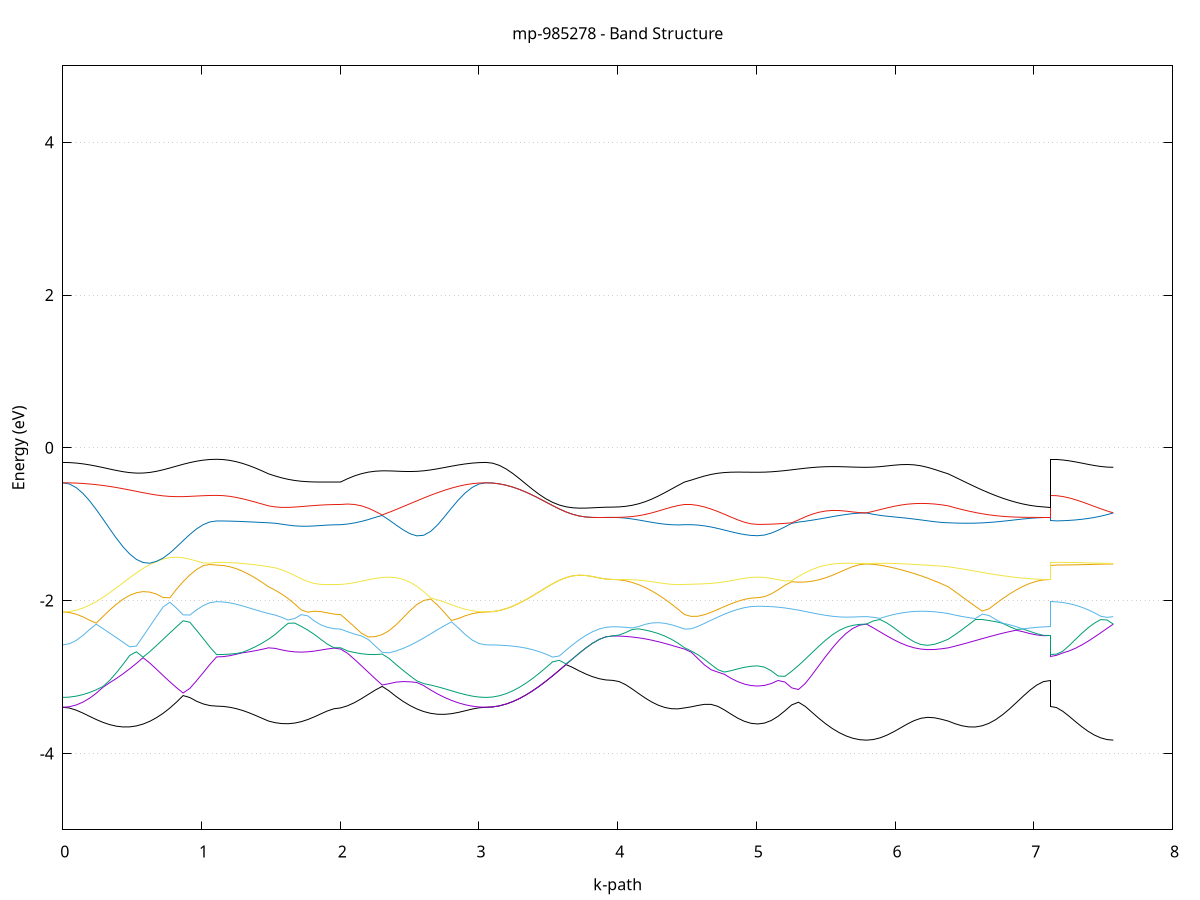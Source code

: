 set title 'mp-985278 - Band Structure'
set xlabel 'k-path'
set ylabel 'Energy (eV)'
set grid y
set yrange [-5:5]
set terminal png size 800,600
set output 'mp-985278_bands_gnuplot.png'
plot '-' using 1:2 with lines notitle, '-' using 1:2 with lines notitle, '-' using 1:2 with lines notitle, '-' using 1:2 with lines notitle, '-' using 1:2 with lines notitle, '-' using 1:2 with lines notitle, '-' using 1:2 with lines notitle, '-' using 1:2 with lines notitle, '-' using 1:2 with lines notitle, '-' using 1:2 with lines notitle, '-' using 1:2 with lines notitle, '-' using 1:2 with lines notitle, '-' using 1:2 with lines notitle, '-' using 1:2 with lines notitle, '-' using 1:2 with lines notitle, '-' using 1:2 with lines notitle, '-' using 1:2 with lines notitle, '-' using 1:2 with lines notitle, '-' using 1:2 with lines notitle, '-' using 1:2 with lines notitle, '-' using 1:2 with lines notitle, '-' using 1:2 with lines notitle, '-' using 1:2 with lines notitle, '-' using 1:2 with lines notitle, '-' using 1:2 with lines notitle, '-' using 1:2 with lines notitle, '-' using 1:2 with lines notitle, '-' using 1:2 with lines notitle, '-' using 1:2 with lines notitle, '-' using 1:2 with lines notitle, '-' using 1:2 with lines notitle, '-' using 1:2 with lines notitle, '-' using 1:2 with lines notitle, '-' using 1:2 with lines notitle, '-' using 1:2 with lines notitle, '-' using 1:2 with lines notitle, '-' using 1:2 with lines notitle, '-' using 1:2 with lines notitle, '-' using 1:2 with lines notitle, '-' using 1:2 with lines notitle, '-' using 1:2 with lines notitle, '-' using 1:2 with lines notitle, '-' using 1:2 with lines notitle, '-' using 1:2 with lines notitle, '-' using 1:2 with lines notitle, '-' using 1:2 with lines notitle, '-' using 1:2 with lines notitle, '-' using 1:2 with lines notitle, '-' using 1:2 with lines notitle, '-' using 1:2 with lines notitle, '-' using 1:2 with lines notitle, '-' using 1:2 with lines notitle, '-' using 1:2 with lines notitle, '-' using 1:2 with lines notitle, '-' using 1:2 with lines notitle, '-' using 1:2 with lines notitle, '-' using 1:2 with lines notitle, '-' using 1:2 with lines notitle, '-' using 1:2 with lines notitle, '-' using 1:2 with lines notitle, '-' using 1:2 with lines notitle, '-' using 1:2 with lines notitle, '-' using 1:2 with lines notitle, '-' using 1:2 with lines notitle
0.000000 -31.536209
0.048212 -31.535609
0.096423 -31.533809
0.144635 -31.530909
0.192846 -31.526809
0.241058 -31.521709
0.289270 -31.515709
0.337481 -31.508909
0.385693 -31.501509
0.433904 -31.493409
0.482116 -31.485109
0.530328 -31.476509
0.578539 -31.467809
0.626751 -31.459309
0.674962 -31.451009
0.723174 -31.443109
0.771386 -31.435809
0.819597 -31.429209
0.867809 -31.423409
0.916020 -31.418609
0.964232 -31.414709
1.012444 -31.411809
1.060655 -31.410109
1.108867 -31.409509
1.108867 -31.409509
1.155692 -31.409809
1.202518 -31.410409
1.249344 -31.411409
1.296170 -31.412909
1.342995 -31.414709
1.389821 -31.416909
1.436647 -31.419409
1.483472 -31.422309
1.483472 -31.422309
1.530672 -31.424609
1.577873 -31.427209
1.625073 -31.430109
1.672273 -31.433009
1.719473 -31.435909
1.766673 -31.438609
1.813873 -31.440909
1.861073 -31.442909
1.908273 -31.444409
1.955473 -31.445309
2.002673 -31.445609
2.002673 -31.445609
2.052624 -31.444909
2.102576 -31.445109
2.152527 -31.446109
2.202478 -31.448109
2.252429 -31.451009
2.302380 -31.455009
2.352331 -31.459809
2.402282 -31.465409
2.452233 -31.471809
2.502184 -31.478709
2.552136 -31.486009
2.602087 -31.493509
2.652038 -31.501009
2.701989 -31.508209
2.751940 -31.514909
2.801891 -31.521009
2.851842 -31.526309
2.901793 -31.530509
2.951744 -31.533709
3.001696 -31.535609
3.051647 -31.536209
3.051647 -31.536209
3.099619 -31.535709
3.147591 -31.534309
3.195563 -31.531909
3.243535 -31.528609
3.291507 -31.524509
3.339479 -31.519709
3.387451 -31.514409
3.435423 -31.508709
3.483395 -31.502709
3.531367 -31.496709
3.579339 -31.490709
3.627311 -31.484909
3.675283 -31.479509
3.723255 -31.474709
3.771227 -31.470509
3.819199 -31.467209
3.867172 -31.464709
3.915144 -31.463209
3.963116 -31.462709
3.963116 -31.462709
4.010316 -31.462409
4.057516 -31.461609
4.104716 -31.460409
4.151916 -31.458809
4.199116 -31.456909
4.246316 -31.454809
4.293516 -31.452509
4.340716 -31.450409
4.387916 -31.448409
4.435117 -31.446809
4.482317 -31.445609
4.482317 -31.445609
4.530237 -31.445309
4.578157 -31.445609
4.626077 -31.446209
4.673998 -31.447009
4.721918 -31.448009
4.769838 -31.449009
4.817758 -31.450009
4.865679 -31.450809
4.913599 -31.451509
4.961519 -31.451909
5.009440 -31.452109
5.009440 -31.452109
5.058445 -31.451709
5.107450 -31.450509
5.156456 -31.448509
5.205461 -31.445909
5.254467 -31.442709
5.303472 -31.439009
5.352478 -31.435009
5.401483 -31.430909
5.450489 -31.426709
5.499494 -31.422709
5.548499 -31.419009
5.597505 -31.415809
5.646510 -31.413109
5.695516 -31.411209
5.744521 -31.409909
5.793527 -31.409509
5.793527 -31.409509
5.842688 -31.409709
5.891849 -31.410109
5.941010 -31.410809
5.990172 -31.411609
6.039333 -31.412609
6.088494 -31.413609
6.137655 -31.414809
6.186817 -31.416009
6.235978 -31.417309
6.285139 -31.418809
6.334300 -31.420409
6.383462 -31.422309
6.383462 -31.422309
6.432412 -31.425509
6.481363 -31.428909
6.530314 -31.432509
6.579265 -31.436109
6.628215 -31.439809
6.677166 -31.443509
6.726117 -31.447009
6.775068 -31.450309
6.824018 -31.453409
6.872969 -31.456109
6.921920 -31.458409
6.970871 -31.460209
7.019821 -31.461609
7.068772 -31.462409
7.117723 -31.462709
7.117723 -31.409509
7.163296 -31.409509
7.208870 -31.409509
7.254443 -31.409509
7.300016 -31.409509
7.345590 -31.409509
7.391163 -31.409509
7.436737 -31.409509
7.482310 -31.409509
7.527884 -31.409509
7.573457 -31.409509
e
0.000000 -20.976709
0.048212 -20.977009
0.096423 -20.978109
0.144635 -20.979909
0.192846 -20.982109
0.241058 -20.984709
0.289270 -20.987409
0.337481 -20.989909
0.385693 -20.992009
0.433904 -20.993709
0.482116 -20.994509
0.530328 -20.994209
0.578539 -20.992809
0.626751 -20.990309
0.674962 -20.986709
0.723174 -20.982209
0.771386 -20.976909
0.819597 -20.971109
0.867809 -20.965409
0.916020 -20.960109
0.964232 -20.955309
1.012444 -20.951809
1.060655 -20.949509
1.108867 -20.948709
1.108867 -20.948709
1.155692 -20.947309
1.202518 -20.942709
1.249344 -20.935209
1.296170 -20.924809
1.342995 -20.911409
1.389821 -20.895709
1.436647 -20.877609
1.483472 -20.880809
1.483472 -20.880809
1.530672 -20.899009
1.577873 -20.916609
1.625073 -20.933309
1.672273 -20.948709
1.719473 -20.962509
1.766673 -20.974609
1.813873 -20.984809
1.861073 -20.993009
1.908273 -20.998909
1.955473 -21.002509
2.002673 -21.003809
2.002673 -21.003809
2.052624 -20.970609
2.102576 -20.936409
2.152527 -20.901809
2.202478 -20.882909
2.252429 -20.906609
2.302380 -20.927209
2.352331 -20.944709
2.402282 -20.959209
2.452233 -20.970609
2.502184 -20.978809
2.552136 -20.984309
2.602087 -20.987309
2.652038 -20.988509
2.701989 -20.988109
2.751940 -20.986709
2.801891 -20.984509
2.851842 -20.982209
2.901793 -20.980009
2.951744 -20.978209
3.001696 -20.977109
3.051647 -20.976709
3.051647 -20.976709
3.099619 -20.978109
3.147591 -20.982609
3.195563 -20.990109
3.243535 -21.000009
3.291507 -21.012209
3.339479 -21.026609
3.387451 -21.042309
3.435423 -21.059809
3.483395 -21.077709
3.531367 -21.095809
3.579339 -21.113609
3.627311 -21.130609
3.675283 -21.146809
3.723255 -21.161009
3.771227 -21.173309
3.819199 -21.183109
3.867172 -21.190309
3.915144 -21.194809
3.963116 -21.196209
3.963116 -21.196209
4.010316 -21.194409
4.057516 -21.188909
4.104716 -21.180109
4.151916 -21.167809
4.199116 -21.152309
4.246316 -21.133709
4.293516 -21.112309
4.340716 -21.088209
4.387916 -21.061809
4.435117 -21.033609
4.482317 -21.003809
4.482317 -21.003809
4.530237 -20.988809
4.578157 -20.976409
4.626077 -20.968109
4.673998 -20.965009
4.721918 -20.966209
4.769838 -20.970209
4.817758 -20.975709
4.865679 -20.981009
4.913599 -20.985309
4.961519 -20.988209
5.009440 -20.989309
5.009440 -20.989309
5.058445 -20.988009
5.107450 -20.984509
5.156456 -20.978909
5.205461 -20.971209
5.254467 -20.961709
5.303472 -20.950709
5.352478 -20.938709
5.401483 -20.926009
5.450489 -20.913109
5.499494 -20.900609
5.548499 -20.888709
5.597505 -20.878409
5.646510 -20.869709
5.695516 -20.863309
5.744521 -20.859409
5.793527 -20.858009
5.793527 -20.858009
5.842688 -20.869509
5.891849 -20.879509
5.941010 -20.887509
5.990172 -20.893809
6.039333 -20.897909
6.088494 -20.899609
6.137655 -20.898809
6.186817 -20.895409
6.235978 -20.889509
6.285139 -20.881309
6.334300 -20.870709
6.383462 -20.880809
6.383462 -20.880809
6.432412 -20.908809
6.481363 -20.938009
6.530314 -20.967809
6.579265 -20.997609
6.628215 -21.027209
6.677166 -21.055609
6.726117 -21.082309
6.775068 -21.107409
6.824018 -21.129709
6.872969 -21.149309
6.921920 -21.165909
6.970871 -21.178909
7.019821 -21.188509
7.068772 -21.194309
7.117723 -21.196209
7.117723 -20.948709
7.163296 -20.947509
7.208870 -20.944209
7.254443 -20.939009
7.300016 -20.931709
7.345590 -20.922509
7.391163 -20.911709
7.436737 -20.899609
7.482310 -20.886409
7.527884 -20.872509
7.573457 -20.858009
e
0.000000 -20.525109
0.048212 -20.526209
0.096423 -20.529809
0.144635 -20.535609
0.192846 -20.543309
0.241058 -20.553009
0.289270 -20.564309
0.337481 -20.577309
0.385693 -20.591409
0.433904 -20.606409
0.482116 -20.622009
0.530328 -20.638109
0.578539 -20.654509
0.626751 -20.670609
0.674962 -20.686009
0.723174 -20.700509
0.771386 -20.714309
0.819597 -20.726709
0.867809 -20.737609
0.916020 -20.746709
0.964232 -20.753909
1.012444 -20.759109
1.060655 -20.762609
1.108867 -20.763609
1.108867 -20.763609
1.155692 -20.765609
1.202518 -20.771709
1.249344 -20.781709
1.296170 -20.795609
1.342995 -20.812909
1.389821 -20.832909
1.436647 -20.855709
1.483472 -20.857809
1.483472 -20.857809
1.530672 -20.843009
1.577873 -20.829309
1.625073 -20.816709
1.672273 -20.805309
1.719473 -20.795409
1.766673 -20.787009
1.813873 -20.780109
1.861073 -20.774909
1.908273 -20.771209
1.955473 -20.769009
2.002673 -20.768209
2.002673 -20.768209
2.052624 -20.798609
2.102576 -20.828309
2.152527 -20.856609
2.202478 -20.867009
2.252429 -20.832309
2.302380 -20.798409
2.352331 -20.765509
2.402282 -20.733909
2.452233 -20.703909
2.502184 -20.676109
2.552136 -20.650309
2.602087 -20.626609
2.652038 -20.605309
2.701989 -20.586409
2.751940 -20.570009
2.801891 -20.556409
2.851842 -20.545209
2.901793 -20.536409
2.951744 -20.530109
3.001696 -20.526309
3.051647 -20.525109
3.051647 -20.525109
3.099619 -20.525409
3.147591 -20.526509
3.195563 -20.528409
3.243535 -20.530709
3.291507 -20.533409
3.339479 -20.537109
3.387451 -20.541109
3.435423 -20.545009
3.483395 -20.549409
3.531367 -20.553409
3.579339 -20.557409
3.627311 -20.561609
3.675283 -20.565309
3.723255 -20.568609
3.771227 -20.571709
3.819199 -20.574009
3.867172 -20.575709
3.915144 -20.576809
3.963116 -20.577109
3.963116 -20.577109
4.010316 -20.578909
4.057516 -20.584209
4.104716 -20.592809
4.151916 -20.605109
4.199116 -20.620809
4.246316 -20.639609
4.293516 -20.661309
4.340716 -20.685609
4.387916 -20.711909
4.435117 -20.739609
4.482317 -20.768209
4.482317 -20.768209
4.530237 -20.781409
4.578157 -20.790609
4.626077 -20.794409
4.673998 -20.792609
4.721918 -20.785909
4.769838 -20.776409
4.817758 -20.766009
4.865679 -20.756409
4.913599 -20.748609
4.961519 -20.743909
5.009440 -20.742309
5.009440 -20.742309
5.058445 -20.743209
5.107450 -20.746509
5.156456 -20.752009
5.205461 -20.759109
5.254467 -20.767809
5.303472 -20.777809
5.352478 -20.788609
5.401483 -20.799909
5.450489 -20.811209
5.499494 -20.822009
5.548499 -20.832009
5.597505 -20.840809
5.646510 -20.848009
5.695516 -20.853509
5.744521 -20.856909
5.793527 -20.858009
5.793527 -20.858009
5.842688 -20.846609
5.891849 -20.836809
5.941010 -20.829109
5.990172 -20.823909
6.039333 -20.821209
6.088494 -20.821109
6.137655 -20.824009
6.186817 -20.830009
6.235978 -20.838809
6.285139 -20.850409
6.334300 -20.864409
6.383462 -20.857809
6.383462 -20.857809
6.432412 -20.834909
6.481363 -20.810709
6.530314 -20.785709
6.579265 -20.759909
6.628215 -20.734209
6.677166 -20.708909
6.726117 -20.684609
6.775068 -20.661609
6.824018 -20.640709
6.872969 -20.622309
6.921920 -20.606409
6.970871 -20.593809
7.019821 -20.584709
7.068772 -20.579009
7.117723 -20.577109
7.117723 -20.763609
7.163296 -20.764709
7.208870 -20.768309
7.254443 -20.774009
7.300016 -20.781909
7.345590 -20.791709
7.391163 -20.802809
7.436737 -20.815509
7.482310 -20.829209
7.527884 -20.843509
7.573457 -20.858009
e
0.000000 -19.370109
0.048212 -19.370909
0.096423 -19.373709
0.144635 -19.378009
0.192846 -19.383809
0.241058 -19.391009
0.289270 -19.399509
0.337481 -19.409209
0.385693 -19.419809
0.433904 -19.431209
0.482116 -19.443209
0.530328 -19.455909
0.578539 -19.469109
0.626751 -19.482609
0.674962 -19.496109
0.723174 -19.509509
0.771386 -19.522609
0.819597 -19.534909
0.867809 -19.546109
0.916020 -19.556209
0.964232 -19.564309
1.012444 -19.570509
1.060655 -19.574409
1.108867 -19.575609
1.108867 -19.575609
1.155692 -19.576409
1.202518 -19.578409
1.249344 -19.581509
1.296170 -19.585609
1.342995 -19.590209
1.389821 -19.594909
1.436647 -19.599509
1.483472 -19.603609
1.483472 -19.603609
1.530672 -19.605509
1.577873 -19.605809
1.625073 -19.604809
1.672273 -19.602609
1.719473 -19.599509
1.766673 -19.595909
1.813873 -19.592209
1.861073 -19.588809
1.908273 -19.586209
1.955473 -19.584509
2.002673 -19.584009
2.002673 -19.584009
2.052624 -19.578909
2.102576 -19.571809
2.152527 -19.562609
2.202478 -19.551909
2.252429 -19.539609
2.302380 -19.526209
2.352331 -19.511909
2.402282 -19.497109
2.452233 -19.482309
2.502184 -19.467409
2.552136 -19.452809
2.602087 -19.438709
2.652038 -19.425709
2.701989 -19.413409
2.751940 -19.402509
2.801891 -19.393009
2.851842 -19.385009
2.901793 -19.378609
2.951744 -19.373909
3.001696 -19.371109
3.051647 -19.370109
3.051647 -19.370109
3.099619 -19.371409
3.147591 -19.375409
3.195563 -19.382109
3.243535 -19.390909
3.291507 -19.401609
3.339479 -19.414409
3.387451 -19.428509
3.435423 -19.443609
3.483395 -19.459209
3.531367 -19.474609
3.579339 -19.489809
3.627311 -19.504309
3.675283 -19.517809
3.723255 -19.529709
3.771227 -19.539909
3.819199 -19.548109
3.867172 -19.554209
3.915144 -19.557809
3.963116 -19.559109
3.963116 -19.559109
4.010316 -19.559909
4.057516 -19.562109
4.104716 -19.565709
4.151916 -19.570209
4.199116 -19.575009
4.246316 -19.579609
4.293516 -19.583509
4.340716 -19.586109
4.387916 -19.587209
4.435117 -19.586609
4.482317 -19.584009
4.482317 -19.584009
4.530237 -19.581209
4.578157 -19.577009
4.626077 -19.571609
4.673998 -19.565709
4.721918 -19.559509
4.769838 -19.553409
4.817758 -19.547909
4.865679 -19.543209
4.913599 -19.539609
4.961519 -19.537409
5.009440 -19.536709
5.009440 -19.536709
5.058445 -19.536909
5.107450 -19.537909
5.156456 -19.539609
5.205461 -19.541709
5.254467 -19.544409
5.303472 -19.547509
5.352478 -19.551109
5.401483 -19.554809
5.450489 -19.558909
5.499494 -19.562909
5.548499 -19.566709
5.597505 -19.570209
5.646510 -19.573209
5.695516 -19.575509
5.744521 -19.577009
5.793527 -19.577509
5.793527 -19.577509
5.842688 -19.577309
5.891849 -19.577009
5.941010 -19.576909
5.990172 -19.577409
6.039333 -19.578809
6.088494 -19.580909
6.137655 -19.584009
6.186817 -19.587909
6.235978 -19.592209
6.285139 -19.596609
6.334300 -19.600609
6.383462 -19.603609
6.383462 -19.603609
6.432412 -19.606909
6.481363 -19.609009
6.530314 -19.609709
6.579265 -19.608609
6.628215 -19.606109
6.677166 -19.602109
6.726117 -19.596909
6.775068 -19.590909
6.824018 -19.584309
6.872969 -19.577909
6.921920 -19.571809
6.970871 -19.566509
7.019821 -19.562509
7.068772 -19.560009
7.117723 -19.559109
7.117723 -19.575609
7.163296 -19.575609
7.208870 -19.575709
7.254443 -19.576009
7.300016 -19.576309
7.345590 -19.576609
7.391163 -19.576709
7.436737 -19.577009
7.482310 -19.577309
7.527884 -19.577509
7.573457 -19.577509
e
0.000000 -11.279409
0.048212 -11.280309
0.096423 -11.283009
0.144635 -11.287609
0.192846 -11.293909
0.241058 -11.301809
0.289270 -11.311409
0.337481 -11.322409
0.385693 -11.334709
0.433904 -11.370609
0.482116 -11.425509
0.530328 -11.481009
0.578539 -11.536109
0.626751 -11.589709
0.674962 -11.640909
0.723174 -11.688909
0.771386 -11.733009
0.819597 -11.772509
0.867809 -11.806809
0.916020 -11.835609
0.964232 -11.858309
1.012444 -11.874809
1.060655 -11.884809
1.108867 -11.888109
1.108867 -11.888109
1.155692 -11.882309
1.202518 -11.865309
1.249344 -11.837609
1.296170 -11.800609
1.342995 -11.755709
1.389821 -11.704909
1.436647 -11.650409
1.483472 -11.594609
1.483472 -11.594609
1.530672 -11.554109
1.577873 -11.512809
1.625073 -11.471909
1.672273 -11.432509
1.719473 -11.395709
1.766673 -11.362409
1.813873 -11.333509
1.861073 -11.309709
1.908273 -11.291809
1.955473 -11.280609
2.002673 -11.276709
2.002673 -11.276709
2.052624 -11.269909
2.102576 -11.264609
2.152527 -11.260409
2.202478 -11.257009
2.252429 -11.253709
2.302380 -11.250009
2.352331 -11.257109
2.402282 -11.278009
2.452233 -11.293809
2.502184 -11.304809
2.552136 -11.311309
2.602087 -11.313909
2.652038 -11.313309
2.701989 -11.310109
2.751940 -11.305109
2.801891 -11.299209
2.851842 -11.293109
2.901793 -11.287609
2.951744 -11.283209
3.001696 -11.280409
3.051647 -11.279409
3.051647 -11.279409
3.099619 -11.275209
3.147591 -11.262609
3.195563 -11.242009
3.243535 -11.214009
3.291507 -11.179209
3.339479 -11.146209
3.387451 -11.168309
3.435423 -11.191809
3.483395 -11.216109
3.531367 -11.240509
3.579339 -11.264209
3.627311 -11.286809
3.675283 -11.307609
3.723255 -11.326009
3.771227 -11.341809
3.819199 -11.354409
3.867172 -11.363609
3.915144 -11.369309
3.963116 -11.371209
3.963116 -11.371209
4.010316 -11.369709
4.057516 -11.365409
4.104716 -11.358509
4.151916 -11.349609
4.199116 -11.339109
4.246316 -11.327709
4.293516 -11.316009
4.340716 -11.304609
4.387916 -11.294009
4.435117 -11.284609
4.482317 -11.276709
4.482317 -11.276709
4.530237 -11.275009
4.578157 -11.278609
4.626077 -11.289009
4.673998 -11.305909
4.721918 -11.327509
4.769838 -11.351009
4.817758 -11.373609
4.865679 -11.393209
4.913599 -11.408209
4.961519 -11.417609
5.009440 -11.420809
5.009440 -11.420809
5.058445 -11.422909
5.107450 -11.429009
5.156456 -11.438709
5.205461 -11.451409
5.254467 -11.466209
5.303472 -11.482209
5.352478 -11.498309
5.401483 -11.513409
5.450489 -11.526709
5.499494 -11.536909
5.548499 -11.543509
5.597505 -11.545809
5.646510 -11.543309
5.695516 -11.536109
5.744521 -11.525409
5.793527 -11.518109
5.793527 -11.518109
5.842688 -11.567709
5.891849 -11.612909
5.941010 -11.651209
5.990172 -11.681209
6.039333 -11.701909
6.088494 -11.712709
6.137655 -11.713509
6.186817 -11.704609
6.235978 -11.686909
6.285139 -11.661609
6.334300 -11.630209
6.383462 -11.594609
6.383462 -11.594609
6.432412 -11.537409
6.481363 -11.484009
6.530314 -11.436609
6.579265 -11.397109
6.628215 -11.366509
6.677166 -11.345309
6.726117 -11.333009
6.775068 -11.328709
6.824018 -11.330909
6.872969 -11.337409
6.921920 -11.347209
6.970871 -11.357409
7.019821 -11.364909
7.068772 -11.369609
7.117723 -11.371209
7.117723 -11.888109
7.163296 -11.883709
7.208870 -11.870409
7.254443 -11.848709
7.300016 -11.818909
7.345590 -11.781809
7.391163 -11.738009
7.436737 -11.688609
7.482310 -11.634609
7.527884 -11.577309
7.573457 -11.518109
e
0.000000 -11.075709
0.048212 -11.080009
0.096423 -11.092909
0.144635 -11.114109
0.192846 -11.142809
0.241058 -11.178509
0.289270 -11.220109
0.337481 -11.266809
0.385693 -11.317309
0.433904 -11.348209
0.482116 -11.362509
0.530328 -11.377509
0.578539 -11.392909
0.626751 -11.408409
0.674962 -11.423609
0.723174 -11.438309
0.771386 -11.452209
0.819597 -11.464909
0.867809 -11.476209
0.916020 -11.485809
0.964232 -11.493509
1.012444 -11.499109
1.060655 -11.502609
1.108867 -11.503709
1.108867 -11.503709
1.155692 -11.499809
1.202518 -11.488009
1.249344 -11.468709
1.296170 -11.442209
1.342995 -11.409009
1.389821 -11.369809
1.436647 -11.325409
1.483472 -11.276509
1.483472 -11.276509
1.530672 -11.239609
1.577873 -11.202009
1.625073 -11.191009
1.672273 -11.194009
1.719473 -11.195909
1.766673 -11.197009
1.813873 -11.197909
1.861073 -11.198709
1.908273 -11.199509
1.955473 -11.200309
2.002673 -11.200609
2.002673 -11.200609
2.052624 -11.175909
2.102576 -11.152209
2.152527 -11.130009
2.202478 -11.164309
2.252429 -11.200009
2.302380 -11.231009
2.352331 -11.245209
2.402282 -11.238909
2.452233 -11.230709
2.502184 -11.220309
2.552136 -11.207709
2.602087 -11.193009
2.652038 -11.176709
2.701989 -11.159209
2.751940 -11.141409
2.801891 -11.124109
2.851842 -11.108309
2.901793 -11.094709
2.951744 -11.084409
3.001696 -11.077909
3.051647 -11.075709
3.051647 -11.075709
3.099619 -11.077809
3.147591 -11.084209
3.195563 -11.094709
3.243535 -11.108809
3.291507 -11.126109
3.339479 -11.146209
3.387451 -11.168309
3.435423 -11.191809
3.483395 -11.216109
3.531367 -11.240509
3.579339 -11.264209
3.627311 -11.286809
3.675283 -11.307609
3.723255 -11.326009
3.771227 -11.341809
3.819199 -11.354409
3.867172 -11.363609
3.915144 -11.369309
3.963116 -11.371109
3.963116 -11.371109
4.010316 -11.369409
4.057516 -11.364109
4.104716 -11.355409
4.151916 -11.343609
4.199116 -11.328809
4.246316 -11.311409
4.293516 -11.291809
4.340716 -11.270409
4.387916 -11.247709
4.435117 -11.224309
4.482317 -11.200609
4.482317 -11.200609
4.530237 -11.187909
4.578157 -11.174209
4.626077 -11.159909
4.673998 -11.145609
4.721918 -11.131909
4.769838 -11.119209
4.817758 -11.108009
4.865679 -11.098809
4.913599 -11.091909
4.961519 -11.087709
5.009440 -11.086209
5.009440 -11.086209
5.058445 -11.091009
5.107450 -11.104909
5.156456 -11.127309
5.205461 -11.156909
5.254467 -11.192409
5.303472 -11.231909
5.352478 -11.273709
5.401483 -11.316209
5.450489 -11.357509
5.499494 -11.396409
5.548499 -11.431409
5.597505 -11.461409
5.646510 -11.485709
5.695516 -11.503509
5.744521 -11.514409
5.793527 -11.518109
5.793527 -11.518109
5.842688 -11.477209
5.891849 -11.471609
5.941010 -11.463809
5.990172 -11.453809
6.039333 -11.441409
6.088494 -11.426609
6.137655 -11.409009
6.186817 -11.388609
6.235978 -11.365209
6.285139 -11.338609
6.334300 -11.309009
6.383462 -11.276509
6.383462 -11.276509
6.432412 -11.221809
6.481363 -11.201309
6.530314 -11.217209
6.579265 -11.234109
6.628215 -11.251609
6.677166 -11.269409
6.726117 -11.287109
6.775068 -11.304109
6.824018 -11.320109
6.872969 -11.334609
6.921920 -11.346409
6.970871 -11.355809
7.019821 -11.363809
7.068772 -11.369309
7.117723 -11.371109
7.117723 -11.503709
7.163296 -11.503109
7.208870 -11.501509
7.254443 -11.498909
7.300016 -11.495609
7.345590 -11.491909
7.391163 -11.488309
7.436737 -11.485009
7.482310 -11.482409
7.527884 -11.480709
7.573457 -11.518109
e
0.000000 -11.075709
0.048212 -11.072809
0.096423 -11.064409
0.144635 -11.051209
0.192846 -11.034209
0.241058 -11.014809
0.289270 -10.994609
0.337481 -10.975409
0.385693 -10.958809
0.433904 -10.946209
0.482116 -10.938909
0.530328 -10.937509
0.578539 -10.942309
0.626751 -10.953109
0.674962 -10.969009
0.723174 -10.989109
0.771386 -11.011809
0.819597 -11.035709
0.867809 -11.059209
0.916020 -11.080709
0.964232 -11.098909
1.012444 -11.112809
1.060655 -11.121509
1.108867 -11.124409
1.108867 -11.124409
1.155692 -11.125209
1.202518 -11.127509
1.249344 -11.131309
1.296170 -11.136609
1.342995 -11.143509
1.389821 -11.151909
1.436647 -11.161809
1.483472 -11.173209
1.483472 -11.173209
1.530672 -11.180809
1.577873 -11.186709
1.625073 -11.164509
1.672273 -11.128309
1.719473 -11.094309
1.766673 -11.063609
1.813873 -11.037109
1.861073 -11.015509
1.908273 -10.999609
1.955473 -10.989909
2.002673 -10.986609
2.002673 -10.986609
2.052624 -11.034709
2.102576 -11.080909
2.152527 -11.124409
2.202478 -11.109809
2.252429 -11.092009
2.302380 -11.077009
2.352331 -11.064909
2.402282 -11.055709
2.452233 -11.049509
2.502184 -11.046109
2.552136 -11.045009
2.602087 -11.046009
2.652038 -11.048709
2.701989 -11.052509
2.751940 -11.057009
2.801891 -11.061709
2.851842 -11.066209
2.901793 -11.070109
2.951744 -11.073109
3.001696 -11.075009
3.051647 -11.075709
3.051647 -11.075709
3.099619 -11.077809
3.147591 -11.084209
3.195563 -11.094709
3.243535 -11.108809
3.291507 -11.126109
3.339479 -11.138609
3.387451 -11.093209
3.435423 -11.044309
3.483395 -10.993109
3.531367 -10.941009
3.579339 -10.889409
3.627311 -10.839609
3.675283 -10.793209
3.723255 -10.751309
3.771227 -10.715209
3.819199 -10.685909
3.867172 -10.664409
3.915144 -10.651209
3.963116 -10.646709
3.963116 -10.646709
4.010316 -10.650409
4.057516 -10.661209
4.104716 -10.679009
4.151916 -10.703209
4.199116 -10.733209
4.246316 -10.768209
4.293516 -10.807409
4.340716 -10.849809
4.387916 -10.894509
4.435117 -10.940409
4.482317 -10.986609
4.482317 -10.986609
4.530237 -11.009209
4.578157 -11.028309
4.626077 -11.041409
4.673998 -11.047809
4.721918 -11.048509
4.769838 -11.045609
4.817758 -11.040909
4.865679 -11.035909
4.913599 -11.031609
4.961519 -11.028809
5.009440 -11.027909
5.009440 -11.027909
5.058445 -11.031309
5.107450 -11.041409
5.156456 -11.058009
5.205461 -11.080509
5.254467 -11.108309
5.303472 -11.140709
5.352478 -11.176709
5.401483 -11.215209
5.450489 -11.255409
5.499494 -11.296009
5.548499 -11.336109
5.597505 -11.374509
5.646510 -11.410209
5.695516 -11.441909
5.744521 -11.467709
5.793527 -11.480109
5.793527 -11.480109
5.842688 -11.467709
5.891849 -11.417209
5.941010 -11.368209
5.990172 -11.322109
6.039333 -11.280409
6.088494 -11.244209
6.137655 -11.214509
6.186817 -11.191909
6.235978 -11.176709
6.285139 -11.168809
6.334300 -11.167909
6.383462 -11.173209
6.383462 -11.173209
6.432412 -11.186509
6.481363 -11.164309
6.530314 -11.105309
6.579265 -11.045909
6.628215 -10.987209
6.677166 -10.930409
6.726117 -10.876609
6.775068 -10.826609
6.824018 -10.781309
6.872969 -10.741709
6.921920 -10.708309
6.970871 -10.681709
7.019821 -10.662409
7.068772 -10.650709
7.117723 -10.646709
7.117723 -11.124409
7.163296 -11.129409
7.208870 -11.144409
7.254443 -11.168709
7.300016 -11.201809
7.345590 -11.242609
7.391163 -11.290009
7.436737 -11.342709
7.482310 -11.399309
7.527884 -11.458309
7.573457 -11.480109
e
0.000000 -3.396409
0.048212 -3.406409
0.096423 -3.433809
0.144635 -3.472109
0.192846 -3.514809
0.241058 -3.556609
0.289270 -3.593609
0.337481 -3.623309
0.385693 -3.643809
0.433904 -3.653909
0.482116 -3.653009
0.530328 -3.640509
0.578539 -3.616309
0.626751 -3.580509
0.674962 -3.533309
0.723174 -3.475309
0.771386 -3.407109
0.819597 -3.329409
0.867809 -3.243109
0.916020 -3.269009
0.964232 -3.317209
1.012444 -3.352509
1.060655 -3.374109
1.108867 -3.381309
1.108867 -3.381309
1.155692 -3.384909
1.202518 -3.395809
1.249344 -3.413609
1.296170 -3.438209
1.342995 -3.468509
1.389821 -3.503309
1.436647 -3.540409
1.483472 -3.577109
1.483472 -3.577109
1.530672 -3.598009
1.577873 -3.609709
1.625073 -3.611509
1.672273 -3.603009
1.719473 -3.584509
1.766673 -3.556609
1.813873 -3.521309
1.861073 -3.481909
1.908273 -3.444009
1.955473 -3.415509
2.002673 -3.404709
2.002673 -3.404709
2.052624 -3.376909
2.102576 -3.335809
2.152527 -3.284509
2.202478 -3.227609
2.252429 -3.171309
2.302380 -3.122709
2.352331 -3.182509
2.402282 -3.254109
2.452233 -3.317909
2.502184 -3.372909
2.552136 -3.418009
2.602087 -3.452409
2.652038 -3.475609
2.701989 -3.487709
2.751940 -3.488809
2.801891 -3.480209
2.851842 -3.463509
2.901793 -3.441909
2.951744 -3.419709
3.001696 -3.402809
3.051647 -3.396409
3.051647 -3.396409
3.099619 -3.391709
3.147591 -3.377609
3.195563 -3.354409
3.243535 -3.322509
3.291507 -3.282509
3.339479 -3.234909
3.387451 -3.180409
3.435423 -3.120009
3.483395 -3.054409
3.531367 -2.984609
3.579339 -2.911709
3.627311 -2.837009
3.675283 -2.875009
3.723255 -2.920309
3.771227 -2.961409
3.819199 -2.996009
3.867172 -3.022309
3.915144 -3.038609
3.963116 -3.044109
3.963116 -3.044109
4.010316 -3.059609
4.057516 -3.100609
4.104716 -3.156409
4.151916 -3.217209
4.199116 -3.275909
4.246316 -3.327709
4.293516 -3.369609
4.340716 -3.399209
4.387916 -3.415209
4.435117 -3.417109
4.482317 -3.404709
4.482317 -3.404709
4.530237 -3.390809
4.578157 -3.372509
4.626077 -3.357909
4.673998 -3.358609
4.721918 -3.384009
4.769838 -3.431109
4.817758 -3.486709
4.865679 -3.538809
4.913599 -3.580009
4.961519 -3.606109
5.009440 -3.615009
5.009440 -3.615009
5.058445 -3.603509
5.107450 -3.569509
5.156456 -3.514909
5.205461 -3.443609
5.254467 -3.365809
5.303472 -3.330209
5.352478 -3.384709
5.401483 -3.463009
5.450489 -3.540709
5.499494 -3.612309
5.548499 -3.675509
5.597505 -3.728809
5.646510 -3.771109
5.695516 -3.801909
5.744521 -3.820509
5.793527 -3.826709
5.793527 -3.826709
5.842688 -3.819009
5.891849 -3.796709
5.941010 -3.761709
5.990172 -3.716809
6.039333 -3.666209
6.088494 -3.615309
6.137655 -3.570909
6.186817 -3.540209
6.235978 -3.528109
6.285139 -3.534209
6.334300 -3.553209
6.383462 -3.577109
6.383462 -3.577109
6.432412 -3.611509
6.481363 -3.638209
6.530314 -3.653409
6.579265 -3.654209
6.628215 -3.638709
6.677166 -3.606209
6.726117 -3.557409
6.775068 -3.494109
6.824018 -3.419409
6.872969 -3.337709
6.921920 -3.254109
6.970871 -3.174709
7.019821 -3.107409
7.068772 -3.060909
7.117723 -3.044109
7.117723 -3.381309
7.163296 -3.399909
7.208870 -3.448509
7.254443 -3.513509
7.300016 -3.583309
7.345590 -3.650509
7.391163 -3.710509
7.436737 -3.759809
7.482310 -3.796509
7.527884 -3.819109
7.573457 -3.826709
e
0.000000 -3.396409
0.048212 -3.388909
0.096423 -3.366409
0.144635 -3.329309
0.192846 -3.277909
0.241058 -3.213009
0.289270 -3.135209
0.337481 -3.075409
0.385693 -3.020009
0.433904 -2.958909
0.482116 -2.892709
0.530328 -2.821909
0.578539 -2.747109
0.626751 -2.816609
0.674962 -2.897609
0.723174 -2.980709
0.771386 -3.062509
0.819597 -3.139609
0.867809 -3.209209
0.916020 -3.149309
0.964232 -3.049009
1.012444 -2.943609
1.060655 -2.834709
1.108867 -2.737209
1.108867 -2.737209
1.155692 -2.733309
1.202518 -2.721809
1.249344 -2.702609
1.296170 -2.683109
1.342995 -2.670309
1.389821 -2.655109
1.436647 -2.637709
1.483472 -2.618309
1.483472 -2.618309
1.530672 -2.625409
1.577873 -2.645009
1.625073 -2.661309
1.672273 -2.671209
1.719473 -2.674209
1.766673 -2.670409
1.813873 -2.660809
1.861073 -2.647309
1.908273 -2.632909
1.955473 -2.621609
2.002673 -2.634509
2.002673 -2.634509
2.052624 -2.689509
2.102576 -2.768609
2.152527 -2.852109
2.202478 -2.937509
2.252429 -3.022409
2.302380 -3.104709
2.352331 -3.087509
2.402282 -3.067209
2.452233 -3.060009
2.502184 -3.062509
2.552136 -3.071909
2.602087 -3.113209
2.652038 -3.170409
2.701989 -3.221909
2.751940 -3.267209
2.801891 -3.306209
2.851842 -3.338309
2.901793 -3.363609
2.951744 -3.381809
3.001696 -3.392709
3.051647 -3.396409
3.051647 -3.396409
3.099619 -3.391709
3.147591 -3.377609
3.195563 -3.354409
3.243535 -3.322509
3.291507 -3.282509
3.339479 -3.234909
3.387451 -3.180409
3.435423 -3.120009
3.483395 -3.054409
3.531367 -2.984609
3.579339 -2.911709
3.627311 -2.837009
3.675283 -2.762009
3.723255 -2.688509
3.771227 -2.619209
3.819199 -2.557509
3.867172 -2.507509
3.915144 -2.474509
3.963116 -2.462909
3.963116 -2.462909
4.010316 -2.464309
4.057516 -2.468809
4.104716 -2.476409
4.151916 -2.487109
4.199116 -2.501009
4.246316 -2.518009
4.293516 -2.538009
4.340716 -2.560509
4.387916 -2.584709
4.435117 -2.609809
4.482317 -2.634509
4.482317 -2.634509
4.530237 -2.674209
4.578157 -2.758309
4.626077 -2.841909
4.673998 -2.905309
4.721918 -2.935809
4.769838 -2.964709
4.817758 -3.017809
4.865679 -3.060909
4.913599 -3.092609
4.961519 -3.112009
5.009440 -3.118509
5.009440 -3.118509
5.058445 -3.110209
5.107450 -3.085709
5.156456 -3.045709
5.205461 -3.065809
5.254467 -3.141709
5.303472 -3.164009
5.352478 -3.084809
5.401483 -2.971809
5.450489 -2.851509
5.499494 -2.732009
5.548499 -2.618809
5.597505 -2.516509
5.646510 -2.430009
5.695516 -2.363809
5.744521 -2.321909
5.793527 -2.307609
5.793527 -2.307609
5.842688 -2.356609
5.891849 -2.409109
5.941010 -2.461609
5.990172 -2.511209
6.039333 -2.555109
6.088494 -2.591109
6.137655 -2.617909
6.186817 -2.634609
6.235978 -2.641609
6.285139 -2.639709
6.334300 -2.631009
6.383462 -2.618309
6.383462 -2.618309
6.432412 -2.596309
6.481363 -2.572809
6.530314 -2.548409
6.579265 -2.523309
6.628215 -2.498209
6.677166 -2.473409
6.726117 -2.449509
6.775068 -2.426909
6.824018 -2.406209
6.872969 -2.387709
6.921920 -2.407409
6.970871 -2.431609
7.019821 -2.448909
7.068772 -2.459409
7.117723 -2.462909
7.117723 -2.737209
7.163296 -2.716809
7.208870 -2.685109
7.254443 -2.659109
7.300016 -2.624009
7.345590 -2.581109
7.391163 -2.531809
7.436737 -2.478009
7.482310 -2.421509
7.527884 -2.364109
7.573457 -2.307609
e
0.000000 -3.267309
0.048212 -3.263209
0.096423 -3.250909
0.144635 -3.230709
0.192846 -3.202709
0.241058 -3.167209
0.289270 -3.124709
0.337481 -3.045609
0.385693 -2.945309
0.433904 -2.835709
0.482116 -2.718309
0.530328 -2.670309
0.578539 -2.740409
0.626751 -2.669209
0.674962 -2.588909
0.723174 -2.507009
0.771386 -2.424709
0.819597 -2.343009
0.867809 -2.263709
0.916020 -2.283809
0.964232 -2.388009
1.012444 -2.496909
1.060655 -2.608109
1.108867 -2.706509
1.108867 -2.706509
1.155692 -2.705009
1.202518 -2.700509
1.249344 -2.693209
1.296170 -2.676209
1.342995 -2.642709
1.389821 -2.602709
1.436647 -2.556509
1.483472 -2.504909
1.483472 -2.504909
1.530672 -2.443709
1.577873 -2.368409
1.625073 -2.296609
1.672273 -2.294209
1.719473 -2.337909
1.766673 -2.386509
1.813873 -2.443309
1.861073 -2.508009
1.908273 -2.571009
1.955473 -2.617309
2.002673 -2.617209
2.002673 -2.617209
2.052624 -2.658809
2.102576 -2.679609
2.152527 -2.695409
2.202478 -2.704609
2.252429 -2.706209
2.302380 -2.699409
2.352331 -2.757209
2.402282 -2.835909
2.452233 -2.911409
2.502184 -2.983209
2.552136 -3.050609
2.602087 -3.086609
2.652038 -3.105409
2.701989 -3.127909
2.751940 -3.153209
2.801891 -3.180009
2.851842 -3.206709
2.901793 -3.230909
2.951744 -3.250309
3.001696 -3.262909
3.051647 -3.267309
3.051647 -3.267309
3.099619 -3.261809
3.147591 -3.245509
3.195563 -3.218609
3.243535 -3.181609
3.291507 -3.135309
3.339479 -3.080509
3.387451 -3.018209
3.435423 -2.949909
3.483395 -2.877109
3.531367 -2.801509
3.579339 -2.782009
3.627311 -2.828109
3.675283 -2.762009
3.723255 -2.688509
3.771227 -2.619209
3.819199 -2.557509
3.867172 -2.507509
3.915144 -2.474509
3.963116 -2.462909
3.963116 -2.462909
4.010316 -2.450409
4.057516 -2.418409
4.104716 -2.378209
4.151916 -2.370009
4.199116 -2.385609
4.246316 -2.405809
4.293516 -2.431609
4.340716 -2.464709
4.387916 -2.506309
4.435117 -2.557209
4.482317 -2.617209
4.482317 -2.617209
4.530237 -2.659609
4.578157 -2.707409
4.626077 -2.769609
4.673998 -2.837109
4.721918 -2.903509
4.769838 -2.935409
4.817758 -2.917309
4.865679 -2.894009
4.913599 -2.873209
4.961519 -2.859409
5.009440 -2.854609
5.009440 -2.854609
5.058445 -2.871509
5.107450 -2.918509
5.156456 -2.986709
5.205461 -2.991709
5.254467 -2.925509
5.303472 -2.849809
5.352478 -2.767309
5.401483 -2.681809
5.450489 -2.597009
5.499494 -2.517409
5.548499 -2.447209
5.597505 -2.390009
5.646510 -2.348609
5.695516 -2.323309
5.744521 -2.311009
5.793527 -2.307609
5.793527 -2.307609
5.842688 -2.266409
5.891849 -2.247009
5.941010 -2.292909
5.990172 -2.353209
6.039333 -2.420309
6.088494 -2.485609
6.137655 -2.540009
6.186817 -2.574909
6.235978 -2.585209
6.285139 -2.571609
6.334300 -2.541409
6.383462 -2.504909
6.383462 -2.504909
6.432412 -2.445909
6.481363 -2.382609
6.530314 -2.316009
6.579265 -2.247209
6.628215 -2.247709
6.677166 -2.260909
6.726117 -2.276009
6.775068 -2.296809
6.824018 -2.339709
6.872969 -2.376809
6.921920 -2.371909
6.970871 -2.402009
7.019821 -2.431809
7.068772 -2.454309
7.117723 -2.462909
7.117723 -2.706509
7.163296 -2.701109
7.208870 -2.663009
7.254443 -2.589809
7.300016 -2.509209
7.345590 -2.429509
7.391163 -2.356809
7.436737 -2.295309
7.482310 -2.248709
7.527884 -2.253709
7.573457 -2.307609
e
0.000000 -2.579609
0.048212 -2.564309
0.096423 -2.521109
0.144635 -2.457009
0.192846 -2.379309
0.241058 -2.308809
0.289270 -2.365609
0.337481 -2.424709
0.385693 -2.484309
0.433904 -2.544209
0.482116 -2.605509
0.530328 -2.595009
0.578539 -2.467609
0.626751 -2.338309
0.674962 -2.209509
0.723174 -2.083609
0.771386 -2.021809
0.819597 -2.098209
0.867809 -2.186409
0.916020 -2.188809
0.964232 -2.121209
1.012444 -2.065409
1.060655 -2.027409
1.108867 -2.013709
1.108867 -2.013709
1.155692 -2.017709
1.202518 -2.029209
1.249344 -2.047309
1.296170 -2.070009
1.342995 -2.095509
1.389821 -2.121609
1.436647 -2.146609
1.483472 -2.169309
1.483472 -2.169309
1.530672 -2.189509
1.577873 -2.218609
1.625073 -2.254209
1.672273 -2.233809
1.719473 -2.183809
1.766673 -2.200009
1.813873 -2.268109
1.861073 -2.318009
1.908273 -2.349909
1.955473 -2.367409
2.002673 -2.373009
2.002673 -2.373009
2.052624 -2.406809
2.102576 -2.438109
2.152527 -2.462709
2.202478 -2.509809
2.252429 -2.593409
2.302380 -2.676209
2.352331 -2.683809
2.402282 -2.659509
2.452233 -2.626809
2.502184 -2.586709
2.552136 -2.540309
2.602087 -2.489309
2.652038 -2.435509
2.701989 -2.380909
2.751940 -2.327809
2.801891 -2.278309
2.851842 -2.357609
2.901793 -2.445209
2.951744 -2.516209
3.001696 -2.563109
3.051647 -2.579609
3.051647 -2.579609
3.099619 -2.580509
3.147591 -2.583209
3.195563 -2.588109
3.243535 -2.595809
3.291507 -2.606809
3.339479 -2.622109
3.387451 -2.642509
3.435423 -2.668709
3.483395 -2.701009
3.531367 -2.739109
3.579339 -2.725009
3.627311 -2.649909
3.675283 -2.578209
3.723255 -2.512309
3.771227 -2.454609
3.819199 -2.407009
3.867172 -2.371609
3.915144 -2.349709
3.963116 -2.342309
3.963116 -2.342309
4.010316 -2.344109
4.057516 -2.349409
4.104716 -2.358009
4.151916 -2.339809
4.199116 -2.310209
4.246316 -2.292809
4.293516 -2.288709
4.340716 -2.297209
4.387916 -2.316009
4.435117 -2.342309
4.482317 -2.373009
4.482317 -2.373009
4.530237 -2.368609
4.578157 -2.337909
4.626077 -2.298109
4.673998 -2.256409
4.721918 -2.215709
4.769838 -2.177609
4.817758 -2.143509
4.865679 -2.114709
4.913599 -2.092609
4.961519 -2.078609
5.009440 -2.073809
5.009440 -2.073809
5.058445 -2.075109
5.107450 -2.079109
5.156456 -2.085909
5.205461 -2.096009
5.254467 -2.109209
5.303472 -2.125009
5.352478 -2.142509
5.401483 -2.160509
5.450489 -2.177609
5.499494 -2.192809
5.548499 -2.205009
5.597505 -2.213309
5.646510 -2.216509
5.695516 -2.215009
5.744521 -2.211509
5.793527 -2.209709
5.793527 -2.209709
5.842688 -2.218309
5.891849 -2.232109
5.941010 -2.204909
5.990172 -2.182009
6.039333 -2.163809
6.088494 -2.150409
6.137655 -2.142009
6.186817 -2.138709
6.235978 -2.140309
6.285139 -2.146409
6.334300 -2.156309
6.383462 -2.169309
6.383462 -2.169309
6.432412 -2.189909
6.481363 -2.207309
6.530314 -2.222109
6.579265 -2.235209
6.628215 -2.177409
6.677166 -2.194809
6.726117 -2.248309
6.775068 -2.294009
6.824018 -2.315709
6.872969 -2.341409
6.921920 -2.370709
6.970871 -2.359209
7.019821 -2.349909
7.068772 -2.344309
7.117723 -2.342309
7.117723 -2.013709
7.163296 -2.016509
7.208870 -2.025109
7.254443 -2.039609
7.300016 -2.060109
7.345590 -2.086909
7.391163 -2.119809
7.436737 -2.158909
7.482310 -2.203809
7.527884 -2.219609
7.573457 -2.209709
e
0.000000 -2.148709
0.048212 -2.156109
0.096423 -2.177709
0.144635 -2.212009
0.192846 -2.256609
0.241058 -2.294609
0.289270 -2.208209
0.337481 -2.124709
0.385693 -2.048209
0.433904 -1.982509
0.482116 -1.931109
0.530328 -1.897009
0.578539 -1.882409
0.626751 -1.888309
0.674962 -1.914509
0.723174 -1.959709
0.771386 -1.963409
0.819597 -1.851609
0.867809 -1.750909
0.916020 -1.664109
0.964232 -1.593609
1.012444 -1.541509
1.060655 -1.527209
1.108867 -1.535009
1.108867 -1.535009
1.155692 -1.540209
1.202518 -1.555709
1.249344 -1.581109
1.296170 -1.615309
1.342995 -1.657509
1.389821 -1.706409
1.436647 -1.760609
1.483472 -1.818809
1.483472 -1.818809
1.530672 -1.863309
1.577873 -1.914209
1.625073 -1.974309
1.672273 -2.044509
1.719473 -2.122009
1.766673 -2.151109
1.813873 -2.138509
1.861073 -2.144509
1.908273 -2.160909
1.955473 -2.176609
2.002673 -2.183009
2.002673 -2.183009
2.052624 -2.261709
2.102576 -2.343009
2.152527 -2.426009
2.202478 -2.475709
2.252429 -2.471609
2.302380 -2.444909
2.352331 -2.392709
2.402282 -2.317309
2.452233 -2.226609
2.502184 -2.133109
2.552136 -2.051709
2.602087 -1.998009
2.652038 -1.979609
2.701989 -2.058909
2.751940 -2.158809
2.801891 -2.260109
2.851842 -2.234509
2.901793 -2.198209
2.951744 -2.171109
3.001696 -2.154409
3.051647 -2.148709
3.051647 -2.148709
3.099619 -2.143809
3.147591 -2.129409
3.195563 -2.105709
3.243535 -2.073509
3.291507 -2.033709
3.339479 -1.987609
3.387451 -1.937009
3.435423 -1.883709
3.483395 -1.830309
3.531367 -1.779609
3.579339 -1.734809
3.627311 -1.699409
3.675283 -1.676309
3.723255 -1.667209
3.771227 -1.671409
3.819199 -1.685309
3.867172 -1.703009
3.915144 -1.717709
3.963116 -1.723409
3.963116 -1.723409
4.010316 -1.727709
4.057516 -1.740709
4.104716 -1.762009
4.151916 -1.791509
4.199116 -1.828809
4.246316 -1.873309
4.293516 -1.924509
4.340716 -1.981809
4.387916 -2.044509
4.435117 -2.111809
4.482317 -2.183009
4.482317 -2.183009
4.530237 -2.206709
4.578157 -2.204809
4.626077 -2.184109
4.673998 -2.152609
4.721918 -2.115809
4.769838 -2.077709
4.817758 -2.041309
4.865679 -2.009209
4.913599 -1.983909
4.961519 -1.967709
5.009440 -1.962109
5.009440 -1.962109
5.058445 -1.948509
5.107450 -1.911509
5.156456 -1.859109
5.205461 -1.799709
5.254467 -1.753509
5.303472 -1.758509
5.352478 -1.756109
5.401483 -1.745809
5.450489 -1.727609
5.499494 -1.701509
5.548499 -1.668409
5.597505 -1.630109
5.646510 -1.590309
5.695516 -1.554509
5.744521 -1.529309
5.793527 -1.520109
5.793527 -1.520109
5.842688 -1.524609
5.891849 -1.536109
5.941010 -1.552309
5.990172 -1.572109
6.039333 -1.594409
6.088494 -1.618909
6.137655 -1.645809
6.186817 -1.675209
6.235978 -1.707409
6.285139 -1.742409
6.334300 -1.779709
6.383462 -1.818809
6.383462 -1.818809
6.432412 -1.882409
6.481363 -1.947409
6.530314 -2.012309
6.579265 -2.075909
6.628215 -2.137109
6.677166 -2.107909
6.726117 -2.040109
6.775068 -1.975309
6.824018 -1.915009
6.872969 -1.860609
6.921920 -1.813509
6.970871 -1.775209
7.019821 -1.746809
7.068772 -1.729309
7.117723 -1.723409
7.117723 -1.535009
7.163296 -1.534709
7.208870 -1.534109
7.254443 -1.533109
7.300016 -1.531609
7.345590 -1.529909
7.391163 -1.527809
7.436737 -1.525609
7.482310 -1.523309
7.527884 -1.521109
7.573457 -1.520109
e
0.000000 -2.148709
0.048212 -2.142909
0.096423 -2.125809
0.144635 -2.097709
0.192846 -2.059709
0.241058 -2.012709
0.289270 -1.958309
0.337481 -1.898009
0.385693 -1.833809
0.433904 -1.767609
0.482116 -1.701709
0.530328 -1.638209
0.578539 -1.579609
0.626751 -1.528209
0.674962 -1.489809
0.723174 -1.455509
0.771386 -1.437509
0.819597 -1.432709
0.867809 -1.440109
0.916020 -1.457609
0.964232 -1.481609
1.012444 -1.507109
1.060655 -1.509609
1.108867 -1.498909
1.108867 -1.498909
1.155692 -1.499809
1.202518 -1.502809
1.249344 -1.507609
1.296170 -1.514209
1.342995 -1.522509
1.389821 -1.532409
1.436647 -1.543609
1.483472 -1.556009
1.483472 -1.556009
1.530672 -1.570809
1.577873 -1.596509
1.625073 -1.631209
1.672273 -1.671909
1.719473 -1.713709
1.766673 -1.750309
1.813873 -1.775709
1.861073 -1.787809
1.908273 -1.790409
1.955473 -1.789209
2.002673 -1.788309
2.002673 -1.788309
2.052624 -1.779309
2.102576 -1.764609
2.152527 -1.746409
2.202478 -1.727209
2.252429 -1.709709
2.302380 -1.697209
2.352331 -1.692809
2.402282 -1.699809
2.452233 -1.720909
2.502184 -1.758109
2.552136 -1.812009
2.602087 -1.881809
2.652038 -1.965209
2.701989 -1.991109
2.751940 -2.019609
2.801891 -2.053809
2.851842 -2.086309
2.901793 -2.113309
2.951744 -2.132909
3.001696 -2.144809
3.051647 -2.148709
3.051647 -2.148709
3.099619 -2.143809
3.147591 -2.129409
3.195563 -2.105709
3.243535 -2.073509
3.291507 -2.033709
3.339479 -1.987609
3.387451 -1.937009
3.435423 -1.883709
3.483395 -1.830309
3.531367 -1.779609
3.579339 -1.734809
3.627311 -1.699409
3.675283 -1.676309
3.723255 -1.667209
3.771227 -1.671409
3.819199 -1.685309
3.867172 -1.703009
3.915144 -1.717709
3.963116 -1.723409
3.963116 -1.723409
4.010316 -1.723609
4.057516 -1.724409
4.104716 -1.727009
4.151916 -1.732209
4.199116 -1.740809
4.246316 -1.752309
4.293516 -1.765309
4.340716 -1.777609
4.387916 -1.786709
4.435117 -1.790609
4.482317 -1.788309
4.482317 -1.788309
4.530237 -1.785809
4.578157 -1.783309
4.626077 -1.779809
4.673998 -1.774109
4.721918 -1.765709
4.769838 -1.754109
4.817758 -1.739609
4.865679 -1.723409
4.913599 -1.708009
4.961519 -1.696609
5.009440 -1.692309
5.009440 -1.692309
5.058445 -1.697209
5.107450 -1.709809
5.156456 -1.726309
5.205461 -1.742009
5.254467 -1.739809
5.303472 -1.683709
5.352478 -1.634109
5.401483 -1.592809
5.450489 -1.560409
5.499494 -1.536909
5.548499 -1.521609
5.597505 -1.513409
5.646510 -1.510709
5.695516 -1.511309
5.744521 -1.513009
5.793527 -1.513809
5.793527 -1.513809
5.842688 -1.512809
5.891849 -1.511609
5.941010 -1.511709
5.990172 -1.513409
6.039333 -1.516809
6.088494 -1.521409
6.137655 -1.526609
6.186817 -1.531809
6.235978 -1.537009
6.285139 -1.542209
6.334300 -1.548309
6.383462 -1.556009
6.383462 -1.556009
6.432412 -1.569909
6.481363 -1.584609
6.530314 -1.599909
6.579265 -1.615309
6.628215 -1.630709
6.677166 -1.645709
6.726117 -1.660109
6.775068 -1.673509
6.824018 -1.685809
6.872969 -1.696809
6.921920 -1.706009
6.970871 -1.713509
7.019821 -1.718909
7.068772 -1.722309
7.117723 -1.723409
7.117723 -1.498909
7.163296 -1.499109
7.208870 -1.499709
7.254443 -1.500809
7.300016 -1.502209
7.345590 -1.504009
7.391163 -1.506009
7.436737 -1.508309
7.482310 -1.510609
7.527884 -1.512809
7.573457 -1.513809
e
0.000000 -0.457609
0.048212 -0.473709
0.096423 -0.520909
0.144635 -0.595809
0.192846 -0.693309
0.241058 -0.807409
0.289270 -0.931409
0.337481 -1.058709
0.385693 -1.182309
0.433904 -1.295109
0.482116 -1.389909
0.530328 -1.460209
0.578539 -1.501109
0.626751 -1.510509
0.674962 -1.486109
0.723174 -1.443309
0.771386 -1.377209
0.819597 -1.298509
0.867809 -1.214809
0.916020 -1.133609
0.964232 -1.061809
1.012444 -1.005509
1.060655 -0.969709
1.108867 -0.957409
1.108867 -0.957409
1.155692 -0.957909
1.202518 -0.959409
1.249344 -0.961809
1.296170 -0.965109
1.342995 -0.968909
1.389821 -0.973109
1.436647 -0.977409
1.483472 -0.981309
1.483472 -0.981309
1.530672 -0.987509
1.577873 -0.999109
1.625073 -1.011809
1.672273 -1.021709
1.719473 -1.026509
1.766673 -1.026309
1.813873 -1.022509
1.861073 -1.016909
1.908273 -1.011509
1.955473 -1.007709
2.002673 -1.006309
2.002673 -1.006309
2.052624 -0.997609
2.102576 -0.983209
2.152527 -0.963609
2.202478 -0.939209
2.252429 -0.910709
2.302380 -0.884709
2.352331 -0.945209
2.402282 -1.009709
2.452233 -1.072109
2.502184 -1.123709
2.552136 -1.152309
2.602087 -1.144509
2.652038 -1.094109
2.701989 -1.008209
2.751940 -0.901609
2.801891 -0.789109
2.851842 -0.682109
2.901793 -0.589409
2.951744 -0.518009
3.001696 -0.473009
3.051647 -0.457609
3.051647 -0.457609
3.099619 -0.461209
3.147591 -0.471909
3.195563 -0.489609
3.243535 -0.513909
3.291507 -0.544309
3.339479 -0.580209
3.387451 -0.620709
3.435423 -0.664609
3.483395 -0.710509
3.531367 -0.756409
3.579339 -0.800109
3.627311 -0.838909
3.675283 -0.870209
3.723255 -0.892509
3.771227 -0.905509
3.819199 -0.911209
3.867172 -0.912209
3.915144 -0.911509
3.963116 -0.911109
3.963116 -0.911109
4.010316 -0.913509
4.057516 -0.920409
4.104716 -0.931309
4.151916 -0.945009
4.199116 -0.960109
4.246316 -0.975209
4.293516 -0.988909
4.340716 -0.999809
4.387916 -1.006809
4.435117 -1.009109
4.482317 -1.006309
4.482317 -1.006309
4.530237 -1.006009
4.578157 -1.011109
4.626077 -1.021509
4.673998 -1.036509
4.721918 -1.055309
4.769838 -1.076509
4.817758 -1.098309
4.865679 -1.118709
4.913599 -1.135509
4.961519 -1.146709
5.009440 -1.150609
5.009440 -1.150609
5.058445 -1.141609
5.107450 -1.116409
5.156456 -1.079409
5.205461 -1.035409
5.254467 -0.989109
5.303472 -0.972009
5.352478 -0.960509
5.401483 -0.947409
5.450489 -0.932709
5.499494 -0.917109
5.548499 -0.901109
5.597505 -0.885909
5.646510 -0.872209
5.695516 -0.861409
5.744521 -0.854409
5.793527 -0.852009
5.793527 -0.852009
5.842688 -0.870209
5.891849 -0.884209
5.941010 -0.895009
5.990172 -0.904009
6.039333 -0.912709
6.088494 -0.922009
6.137655 -0.932409
6.186817 -0.943909
6.235978 -0.955909
6.285139 -0.967209
6.334300 -0.976309
6.383462 -0.981309
6.383462 -0.981309
6.432412 -0.984609
6.481363 -0.986709
6.530314 -0.987109
6.579265 -0.985809
6.628215 -0.982409
6.677166 -0.977009
6.726117 -0.969809
6.775068 -0.961109
6.824018 -0.951509
6.872969 -0.941509
6.921920 -0.931909
6.970871 -0.923409
7.019821 -0.916709
7.068772 -0.912509
7.117723 -0.911109
7.117723 -0.957409
7.163296 -0.956609
7.208870 -0.954209
7.254443 -0.950009
7.300016 -0.944009
7.345590 -0.935709
7.391163 -0.925009
7.436737 -0.911509
7.482310 -0.894909
7.527884 -0.875109
7.573457 -0.852009
e
0.000000 -0.457609
0.048212 -0.458609
0.096423 -0.461509
0.144635 -0.466409
0.192846 -0.473209
0.241058 -0.482009
0.289270 -0.492709
0.337481 -0.505209
0.385693 -0.519509
0.433904 -0.535309
0.482116 -0.552209
0.530328 -0.569709
0.578539 -0.587109
0.626751 -0.603409
0.674962 -0.617709
0.723174 -0.628809
0.771386 -0.636009
0.819597 -0.639109
0.867809 -0.638609
0.916020 -0.635409
0.964232 -0.631009
1.012444 -0.626809
1.060655 -0.623809
1.108867 -0.622709
1.108867 -0.622709
1.155692 -0.625809
1.202518 -0.634709
1.249344 -0.648909
1.296170 -0.667209
1.342995 -0.688509
1.389821 -0.711709
1.436647 -0.735709
1.483472 -0.759709
1.483472 -0.759709
1.530672 -0.773409
1.577873 -0.779809
1.625073 -0.779709
1.672273 -0.775409
1.719473 -0.769009
1.766673 -0.761909
1.813873 -0.755109
1.861073 -0.749409
1.908273 -0.745109
1.955473 -0.742409
2.002673 -0.741609
2.002673 -0.741609
2.052624 -0.735809
2.102576 -0.741409
2.152527 -0.759309
2.202478 -0.789709
2.252429 -0.832009
2.302380 -0.878809
2.352331 -0.844409
2.402282 -0.808009
2.452233 -0.770309
2.502184 -0.732209
2.552136 -0.694109
2.602087 -0.656809
2.652038 -0.620809
2.701989 -0.586809
2.751940 -0.555509
2.801891 -0.527509
2.851842 -0.503409
2.901793 -0.483809
2.951744 -0.469409
3.001696 -0.460609
3.051647 -0.457609
3.051647 -0.457609
3.099619 -0.461209
3.147591 -0.471909
3.195563 -0.489609
3.243535 -0.513909
3.291507 -0.544309
3.339479 -0.580209
3.387451 -0.620709
3.435423 -0.664609
3.483395 -0.710509
3.531367 -0.756409
3.579339 -0.800109
3.627311 -0.838909
3.675283 -0.870209
3.723255 -0.892509
3.771227 -0.905509
3.819199 -0.911209
3.867172 -0.912209
3.915144 -0.911509
3.963116 -0.911109
3.963116 -0.911109
4.010316 -0.910009
4.057516 -0.906409
4.104716 -0.899609
4.151916 -0.888409
4.199116 -0.872409
4.246316 -0.851509
4.293516 -0.827109
4.340716 -0.801209
4.387916 -0.776509
4.435117 -0.755809
4.482317 -0.741609
4.482317 -0.741609
4.530237 -0.742309
4.578157 -0.753909
4.626077 -0.774309
4.673998 -0.801509
4.721918 -0.833809
4.769838 -0.869609
4.817758 -0.907009
4.865679 -0.942909
4.913599 -0.973709
4.961519 -0.994709
5.009440 -1.002309
5.009440 -1.002309
5.058445 -1.001509
5.107450 -0.999109
5.156456 -0.995009
5.205461 -0.989209
5.254467 -0.981509
5.303472 -0.944109
5.352478 -0.903409
5.401483 -0.869309
5.450489 -0.843509
5.499494 -0.827009
5.548499 -0.819809
5.597505 -0.821209
5.646510 -0.828809
5.695516 -0.839409
5.744521 -0.848409
5.793527 -0.852009
5.793527 -0.852009
5.842688 -0.831009
5.891849 -0.808909
5.941010 -0.786809
5.990172 -0.766609
6.039333 -0.749909
6.088494 -0.737709
6.137655 -0.730509
6.186817 -0.727909
6.235978 -0.729709
6.285139 -0.735609
6.334300 -0.745709
6.383462 -0.759709
6.383462 -0.759709
6.432412 -0.784109
6.481363 -0.807009
6.530314 -0.828109
6.579265 -0.846909
6.628215 -0.863309
6.677166 -0.877109
6.726117 -0.888209
6.775068 -0.896709
6.824018 -0.902809
6.872969 -0.906909
6.921920 -0.909309
6.970871 -0.910509
7.019821 -0.911009
7.068772 -0.911109
7.117723 -0.911109
7.117723 -0.622709
7.163296 -0.626509
7.208870 -0.637709
7.254443 -0.655509
7.300016 -0.678809
7.345590 -0.706209
7.391163 -0.736109
7.436737 -0.766909
7.482310 -0.797309
7.527884 -0.825909
7.573457 -0.852009
e
0.000000 -0.191209
0.048212 -0.193309
0.096423 -0.199509
0.144635 -0.209609
0.192846 -0.223209
0.241058 -0.239709
0.289270 -0.258109
0.337481 -0.277309
0.385693 -0.296009
0.433904 -0.312309
0.482116 -0.324509
0.530328 -0.330909
0.578539 -0.330309
0.626751 -0.322309
0.674962 -0.307609
0.723174 -0.287609
0.771386 -0.264209
0.819597 -0.239409
0.867809 -0.215209
0.916020 -0.193309
0.964232 -0.175009
1.012444 -0.161309
1.060655 -0.152809
1.108867 -0.149909
1.108867 -0.149909
1.155692 -0.153509
1.202518 -0.163909
1.249344 -0.181009
1.296170 -0.204109
1.342995 -0.232609
1.389821 -0.265509
1.436647 -0.301909
1.483472 -0.340909
1.483472 -0.340909
1.530672 -0.368409
1.577873 -0.392709
1.625073 -0.412609
1.672273 -0.427509
1.719473 -0.437709
1.766673 -0.443809
1.813873 -0.446909
1.861073 -0.448009
1.908273 -0.448109
1.955473 -0.447809
2.002673 -0.447709
2.002673 -0.447709
2.052624 -0.404509
2.102576 -0.367709
2.152527 -0.338809
2.202478 -0.318309
2.252429 -0.306209
2.302380 -0.301309
2.352331 -0.301809
2.402282 -0.305209
2.452233 -0.308909
2.502184 -0.310309
2.552136 -0.307809
2.602087 -0.300709
2.652038 -0.289209
2.701989 -0.274409
2.751940 -0.257609
2.801891 -0.240509
2.851842 -0.224409
2.901793 -0.210609
2.951744 -0.200109
3.001696 -0.193509
3.051647 -0.191209
3.051647 -0.191209
3.099619 -0.201209
3.147591 -0.230209
3.195563 -0.276109
3.243535 -0.335009
3.291507 -0.402709
3.339479 -0.474409
3.387451 -0.545109
3.435423 -0.610809
3.483395 -0.667909
3.531367 -0.714209
3.579339 -0.748809
3.627311 -0.771809
3.675283 -0.784709
3.723255 -0.789609
3.771227 -0.788909
3.819199 -0.785209
3.867172 -0.780709
3.915144 -0.777309
3.963116 -0.776009
3.963116 -0.776009
4.010316 -0.773509
4.057516 -0.765809
4.104716 -0.752309
4.151916 -0.732109
4.199116 -0.705009
4.246316 -0.670909
4.293516 -0.630909
4.340716 -0.586509
4.387916 -0.539709
4.435117 -0.492709
4.482317 -0.447709
4.482317 -0.447709
4.530237 -0.422709
4.578157 -0.395009
4.626077 -0.369209
4.673998 -0.348009
4.721918 -0.332809
4.769838 -0.323509
4.817758 -0.318909
4.865679 -0.317809
4.913599 -0.318409
4.961519 -0.319309
5.009440 -0.319809
5.009440 -0.319809
5.058445 -0.318309
5.107450 -0.313909
5.156456 -0.307009
5.205461 -0.298109
5.254467 -0.287909
5.303472 -0.277209
5.352478 -0.267009
5.401483 -0.258109
5.450489 -0.251409
5.499494 -0.247209
5.548499 -0.245709
5.597505 -0.246509
5.646510 -0.248909
5.695516 -0.251909
5.744521 -0.254209
5.793527 -0.255109
5.793527 -0.255109
5.842688 -0.252709
5.891849 -0.246309
5.941010 -0.237309
5.990172 -0.227809
6.039333 -0.220509
6.088494 -0.218209
6.137655 -0.222909
6.186817 -0.235709
6.235978 -0.256309
6.285139 -0.282909
6.334300 -0.312409
6.383462 -0.340909
6.383462 -0.340909
6.432412 -0.383409
6.481363 -0.426609
6.530314 -0.469709
6.579265 -0.511809
6.628215 -0.552309
6.677166 -0.590609
6.726117 -0.626209
6.775068 -0.658809
6.824018 -0.688009
6.872969 -0.713709
6.921920 -0.735309
6.970871 -0.752709
7.019821 -0.765509
7.068772 -0.773409
7.117723 -0.776009
7.117723 -0.149909
7.163296 -0.152309
7.208870 -0.159109
7.254443 -0.169909
7.300016 -0.183909
7.345590 -0.199809
7.391163 -0.216309
7.436737 -0.231609
7.482310 -0.244009
7.527884 -0.252209
7.573457 -0.255109
e
0.000000 6.502091
0.048212 6.519191
0.096423 6.568291
0.144635 6.643091
0.192846 6.735391
0.241058 6.837591
0.289270 6.943891
0.337481 7.051491
0.385693 7.158791
0.433904 7.265291
0.482116 7.370591
0.530328 7.474491
0.578539 7.576691
0.626751 7.676691
0.674962 7.773891
0.723174 7.867291
0.771386 7.955291
0.819597 8.035091
0.867809 8.088091
0.916020 8.023191
0.964232 7.928791
1.012444 7.853791
1.060655 7.806191
1.108867 7.789991
1.108867 7.789991
1.155692 7.797191
1.202518 7.817591
1.249344 7.848091
1.296170 7.883291
1.342995 7.916391
1.389821 7.939491
1.436647 7.945991
1.483472 7.932091
1.483472 7.932091
1.530672 7.911791
1.577873 7.872191
1.625073 7.798091
1.672273 7.705391
1.719473 7.609891
1.766673 7.519491
1.813873 7.439491
1.861073 7.373591
1.908273 7.324491
1.955473 7.294291
2.002673 7.284091
2.002673 7.284091
2.052624 7.463491
2.102576 7.627991
2.152527 7.771991
2.202478 7.888391
2.252429 7.968791
2.302380 8.004391
2.352331 7.990691
2.402282 7.931691
2.452233 7.837591
2.502184 7.719991
2.552136 7.587691
2.602087 7.447391
2.652038 7.303791
2.701989 7.160591
2.751940 7.020691
2.801891 6.887291
2.851842 6.764391
2.901793 6.657591
2.951744 6.574091
3.001696 6.520491
3.051647 6.502091
3.051647 6.502091
3.099619 6.509091
3.147591 6.529991
3.195563 6.563391
3.243535 6.607491
3.291507 6.659891
3.339479 6.717391
3.387451 6.776591
3.435423 6.833691
3.483395 6.884991
3.531367 6.927091
3.579339 6.753691
3.627311 6.578291
3.675283 6.416991
3.723255 6.273291
3.771227 6.150391
3.819199 6.051391
3.867172 5.978691
3.915144 5.934391
3.963116 5.919391
3.963116 5.919391
4.010316 5.934191
4.057516 5.978191
4.104716 6.050391
4.151916 6.148791
4.199116 6.270991
4.246316 6.413791
4.293516 6.573391
4.340716 6.745391
4.387916 6.924591
4.435117 7.105991
4.482317 7.284091
4.482317 7.284091
4.530237 7.373491
4.578157 7.461291
4.626077 7.544891
4.673998 7.623291
4.721918 7.696391
4.769838 7.764691
4.817758 7.828391
4.865679 7.886691
4.913599 7.936691
4.961519 7.972291
5.009440 7.985691
5.009440 7.985691
5.058445 7.992091
5.107450 8.010891
5.156456 8.041991
5.205461 8.084391
5.254467 8.136991
5.303472 8.197791
5.352478 8.263891
5.401483 8.331191
5.450489 8.234391
5.499494 8.117791
5.548499 8.011891
5.597505 7.920891
5.646510 7.847591
5.695516 7.793991
5.744521 7.761391
5.793527 7.750391
5.793527 7.750391
5.842688 7.755291
5.891849 7.768491
5.941010 7.788191
5.990172 7.812291
6.039333 7.838591
6.088494 7.865391
6.137655 7.891291
6.186817 7.914791
6.235978 7.933591
6.285139 7.943991
6.334300 7.943391
6.383462 7.932091
6.383462 7.932091
6.432412 7.896091
6.481363 7.841291
6.530314 7.671191
6.579265 7.468391
6.628215 7.255791
6.677166 7.041991
6.726117 6.834191
6.775068 6.638491
6.824018 6.459691
6.872969 6.301591
6.921920 6.167791
6.970871 6.060791
7.019821 5.982791
7.068772 5.935291
7.117723 5.919391
7.117723 7.789991
7.163296 7.788991
7.208870 7.786091
7.254443 7.781591
7.300016 7.775991
7.345590 7.769891
7.391163 7.763791
7.436737 7.758391
7.482310 7.754091
7.527884 7.751391
7.573457 7.750391
e
0.000000 7.284791
0.048212 7.303091
0.096423 7.358091
0.144635 7.449591
0.192846 7.576091
0.241058 7.732191
0.289270 7.908591
0.337481 8.092191
0.385693 8.269991
0.433904 8.431291
0.482116 8.555391
0.530328 8.589491
0.578539 8.626191
0.626751 8.664791
0.674962 8.641791
0.723174 8.507791
0.771386 8.376291
0.819597 8.251691
0.867809 8.138191
0.916020 8.039591
0.964232 7.959191
1.012444 7.899691
1.060655 7.862991
1.108867 7.850691
1.108867 7.850691
1.155692 7.860191
1.202518 7.888191
1.249344 7.934391
1.296170 7.997491
1.342995 8.076091
1.389821 8.168691
1.436647 8.209991
1.483472 8.128291
1.483472 8.128291
1.530672 8.057191
1.577873 7.998091
1.625073 7.969291
1.672273 7.958891
1.719473 7.954791
1.766673 7.953091
1.813873 7.952391
1.861073 7.951991
1.908273 7.951791
1.955473 7.951691
2.002673 7.951691
2.002673 7.951691
2.052624 8.126191
2.102576 8.297691
2.152527 8.455191
2.202478 8.580391
2.252429 8.642991
2.302380 8.636491
2.352331 8.597991
2.402282 8.550691
2.452233 8.501591
2.502184 8.451791
2.552136 8.399691
2.602087 8.338891
2.652038 8.253591
2.701989 8.122491
2.751940 7.949091
2.801891 7.765091
2.851842 7.597791
2.901793 7.461891
2.951744 7.363491
3.001696 7.304391
3.051647 7.284791
3.051647 7.284791
3.099619 7.309391
3.147591 7.382391
3.195563 7.501791
3.243535 7.664291
3.291507 7.865791
3.339479 7.711591
3.387451 7.521891
3.435423 7.327491
3.483395 7.131991
3.531367 6.939491
3.579339 6.957691
3.627311 6.975691
3.675283 6.981591
3.723255 6.977591
3.771227 6.966791
3.819199 6.953091
3.867172 6.940191
3.915144 6.931091
3.963116 6.927891
3.963116 6.927891
4.010316 6.937191
4.057516 6.964991
4.104716 7.010991
4.151916 7.074891
4.199116 7.156191
4.246316 7.254091
4.293516 7.367791
4.340716 7.496191
4.387916 7.637791
4.435117 7.790591
4.482317 7.951691
4.482317 7.951691
4.530237 8.039191
4.578157 8.133091
4.626077 8.229391
4.673998 8.322591
4.721918 8.405891
4.769838 8.470091
4.817758 8.501291
4.865679 8.491591
4.913599 8.459391
4.961519 8.428791
5.009440 8.416391
5.009440 8.416391
5.058445 8.418291
5.107450 8.423891
5.156456 8.432691
5.205461 8.444191
5.254467 8.456791
5.303472 8.466891
5.352478 8.450491
5.401483 8.354191
5.450489 8.394591
5.499494 8.448491
5.548499 8.489091
5.597505 8.516491
5.646510 8.533291
5.695516 8.542891
5.744521 8.547691
5.793527 8.549191
5.793527 8.549191
5.842688 8.531991
5.891849 8.508691
5.941010 8.463291
5.990172 8.390491
6.039333 8.322591
6.088494 8.269891
6.137655 8.236591
6.186817 8.223991
6.235978 8.232691
6.285139 8.239491
6.334300 8.188291
6.383462 8.128291
6.383462 8.128291
6.432412 8.008591
6.481363 7.854291
6.530314 7.771791
6.579265 7.691791
6.628215 7.604391
6.677166 7.512491
6.726117 7.418491
6.775068 7.325191
6.824018 7.235091
6.872969 7.151091
6.921920 7.076391
6.970871 7.014091
7.019821 6.967091
7.068772 6.937791
7.117723 6.927891
7.117723 7.850691
7.163296 7.863591
7.208870 7.901891
7.254443 7.964491
7.300016 8.049591
7.345590 8.154091
7.391163 8.272991
7.436737 8.395591
7.482310 8.494891
7.527884 8.526291
7.573457 8.549191
e
0.000000 8.423891
0.048212 8.424491
0.096423 8.426591
0.144635 8.430491
0.192846 8.436891
0.241058 8.446391
0.289270 8.459591
0.337481 8.476891
0.385693 8.498791
0.433904 8.524991
0.482116 8.568791
0.530328 8.673491
0.578539 8.729291
0.626751 8.718491
0.674962 8.647891
0.723174 8.541391
0.771386 8.417891
0.819597 8.290591
0.867809 8.185391
0.916020 8.198991
0.964232 8.248191
1.012444 8.287891
1.060655 8.312991
1.108867 8.321591
1.108867 8.321591
1.155692 8.321691
1.202518 8.321491
1.249344 8.319291
1.296170 8.311991
1.342995 8.295291
1.389821 8.263491
1.436647 8.272991
1.483472 8.386591
1.483472 8.386591
1.530672 8.475591
1.577873 8.573091
1.625073 8.674891
1.672273 8.775391
1.719473 8.865191
1.766673 8.929891
1.813873 8.963391
1.861073 8.978591
1.908273 8.986191
1.955473 8.990191
2.002673 8.991391
2.002673 8.991391
2.052624 9.020391
2.102576 9.027291
2.152527 8.970791
2.202478 8.929991
2.252429 8.926591
2.302380 8.955891
2.352331 8.981391
2.402282 8.995791
2.452233 8.996091
2.502184 8.970291
2.552136 8.905991
2.602087 8.800491
2.652038 8.673891
2.701989 8.566691
2.751940 8.500191
2.801891 8.463491
2.851842 8.443491
2.901793 8.432591
2.951744 8.427091
3.001696 8.424591
3.051647 8.423891
3.051647 8.423891
3.099619 8.396591
3.147591 8.319491
3.195563 8.202891
3.243535 8.057691
3.291507 7.891891
3.339479 8.101691
3.387451 8.367191
3.435423 8.574891
3.483395 8.602891
3.531367 8.632191
3.579339 8.662391
3.627311 8.692391
3.675283 8.721591
3.723255 8.749091
3.771227 8.773691
3.819199 8.794391
3.867172 8.810191
3.915144 8.820091
3.963116 8.823391
3.963116 8.823391
4.010316 8.824991
4.057516 8.829791
4.104716 8.837591
4.151916 8.848391
4.199116 8.861991
4.246316 8.878291
4.293516 8.896991
4.340716 8.917891
4.387916 8.940691
4.435117 8.965291
4.482317 8.991391
4.482317 8.991391
4.530237 9.005491
4.578157 9.019991
4.626077 8.985591
4.673998 8.918291
4.721918 8.852991
4.769838 8.798891
4.817758 8.771591
4.865679 8.781891
4.913599 8.816691
4.961519 8.856191
5.009440 8.877791
5.009440 8.877791
5.058445 8.873991
5.107450 8.863391
5.156456 8.848991
5.205461 8.817091
5.254467 8.729691
5.303472 8.627891
5.352478 8.540091
5.401483 8.525491
5.450489 8.533791
5.499494 8.542791
5.548499 8.549291
5.597505 8.552591
5.646510 8.552891
5.695516 8.551491
5.744521 8.549891
5.793527 8.549191
5.793527 8.549191
5.842688 8.550491
5.891849 8.522291
5.941010 8.481991
5.990172 8.453191
6.039333 8.422991
6.088494 8.391491
6.137655 8.358391
6.186817 8.322791
6.235978 8.283691
6.285139 8.263391
6.334300 8.315791
6.383462 8.386591
6.383462 8.386591
6.432412 8.512191
6.481363 8.640291
6.530314 8.763391
6.579265 8.863991
6.628215 8.911591
6.677166 8.916091
6.726117 8.906191
6.775068 8.892091
6.824018 8.876991
6.872969 8.862391
6.921920 8.849191
6.970871 8.838391
7.019821 8.830191
7.068772 8.825091
7.117723 8.823391
7.117723 8.321591
7.163296 8.324891
7.208870 8.334491
7.254443 8.350291
7.300016 8.371691
7.345590 8.397991
7.391163 8.428291
7.436737 8.461191
7.482310 8.498691
7.527884 8.548991
7.573457 8.549191
e
0.000000 8.455291
0.048212 8.465891
0.096423 8.498191
0.144635 8.552791
0.192846 8.631191
0.241058 8.735691
0.289270 8.869091
0.337481 9.032991
0.385693 9.218191
0.433904 9.195391
0.482116 9.112191
0.530328 9.012791
0.578539 8.898891
0.626751 8.773691
0.674962 8.703891
0.723174 8.742491
0.771386 8.779091
0.819597 8.812891
0.867809 8.842691
0.916020 8.867891
0.964232 8.887991
1.012444 8.902491
1.060655 8.911191
1.108867 8.914091
1.108867 8.914091
1.155692 8.908891
1.202518 8.894391
1.249344 8.874591
1.296170 8.854491
1.342995 8.840091
1.389821 8.837391
1.436647 8.850691
1.483472 8.880991
1.483472 8.880991
1.530672 8.910991
1.577873 8.945191
1.625073 8.982291
1.672273 9.020191
1.719473 9.056491
1.766673 9.088391
1.813873 9.113491
1.861073 9.130991
1.908273 9.141491
1.955473 9.146791
2.002673 9.148391
2.002673 9.148391
2.052624 9.087991
2.102576 9.050691
2.152527 9.081791
2.202478 9.113591
2.252429 9.135391
2.302380 9.117891
2.352331 9.110791
2.402282 9.113391
2.452233 9.124891
2.502184 9.143791
2.552136 9.168291
2.602087 9.127791
2.652038 9.025191
2.701989 8.918691
2.751940 8.813691
2.801891 8.714991
2.851842 8.627291
2.901793 8.554591
2.951744 8.500291
3.001696 8.466591
3.051647 8.455291
3.051647 8.455291
3.099619 8.457291
3.147591 8.463391
3.195563 8.473391
3.243535 8.487291
3.291507 8.504591
3.339479 8.525291
3.387451 8.548891
3.435423 8.656591
3.483395 8.962391
3.531367 9.151091
3.579339 9.149091
3.627311 9.147891
3.675283 9.152891
3.723255 9.162991
3.771227 9.176191
3.819199 9.189891
3.867172 9.201691
3.915144 9.209591
3.963116 9.212391
3.963116 9.212391
4.010316 9.211291
4.057516 9.208191
4.104716 9.203391
4.151916 9.197591
4.199116 9.191391
4.246316 9.185591
4.293516 9.180991
4.340716 9.178091
4.387916 9.177491
4.435117 9.179491
4.482317 9.148391
4.482317 9.148391
4.530237 9.105191
4.578157 9.049191
4.626077 9.034691
4.673998 9.048891
4.721918 9.062291
4.769838 9.074191
4.817758 9.084391
4.865679 9.062791
4.913599 9.023891
4.961519 8.986291
5.009440 8.965891
5.009440 8.965891
5.058445 8.957191
5.107450 8.930591
5.156456 8.884291
5.205461 8.833591
5.254467 8.819391
5.303472 8.808391
5.352478 8.802291
5.401483 8.803491
5.450489 8.814391
5.499494 8.837691
5.548499 8.873391
5.597505 8.917991
5.646510 8.964791
5.695516 9.006091
5.744521 9.034791
5.793527 9.045191
5.793527 9.045191
5.842688 8.936691
5.891849 8.856291
5.941010 8.813191
5.990172 8.796491
6.039333 8.792291
6.088494 8.793491
6.137655 8.797991
6.186817 8.805991
6.235978 8.818091
6.285139 8.834891
6.334300 8.856291
6.383462 8.880991
6.383462 8.880991
6.432412 8.928391
6.481363 8.986291
6.530314 9.033691
6.579265 9.042291
6.628215 9.086791
6.677166 9.139991
6.726117 9.168991
6.775068 9.180991
6.824018 9.187291
6.872969 9.192491
6.921920 9.197891
6.970871 9.203291
7.019821 9.207991
7.068772 9.211191
7.117723 9.212391
7.117723 8.914091
7.163296 8.911291
7.208870 8.902891
7.254443 8.889291
7.300016 8.871591
7.345590 8.851291
7.391163 8.831991
7.436737 8.821691
7.482310 8.840691
7.527884 8.918291
7.573457 9.045191
e
0.000000 9.345891
0.048212 9.344591
0.096423 9.340591
0.144635 9.334391
0.192846 9.326191
0.241058 9.316591
0.289270 9.305791
0.337481 9.293991
0.385693 9.262391
0.433904 9.267891
0.482116 9.253491
0.530328 9.238391
0.578539 9.214691
0.626751 9.208291
0.674962 9.194291
0.723174 9.181591
0.771386 9.170391
0.819597 9.160991
0.867809 9.153391
0.916020 9.147391
0.964232 9.142891
1.012444 9.139791
1.060655 9.138091
1.108867 9.137491
1.108867 9.137491
1.155692 9.136191
1.202518 9.132491
1.249344 9.126391
1.296170 9.118191
1.342995 9.107991
1.389821 9.096191
1.436647 9.083091
1.483472 9.069291
1.483472 9.069291
1.530672 9.060091
1.577873 9.052791
1.625073 9.048691
1.672273 9.049891
1.719473 9.060991
1.766673 9.090091
1.813873 9.133691
1.861073 9.167891
1.908273 9.181491
1.955473 9.184091
2.002673 9.184091
2.002673 9.184091
2.052624 9.191691
2.102576 9.201491
2.152527 9.198591
2.202478 9.162991
2.252429 9.145891
2.302380 9.170691
2.352331 9.210691
2.402282 9.242691
2.452233 9.274091
2.502184 9.301791
2.552136 9.221291
2.602087 9.196391
2.652038 9.225791
2.701989 9.254591
2.751940 9.280691
2.801891 9.302591
2.851842 9.319591
2.901793 9.331791
2.951744 9.339891
3.001696 9.344391
3.051647 9.345891
3.051647 9.345891
3.099619 9.342891
3.147591 9.334191
3.195563 9.320191
3.243535 9.301291
3.291507 9.278791
3.339479 9.253791
3.387451 9.228091
3.435423 9.203991
3.483395 9.186691
3.531367 9.306991
3.579339 9.436491
3.627311 9.425391
3.675283 9.413991
3.723255 9.402591
3.771227 9.391791
3.819199 9.382291
3.867172 9.374891
3.915144 9.369991
3.963116 9.368391
3.963116 9.368391
4.010316 9.374091
4.057516 9.390491
4.104716 9.414591
4.151916 9.436191
4.199116 9.410591
4.246316 9.379491
4.293516 9.342791
4.340716 9.300891
4.387916 9.254091
4.435117 9.202991
4.482317 9.184091
4.482317 9.184091
4.530237 9.196491
4.578157 9.205791
4.626077 9.201991
4.673998 9.186391
4.721918 9.162691
4.769838 9.133391
4.817758 9.099791
4.865679 9.092391
4.913599 9.098291
4.961519 9.101791
5.009440 9.102891
5.009440 9.102891
5.058445 9.107891
5.107450 9.121591
5.156456 9.141291
5.205461 9.164391
5.254467 9.188991
5.303472 9.213591
5.352478 9.237091
5.401483 9.258591
5.450489 9.251191
5.499494 9.201991
5.548499 9.154691
5.597505 9.114591
5.646510 9.083491
5.695516 9.061791
5.744521 9.049291
5.793527 9.045191
5.793527 9.045191
5.842688 9.160291
5.891849 9.265491
5.941010 9.253591
5.990172 9.229891
6.039333 9.205991
6.088494 9.182291
6.137655 9.159291
6.186817 9.137191
6.235978 9.116391
6.285139 9.097591
6.334300 9.081391
6.383462 9.069291
6.383462 9.069291
6.432412 9.054791
6.481363 9.041791
6.530314 9.049291
6.579265 9.112791
6.628215 9.173791
6.677166 9.230391
6.726117 9.281391
6.775068 9.326391
6.824018 9.364891
6.872969 9.396091
6.921920 9.416891
6.970871 9.413591
7.019821 9.391691
7.068772 9.374491
7.117723 9.368391
7.117723 9.137491
7.163296 9.139991
7.208870 9.147591
7.254443 9.159791
7.300016 9.176291
7.345590 9.196291
7.391163 9.218991
7.436737 9.243691
7.482310 9.269291
7.527884 9.185291
7.573457 9.045191
e
0.000000 9.441791
0.048212 9.439891
0.096423 9.433791
0.144635 9.423091
0.192846 9.407291
0.241058 9.385091
0.289270 9.354891
0.337481 9.314791
0.385693 9.281391
0.433904 9.329291
0.482116 9.299591
0.530328 9.248991
0.578539 9.223191
0.626751 9.218891
0.674962 9.258091
0.723174 9.311791
0.771386 9.365691
0.819597 9.412991
0.867809 9.450291
0.916020 9.475391
0.964232 9.487391
1.012444 9.489591
1.060655 9.487991
1.108867 9.486991
1.108867 9.486991
1.155692 9.491991
1.202518 9.498591
1.249344 9.489491
1.296170 9.477091
1.342995 9.461791
1.389821 9.444091
1.436647 9.424491
1.483472 9.403791
1.483472 9.403791
1.530672 9.387991
1.577873 9.370791
1.625073 9.352591
1.672273 9.334491
1.719473 9.317791
1.766673 9.305091
1.813873 9.301291
1.861073 9.313191
1.908273 9.337491
1.955473 9.358691
2.002673 9.366591
2.002673 9.366591
2.052624 9.304791
2.102576 9.250291
2.152527 9.218591
2.202478 9.200191
2.252429 9.166591
2.302380 9.178291
2.352331 9.214391
2.402282 9.275791
2.452233 9.308291
2.502184 9.304591
2.552136 9.333891
2.602087 9.349491
2.652038 9.362091
2.701989 9.374491
2.751940 9.386991
2.801891 9.399791
2.851842 9.412591
2.901793 9.424191
2.951744 9.433591
3.001696 9.439691
3.051647 9.441791
3.051647 9.441791
3.099619 9.456291
3.147591 9.494491
3.195563 9.492091
3.243535 9.488791
3.291507 9.484391
3.339479 9.478991
3.387451 9.472591
3.435423 9.465091
3.483395 9.456491
3.531367 9.446891
3.579339 9.525191
3.627311 9.514191
3.675283 9.504691
3.723255 9.496791
3.771227 9.490691
3.819199 9.486391
3.867172 9.483591
3.915144 9.482091
3.963116 9.481591
3.963116 9.481591
4.010316 9.478791
4.057516 9.470291
4.104716 9.456091
4.151916 9.440191
4.199116 9.460391
4.246316 9.474491
4.293516 9.485191
4.340716 9.494291
4.387916 9.496891
4.435117 9.429991
4.482317 9.366591
4.482317 9.366591
4.530237 9.338991
4.578157 9.324191
4.626077 9.323491
4.673998 9.328791
4.721918 9.335091
4.769838 9.342091
4.817758 9.349191
4.865679 9.355691
4.913599 9.360791
4.961519 9.363991
5.009440 9.365091
5.009440 9.365091
5.058445 9.363591
5.107450 9.359391
5.156456 9.352991
5.205461 9.345291
5.254467 9.336691
5.303472 9.326991
5.352478 9.313891
5.401483 9.290991
5.450489 9.277291
5.499494 9.292591
5.548499 9.304091
5.597505 9.311391
5.646510 9.314691
5.695516 9.314591
5.744521 9.312991
5.793527 9.312091
5.793527 9.312091
5.842688 9.298291
5.891849 9.276691
5.941010 9.351691
5.990172 9.399891
6.039333 9.413491
6.088494 9.423991
6.137655 9.431091
6.186817 9.434091
6.235978 9.432591
6.285139 9.426691
6.334300 9.416691
6.383462 9.403791
6.383462 9.403791
6.432412 9.382091
6.481363 9.361991
6.530314 9.345891
6.579265 9.338391
6.628215 9.349291
6.677166 9.394491
6.726117 9.476591
6.775068 9.541191
6.824018 9.524591
6.872969 9.510891
6.921920 9.479191
6.970871 9.465591
7.019821 9.472291
7.068772 9.479191
7.117723 9.481591
7.117723 9.486991
7.163296 9.480491
7.208870 9.469691
7.254443 9.457591
7.300016 9.444291
7.345590 9.429091
7.391163 9.411891
7.436737 9.392691
7.482310 9.312591
7.527884 9.294491
7.573457 9.312091
e
0.000000 9.496391
0.048212 9.494691
0.096423 9.489691
0.144635 9.481591
0.192846 9.471091
0.241058 9.458791
0.289270 9.445591
0.337481 9.432491
0.385693 9.420891
0.433904 9.411791
0.482116 9.406091
0.530328 9.404191
0.578539 9.406291
0.626751 9.411991
0.674962 9.420691
0.723174 9.431591
0.771386 9.443991
0.819597 9.457091
0.867809 9.469891
0.916020 9.481791
0.964232 9.491791
1.012444 9.499491
1.060655 9.504291
1.108867 9.505991
1.108867 9.505991
1.155692 9.504091
1.202518 9.505891
1.249344 9.526191
1.296170 9.550091
1.342995 9.569191
1.389821 9.556891
1.436647 9.545191
1.483472 9.535991
1.483472 9.535991
1.530672 9.526691
1.577873 9.511291
1.625073 9.492091
1.672273 9.471791
1.719473 9.453391
1.766673 9.439691
1.813873 9.432591
1.861073 9.432591
1.908273 9.438091
1.955473 9.445891
2.002673 9.449991
2.002673 9.449991
2.052624 9.385991
2.102576 9.319591
2.152527 9.255191
2.202478 9.230391
2.252429 9.245491
2.302380 9.261291
2.352331 9.277291
2.402282 9.293091
2.452233 9.338391
2.502184 9.322691
2.552136 9.336391
2.602087 9.361791
2.652038 9.387791
2.701989 9.411591
2.751940 9.433091
2.801891 9.451791
2.851842 9.467491
2.901793 9.479991
2.951744 9.489091
3.001696 9.494591
3.051647 9.496391
3.051647 9.496391
3.099619 9.495891
3.147591 9.495091
3.195563 9.548991
3.243535 9.602791
3.291507 9.594691
3.339479 9.585091
3.387451 9.574091
3.435423 9.562091
3.483395 9.549691
3.531367 9.537191
3.579339 9.525191
3.627311 9.514191
3.675283 9.504691
3.723255 9.496791
3.771227 9.490691
3.819199 9.486391
3.867172 9.483591
3.915144 9.482091
3.963116 9.481591
3.963116 9.481591
4.010316 9.483191
4.057516 9.488291
4.104716 9.498691
4.151916 9.518091
4.199116 9.550291
4.246316 9.590891
4.293516 9.629991
4.340716 9.565891
4.387916 9.502191
4.435117 9.506091
4.482317 9.449991
4.482317 9.449991
4.530237 9.425791
4.578157 9.415591
4.626077 9.425591
4.673998 9.460091
4.721918 9.513291
4.769838 9.561091
4.817758 9.573991
4.865679 9.586291
4.913599 9.596491
4.961519 9.603191
5.009440 9.605591
5.009440 9.605591
5.058445 9.609191
5.107450 9.619591
5.156456 9.636091
5.205461 9.640591
5.254467 9.581091
5.303472 9.512991
5.352478 9.446691
5.401483 9.393291
5.450489 9.362391
5.499494 9.348291
5.548499 9.341291
5.597505 9.337391
5.646510 9.334991
5.695516 9.333691
5.744521 9.332891
5.793527 9.332691
5.793527 9.332691
5.842688 9.345891
5.891849 9.365191
5.941010 9.383591
5.990172 9.416491
6.039333 9.462491
6.088494 9.493991
6.137655 9.514991
6.186817 9.528491
6.235978 9.536391
6.285139 9.539791
6.334300 9.539491
6.383462 9.535991
6.383462 9.535991
6.432412 9.530791
6.481363 9.531591
6.530314 9.539091
6.579265 9.551991
6.628215 9.566391
6.677166 9.571691
6.726117 9.559291
6.775068 9.576591
6.824018 9.553991
6.872969 9.514591
6.921920 9.499991
6.970871 9.491791
7.019821 9.486091
7.068772 9.482791
7.117723 9.481591
7.117723 9.505991
7.163296 9.514391
7.208870 9.530691
7.254443 9.550691
7.300016 9.561291
7.345590 9.529991
7.391163 9.482891
7.436737 9.412491
7.482310 9.371491
7.527884 9.349191
7.573457 9.332691
e
0.000000 9.617291
0.048212 9.615491
0.096423 9.609991
0.144635 9.600191
0.192846 9.585191
0.241058 9.563991
0.289270 9.535891
0.337481 9.501791
0.385693 9.471791
0.433904 9.532291
0.482116 9.668291
0.530328 9.689891
0.578539 9.685891
0.626751 9.676291
0.674962 9.664091
0.723174 9.650091
0.771386 9.634991
0.819597 9.619991
0.867809 9.606791
0.916020 9.598191
0.964232 9.596191
1.012444 9.599291
1.060655 9.603091
1.108867 9.604691
1.108867 9.604691
1.155692 9.603091
1.202518 9.598391
1.249344 9.590791
1.296170 9.580791
1.342995 9.574791
1.389821 9.597991
1.436647 9.618191
1.483472 9.634391
1.483472 9.634391
1.530672 9.644291
1.577873 9.652391
1.625073 9.657991
1.672273 9.660291
1.719473 9.655691
1.766673 9.632991
1.813873 9.599091
1.861073 9.567291
1.908273 9.540891
1.955473 9.521691
2.002673 9.514091
2.002673 9.514091
2.052624 9.517491
2.102576 9.518391
2.152527 9.515891
2.202478 9.509391
2.252429 9.497791
2.302380 9.479891
2.352331 9.453691
2.402282 9.416891
2.452233 9.366891
2.502184 9.397991
2.552136 9.454491
2.602087 9.507691
2.652038 9.556591
2.701989 9.599491
2.751940 9.633691
2.801891 9.641091
2.851842 9.632691
2.901793 9.625991
2.951744 9.621191
3.001696 9.618291
3.051647 9.617291
3.051647 9.617291
3.099619 9.616391
3.147591 9.613691
3.195563 9.609091
3.243535 9.602791
3.291507 9.594691
3.339479 9.585091
3.387451 9.574091
3.435423 9.562091
3.483395 9.549691
3.531367 9.537191
3.579339 9.635591
3.627311 9.766591
3.675283 9.764991
3.723255 9.763891
3.771227 9.763391
3.819199 9.763191
3.867172 9.763391
3.915144 9.763591
3.963116 9.763691
3.963116 9.763691
4.010316 9.761291
4.057516 9.754091
4.104716 9.741991
4.151916 9.724691
4.199116 9.702291
4.246316 9.674491
4.293516 9.635891
4.340716 9.601991
4.387916 9.556891
4.435117 9.508791
4.482317 9.514091
4.482317 9.514091
4.530237 9.517091
4.578157 9.521991
4.626077 9.528891
4.673998 9.537891
4.721918 9.548791
4.769838 9.572991
4.817758 9.627691
4.865679 9.670191
4.913599 9.698291
4.961519 9.699791
5.009440 9.700391
5.009440 9.700391
5.058445 9.700791
5.107450 9.701991
5.156456 9.682191
5.205461 9.656891
5.254467 9.679391
5.303472 9.696891
5.352478 9.703991
5.401483 9.705991
5.450489 9.705291
5.499494 9.702291
5.548499 9.697291
5.597505 9.690591
5.646510 9.683191
5.695516 9.676291
5.744521 9.671391
5.793527 9.669591
5.793527 9.669591
5.842688 9.667891
5.891849 9.663091
5.941010 9.655691
5.990172 9.646591
6.039333 9.636991
6.088494 9.627991
6.137655 9.620791
6.186817 9.616591
6.235978 9.615891
6.285139 9.619091
6.334300 9.625591
6.383462 9.634391
6.383462 9.634391
6.432412 9.646791
6.481363 9.654891
6.530314 9.658791
6.579265 9.658391
6.628215 9.652691
6.677166 9.640191
6.726117 9.619591
6.775068 9.590291
6.824018 9.678191
6.872969 9.710691
6.921920 9.728991
6.970871 9.743891
7.019821 9.754791
7.068772 9.761491
7.117723 9.763691
7.117723 9.604691
7.163296 9.602391
7.208870 9.595091
7.254443 9.581891
7.300016 9.573091
7.345590 9.596691
7.391163 9.619591
7.436737 9.639891
7.482310 9.655891
7.527884 9.666091
7.573457 9.669591
e
0.000000 9.617291
0.048212 9.623791
0.096423 9.642891
0.144635 9.674091
0.192846 9.715291
0.241058 9.758591
0.289270 9.767091
0.337481 9.758691
0.385693 9.753491
0.433904 9.759991
0.482116 9.755491
0.530328 9.748391
0.578539 9.741491
0.626751 9.735091
0.674962 9.729491
0.723174 9.724891
0.771386 9.721291
0.819597 9.718791
0.867809 9.717191
0.916020 9.716491
0.964232 9.716391
1.012444 9.716591
1.060655 9.716791
1.108867 9.716891
1.108867 9.716891
1.155692 9.717391
1.202518 9.718691
1.249344 9.721091
1.296170 9.724591
1.342995 9.729391
1.389821 9.735591
1.436647 9.743191
1.483472 9.751791
1.483472 9.751791
1.530672 9.760591
1.577873 9.774391
1.625073 9.791991
1.672273 9.766691
1.719473 9.716291
1.766673 9.692491
1.813873 9.687591
1.861073 9.687191
1.908273 9.687491
1.955473 9.687891
2.002673 9.687991
2.002673 9.687991
2.052624 9.689891
2.102576 9.690791
2.152527 9.691591
2.202478 9.692491
2.252429 9.693591
2.302380 9.694991
2.352331 9.696291
2.402282 9.697191
2.452233 9.697091
2.502184 9.695091
2.552136 9.690491
2.602087 9.682891
2.652038 9.672891
2.701989 9.661791
2.751940 9.650891
2.801891 9.655291
2.851842 9.659191
2.901793 9.647891
2.951744 9.632591
3.001696 9.621291
3.051647 9.617291
3.051647 9.617291
3.099619 9.616391
3.147591 9.613691
3.195563 9.609091
3.243535 9.608991
3.291507 9.669591
3.339479 9.726991
3.387451 9.779691
3.435423 9.779391
3.483395 9.775291
3.531367 9.771791
3.579339 9.768891
3.627311 9.766591
3.675283 9.764991
3.723255 9.763891
3.771227 9.763391
3.819199 9.763191
3.867172 9.763391
3.915144 9.763591
3.963116 9.763691
3.963116 9.763691
4.010316 9.763791
4.057516 9.764091
4.104716 9.764891
4.151916 9.766791
4.199116 9.771091
4.246316 9.705291
4.293516 9.641191
4.340716 9.658991
4.387916 9.675791
4.435117 9.684091
4.482317 9.687991
4.482317 9.687991
4.530237 9.688991
4.578157 9.689691
4.626077 9.690191
4.673998 9.690891
4.721918 9.691791
4.769838 9.692991
4.817758 9.694591
4.865679 9.696391
4.913599 9.698591
4.961519 9.714391
5.009440 9.719391
5.009440 9.719391
5.058445 9.716291
5.107450 9.705391
5.156456 9.704091
5.205461 9.707091
5.254467 9.711891
5.303472 9.722991
5.352478 9.743591
5.401483 9.766591
5.450489 9.787791
5.499494 9.798891
5.548499 9.801891
5.597505 9.806391
5.646510 9.812291
5.695516 9.819391
5.744521 9.826991
5.793527 9.831591
5.793527 9.831591
5.842688 9.817391
5.891849 9.792491
5.941010 9.774691
5.990172 9.761891
6.039333 9.753091
6.088494 9.747191
6.137655 9.743591
6.186817 9.741891
6.235978 9.741891
6.285139 9.743491
6.334300 9.746791
6.383462 9.751791
6.383462 9.751791
6.432412 9.760891
6.481363 9.768791
6.530314 9.770991
6.579265 9.705491
6.628215 9.660591
6.677166 9.640291
6.726117 9.647891
6.775068 9.667791
6.824018 9.689791
6.872969 9.760291
6.921920 9.760791
6.970871 9.761691
7.019821 9.762691
7.068772 9.763491
7.117723 9.763691
7.117723 9.716891
7.163296 9.717591
7.208870 9.719791
7.254443 9.723491
7.300016 9.729191
7.345590 9.737091
7.391163 9.747991
7.436737 9.762791
7.482310 9.782991
7.527884 9.811291
7.573457 9.831591
e
0.000000 9.808691
0.048212 9.807191
0.096423 9.802591
0.144635 9.795491
0.192846 9.786491
0.241058 9.776691
0.289270 9.775791
0.337481 9.774391
0.385693 9.769091
0.433904 9.762491
0.482116 9.857491
0.530328 10.054791
0.578539 10.003191
0.626751 9.961791
0.674962 9.929291
0.723174 9.904091
0.771386 9.884691
0.819597 9.869791
0.867809 9.858591
0.916020 9.850291
0.964232 9.844291
1.012444 9.840191
1.060655 9.837891
1.108867 9.837091
1.108867 9.837091
1.155692 9.837191
1.202518 9.837591
1.249344 9.838091
1.296170 9.838891
1.342995 9.839991
1.389821 9.841391
1.436647 9.843091
1.483472 9.845291
1.483472 9.845291
1.530672 9.847791
1.577873 9.852291
1.625073 9.840491
1.672273 9.819391
1.719473 9.844091
1.766673 9.871491
1.813873 9.899291
1.861073 9.925191
1.908273 9.946491
1.955473 9.960591
2.002673 9.965491
2.002673 9.965491
2.052624 10.006691
2.102576 10.037091
2.152527 10.054591
2.202478 10.057991
2.252429 10.047391
2.302380 10.023891
2.352331 9.990091
2.402282 9.949891
2.452233 9.908191
2.502184 9.870391
2.552136 9.840491
2.602087 9.820191
2.652038 9.808491
2.701989 9.803091
2.751940 9.801491
2.801891 9.802191
2.851842 9.803791
2.901793 9.799191
2.951744 9.802591
3.001696 9.806991
3.051647 9.808691
3.051647 9.808691
3.099619 9.807991
3.147591 9.805991
3.195563 9.802691
3.243535 9.798591
3.291507 9.793891
3.339479 9.788891
3.387451 9.783991
3.435423 9.779391
3.483395 9.775291
3.531367 9.771791
3.579339 9.768891
3.627311 9.961991
3.675283 9.983691
3.723255 10.001591
3.771227 10.015591
3.819199 10.026191
3.867172 10.033591
3.915144 10.024091
3.963116 10.017991
3.963116 10.017991
4.010316 9.990791
4.057516 9.947291
4.104716 9.895291
4.151916 9.836591
4.199116 9.772691
4.246316 9.780291
4.293516 9.798491
4.340716 9.829791
4.387916 9.872591
4.435117 9.919991
4.482317 9.965491
4.482317 9.965491
4.530237 9.984791
4.578157 9.998291
4.626077 10.006091
4.673998 10.008291
4.721918 10.005791
4.769838 9.999491
4.817758 9.990591
4.865679 9.980691
4.913599 9.971591
4.961519 9.964991
5.009440 9.962591
5.009440 9.962591
5.058445 9.951691
5.107450 9.921491
5.156456 9.881491
5.205461 9.845491
5.254467 9.821691
5.303472 9.808391
5.352478 9.801391
5.401483 9.798291
5.450489 9.797591
5.499494 9.806091
5.548499 9.820991
5.597505 9.832691
5.646510 9.841491
5.695516 9.847491
5.744521 9.850991
5.793527 9.852091
5.793527 9.852091
5.842688 9.831091
5.891849 9.830991
5.941010 9.831791
5.990172 9.833091
6.039333 9.834791
6.088494 9.836691
6.137655 9.838391
6.186817 9.839991
6.235978 9.841291
6.285139 9.842491
6.334300 9.843791
6.383462 9.845291
6.383462 9.845291
6.432412 9.847991
6.481363 9.851391
6.530314 9.774091
6.579265 9.775891
6.628215 9.774391
6.677166 9.770491
6.726117 9.766191
6.775068 9.762791
6.824018 9.760891
6.872969 9.772891
6.921920 9.856091
6.970871 9.924591
7.019821 9.973291
7.068772 9.997791
7.117723 10.017991
7.117723 9.837091
7.163296 9.836991
7.208870 9.836591
7.254443 9.835991
7.300016 9.835191
7.345590 9.834391
7.391163 9.833491
7.436737 9.832691
7.482310 9.832091
7.527884 9.831691
7.573457 9.852091
e
0.000000 9.808691
0.048212 9.808291
0.096423 9.806991
0.144635 9.805291
0.192846 9.804291
0.241058 9.811491
0.289270 9.854091
0.337481 9.924191
0.385693 10.006391
0.433904 10.097591
0.482116 10.116991
0.530328 10.116591
0.578539 10.413391
0.626751 10.529391
0.674962 10.648591
0.723174 10.769191
0.771386 10.888691
0.819597 10.965891
0.867809 10.968291
0.916020 10.969291
0.964232 10.969391
1.012444 10.968891
1.060655 10.968491
1.108867 10.968291
1.108867 10.968291
1.155692 10.965291
1.202518 10.956291
1.249344 10.941291
1.296170 10.915591
1.342995 10.709091
1.389821 10.501191
1.436647 10.304991
1.483472 10.130791
1.483472 10.130791
1.530672 10.021091
1.577873 9.923291
1.625073 9.859591
1.672273 9.870391
1.719473 9.886191
1.766673 9.908591
1.813873 9.939791
1.861073 9.981291
1.908273 10.033591
1.955473 10.093191
2.002673 10.135091
2.002673 10.135091
2.052624 10.142091
2.102576 10.151191
2.152527 10.162891
2.202478 10.177491
2.252429 10.195391
2.302380 10.216891
2.352331 10.241991
2.402282 10.270991
2.452233 10.303691
2.502184 10.340091
2.552136 10.379591
2.602087 10.337591
2.652038 10.133191
2.701989 9.991091
2.751940 9.895491
2.801891 9.835091
2.851842 9.805491
2.901793 9.805591
2.951744 9.807291
3.001696 9.808291
3.051647 9.808691
3.051647 9.808691
3.099619 9.807991
3.147591 9.805991
3.195563 9.802691
3.243535 9.798591
3.291507 9.793891
3.339479 9.788891
3.387451 9.783991
3.435423 9.826891
3.483395 9.868491
3.531367 9.904791
3.579339 9.935791
3.627311 9.976591
3.675283 10.202791
3.723255 10.152391
3.771227 10.107591
3.819199 10.070191
3.867172 10.041791
3.915144 10.024091
3.963116 10.017991
3.963116 10.017991
4.010316 10.019791
4.057516 10.025291
4.104716 10.034291
4.151916 10.046691
4.199116 10.062391
4.246316 10.081291
4.293516 10.103191
4.340716 10.122791
4.387916 10.126091
4.435117 10.130091
4.482317 10.135091
4.482317 10.135091
4.530237 10.139191
4.578157 10.146991
4.626077 10.160791
4.673998 10.183991
4.721918 10.221091
4.769838 10.276391
4.817758 10.350791
4.865679 10.377391
4.913599 10.388391
4.961519 10.395091
5.009440 10.397291
5.009440 10.397291
5.058445 10.384491
5.107450 10.348991
5.156456 10.298891
5.205461 10.242091
5.254467 10.184391
5.303472 10.129191
5.352478 10.078391
5.401483 10.033191
5.450489 9.993891
5.499494 9.960391
5.548499 9.932091
5.597505 9.908291
5.646510 9.888291
5.695516 9.871691
5.744521 9.858491
5.793527 9.852091
5.793527 9.852091
5.842688 9.900891
5.891849 9.965491
5.941010 10.045991
5.990172 10.137191
6.039333 10.229691
6.088494 10.312491
6.137655 10.373991
6.186817 10.402791
6.235978 10.388191
6.285139 10.328591
6.334300 10.236591
6.383462 10.130791
6.383462 10.130791
6.432412 9.979191
6.481363 9.860391
6.530314 9.855491
6.579265 9.860391
6.628215 9.866291
6.677166 9.873291
6.726117 9.881591
6.775068 9.891391
6.824018 9.903091
6.872969 9.916791
6.921920 9.932791
6.970871 9.951591
7.019821 9.975691
7.068772 10.007291
7.117723 10.017991
7.117723 10.968291
7.163296 10.941791
7.208870 10.865191
7.254443 10.747091
7.300016 10.599791
7.345590 10.436591
7.391163 10.272291
7.436737 10.122491
7.482310 10.000891
7.527884 9.912391
7.573457 9.852091
e
0.000000 10.705091
0.048212 10.696591
0.096423 10.671391
0.144635 10.630391
0.192846 10.575291
0.241058 10.508291
0.289270 10.432191
0.337481 10.350691
0.385693 10.268191
0.433904 10.188991
0.482116 10.196391
0.530328 10.301991
0.578539 10.420691
0.626751 10.740391
0.674962 10.945491
0.723174 10.954891
0.771386 10.961491
0.819597 11.004091
0.867809 11.111991
0.916020 11.208291
0.964232 11.289091
1.012444 11.350291
1.060655 11.388491
1.108867 11.401491
1.108867 11.401491
1.155692 11.364891
1.202518 11.261291
1.249344 11.105491
1.296170 10.920491
1.342995 10.894291
1.389821 10.862591
1.436647 10.825891
1.483472 10.784491
1.483472 10.784491
1.530672 10.751891
1.577873 10.715891
1.625073 10.675791
1.672273 10.631191
1.719473 10.581491
1.766673 10.526291
1.813873 10.465491
1.861073 10.399391
1.908273 10.329491
1.955473 10.259491
2.002673 10.214191
2.002673 10.214191
2.052624 10.248191
2.102576 10.283291
2.152527 10.318891
2.202478 10.354691
2.252429 10.390291
2.302380 10.425191
2.352331 10.458991
2.402282 10.491391
2.452233 10.522191
2.502184 10.550891
2.552136 10.577391
2.602087 10.421791
2.652038 10.465691
2.701989 10.510091
2.751940 10.553691
2.801891 10.594591
2.851842 10.631391
2.901793 10.662191
2.951744 10.685491
3.001696 10.700191
3.051647 10.705091
3.051647 10.705091
3.099619 10.701291
3.147591 10.689691
3.195563 10.670591
3.243535 10.644391
3.291507 10.611491
3.339479 10.572091
3.387451 10.527291
3.435423 10.477991
3.483395 10.424891
3.531367 10.369491
3.579339 10.312991
3.627311 10.256891
3.675283 10.202791
3.723255 10.152391
3.771227 10.107591
3.819199 10.070191
3.867172 10.041791
3.915144 10.037991
3.963116 10.039491
3.963116 10.039491
4.010316 10.058591
4.057516 10.078591
4.104716 10.093291
4.151916 10.103591
4.199116 10.110691
4.246316 10.115691
4.293516 10.119491
4.340716 10.127691
4.387916 10.154591
4.435117 10.183491
4.482317 10.214191
4.482317 10.214191
4.530237 10.232291
4.578157 10.253591
4.626077 10.276691
4.673998 10.300291
4.721918 10.323191
4.769838 10.344191
4.817758 10.362491
4.865679 10.438091
4.913599 10.522991
4.961519 10.585691
5.009440 10.608891
5.009440 10.608891
5.058445 10.611191
5.107450 10.618291
5.156456 10.630891
5.205461 10.650491
5.254467 10.678791
5.303472 10.717491
5.352478 10.768491
5.401483 10.832791
5.450489 10.910191
5.499494 10.998791
5.548499 11.094291
5.597505 11.190391
5.646510 11.278591
5.695516 11.349991
5.744521 11.396591
5.793527 11.412791
5.793527 11.412791
5.842688 11.405691
5.891849 11.383791
5.941010 11.346191
5.990172 11.292591
6.039333 11.223991
6.088494 11.142991
6.137655 11.054991
6.186817 10.969491
6.235978 10.898391
6.285139 10.848191
6.334300 10.813591
6.383462 10.784491
6.383462 10.784491
6.432412 10.736891
6.481363 10.685491
6.530314 10.630891
6.579265 10.574191
6.628215 10.515991
6.677166 10.457391
6.726117 10.399091
6.775068 10.342091
6.824018 10.287191
6.872969 10.234891
6.921920 10.185991
6.970871 10.140891
7.019821 10.099891
7.068772 10.063591
7.117723 10.039491
7.117723 11.401491
7.163296 11.401791
7.208870 11.402591
7.254443 11.403791
7.300016 11.405391
7.345590 11.407091
7.391163 11.408891
7.436737 11.410391
7.482310 11.411691
7.527884 11.412491
7.573457 11.412791
e
0.000000 10.705091
0.048212 10.707791
0.096423 10.715791
0.144635 10.728391
0.192846 10.745291
0.241058 10.765391
0.289270 10.787691
0.337481 10.811191
0.385693 10.835091
0.433904 10.858491
0.482116 10.880591
0.530328 10.900691
0.578539 10.918391
0.626751 10.933291
0.674962 11.067891
0.723174 11.398891
0.771386 11.730891
0.819597 12.061791
0.867809 12.389291
0.916020 12.709891
0.964232 13.017291
1.012444 13.296791
1.060655 13.514491
1.108867 13.603391
1.108867 13.603391
1.155692 13.601791
1.202518 13.596591
1.249344 13.586391
1.296170 13.569291
1.342995 13.542791
1.389821 13.504391
1.436647 13.451491
1.483472 13.382491
1.483472 13.382491
1.530672 13.326091
1.577873 13.269191
1.625073 13.213591
1.672273 13.159891
1.719473 13.108391
1.766673 13.059791
1.813873 13.015591
1.861073 12.977491
1.908273 12.947991
1.955473 12.929291
2.002673 12.922791
2.002673 12.922791
2.052624 13.109791
2.102576 13.280191
2.152527 13.388491
2.202478 13.352391
2.252429 13.115691
2.302380 12.730491
2.352331 12.280291
2.402282 11.817191
2.452233 11.371591
2.502184 10.964791
2.552136 10.615591
2.602087 10.601591
2.652038 10.623391
2.701989 10.642691
2.751940 10.659391
2.801891 10.673391
2.851842 10.684891
2.901793 10.693791
2.951744 10.700091
3.001696 10.703891
3.051647 10.705091
3.051647 10.705091
3.099619 10.701291
3.147591 10.689691
3.195563 10.670591
3.243535 10.644391
3.291507 10.611491
3.339479 10.572091
3.387451 10.527291
3.435423 10.477991
3.483395 10.424891
3.531367 10.369491
3.579339 10.312991
3.627311 10.256891
3.675283 10.319691
3.723255 10.659291
3.771227 10.988491
3.819199 11.297391
3.867172 11.568491
3.915144 11.768991
3.963116 11.846591
3.963116 11.846591
4.010316 11.856191
4.057516 11.884691
4.104716 11.931891
4.151916 11.997691
4.199116 12.081391
4.246316 12.182791
4.293516 12.301091
4.340716 12.435691
4.387916 12.585591
4.435117 12.749091
4.482317 12.922791
4.482317 12.922791
4.530237 13.002291
4.578157 13.065291
4.626077 13.117691
4.673998 13.163191
4.721918 13.203591
4.769838 13.240091
4.817758 13.273191
4.865679 13.303991
4.913599 13.335591
4.961519 13.374191
5.009440 13.422291
5.009440 13.422291
5.058445 13.448591
5.107450 13.444991
5.156456 13.439691
5.205461 13.433391
5.254467 13.427091
5.303472 13.422391
5.352478 13.420691
5.401483 13.424091
5.450489 13.434591
5.499494 13.454391
5.548499 13.484991
5.597505 13.526491
5.646510 13.576491
5.695516 13.627191
5.744521 13.666791
5.793527 13.681991
5.793527 13.681991
5.842688 13.675191
5.891849 13.659191
5.941010 13.638291
5.990172 13.615391
6.039333 13.591991
6.088494 13.568791
6.137655 13.545491
6.186817 13.521391
6.235978 13.495091
6.285139 13.464891
6.334300 13.428291
6.383462 13.382491
6.383462 13.382491
6.432412 13.292391
6.481363 13.183791
6.530314 13.058791
6.579265 12.920791
6.628215 12.774091
6.677166 12.624491
6.726117 12.477691
6.775068 12.338691
6.824018 12.212391
6.872969 12.102291
6.921920 12.010691
6.970871 11.938991
7.019821 11.887691
7.068772 11.856891
7.117723 11.846591
7.117723 13.603391
7.163296 13.604991
7.208870 13.609791
7.254443 13.617491
7.300016 13.627591
7.345590 13.639491
7.391163 13.651891
7.436737 13.663591
7.482310 13.673291
7.527884 13.679691
7.573457 13.681991
e
0.000000 17.724291
0.048212 17.724191
0.096423 17.723591
0.144635 17.722491
0.192846 17.720491
0.241058 17.716991
0.289270 17.711491
0.337481 17.702891
0.385693 17.690991
0.433904 17.674991
0.482116 17.654891
0.530328 17.630591
0.578539 17.602291
0.626751 17.571391
0.674962 17.356391
0.723174 17.056291
0.771386 16.747191
0.819597 16.431591
0.867809 16.112891
0.916020 15.796191
0.964232 15.489991
1.012444 15.209891
1.060655 14.991391
1.108867 14.902291
1.108867 14.902291
1.155692 14.945191
1.202518 15.068391
1.249344 15.258091
1.296170 15.497891
1.342995 15.773291
1.389821 16.071991
1.436647 16.384191
1.483472 16.701491
1.483472 16.701491
1.530672 16.562491
1.577873 16.406991
1.625073 16.247191
1.672273 16.088391
1.719473 15.936191
1.766673 15.795991
1.813873 15.673291
1.861073 15.572591
1.908273 15.497791
1.955473 15.451591
2.002673 15.435991
2.002673 15.435991
2.052624 15.740591
2.102576 15.919591
2.152527 15.538391
2.202478 15.323791
2.252429 15.343791
2.302380 15.553691
2.352331 15.875591
2.402282 16.259991
2.452233 16.679091
2.502184 17.114091
2.552136 17.550891
2.602087 17.658891
2.652038 17.684391
2.701989 17.700691
2.751940 17.710891
2.801891 17.716891
2.851842 17.720491
2.901793 17.722491
2.951744 17.723591
3.001696 17.724091
3.051647 17.724291
3.051647 17.724291
3.099619 17.692791
3.147591 17.600491
3.195563 17.451991
3.243535 17.255491
3.291507 17.020191
3.339479 16.755391
3.387451 16.470791
3.435423 16.174191
3.483395 15.871691
3.531367 15.567991
3.579339 15.265891
3.627311 14.967291
3.675283 14.672891
3.723255 14.384091
3.771227 14.103291
3.819199 13.836591
3.867172 13.597891
3.915144 13.417891
3.963116 13.347191
3.963116 13.347191
4.010316 13.370491
4.057516 13.439191
4.104716 13.550691
4.151916 13.700991
4.199116 13.885391
4.246316 14.099091
4.293516 14.337091
4.340716 14.594491
4.387916 14.866691
4.435117 15.148691
4.482317 15.435991
4.482317 15.435991
4.530237 15.531091
4.578157 15.470991
4.626077 15.269191
4.673998 14.999191
4.721918 14.706891
4.769838 14.415591
4.817758 14.140291
4.865679 13.894091
4.913599 13.689891
4.961519 13.537691
5.009440 13.449691
5.009440 13.449691
5.058445 13.457591
5.107450 13.559491
5.156456 13.717691
5.205461 13.919691
5.254467 14.153191
5.303472 14.407591
5.352478 14.674091
5.401483 14.945891
5.450489 15.216891
5.499494 15.482391
5.548499 15.737691
5.597505 15.978191
5.646510 16.199291
5.695516 16.392391
5.744521 16.540391
5.793527 16.601691
5.793527 16.601691
5.842688 16.444491
5.891849 16.304091
5.941010 16.185791
5.990172 16.094791
6.039333 16.036291
6.088494 16.014691
6.137655 16.033091
6.186817 16.092791
6.235978 16.192891
6.285139 16.330791
6.334300 16.501991
6.383462 16.701591
6.383462 16.701591
6.432412 16.483291
6.481363 16.222991
6.530314 15.936491
6.579265 15.632791
6.628215 15.321891
6.677166 15.012391
6.726117 14.712191
6.775068 14.427791
6.824018 14.165691
6.872969 13.931291
6.921920 13.729991
6.970871 13.566791
7.019821 13.446291
7.068772 13.372191
7.117723 13.347191
7.117723 14.902291
7.163296 14.932191
7.208870 15.018491
7.254443 15.153191
7.300016 15.325391
7.345590 15.524191
7.391163 15.739091
7.436737 15.961091
7.482310 16.182691
7.527884 16.397791
7.573457 16.601691
e
0.000000 20.231991
0.048212 20.204691
0.096423 20.124391
0.144635 19.998191
0.192846 19.834491
0.241058 19.641991
0.289270 19.428291
0.337481 19.199691
0.385693 18.960391
0.433904 18.712891
0.482116 18.458191
0.530328 18.196291
0.578539 17.926091
0.626751 17.646391
0.674962 17.538891
0.723174 17.506391
0.771386 17.474591
0.819597 17.444891
0.867809 17.418491
0.916020 17.396091
0.964232 17.378391
1.012444 17.365291
1.060655 17.357091
1.108867 17.354391
1.108867 17.354391
1.155692 17.347391
1.202518 17.324991
1.249344 17.285691
1.296170 17.226191
1.342995 17.143291
1.389821 17.032491
1.436647 16.888591
1.483472 16.709091
1.483472 16.709091
1.530672 16.890491
1.577873 16.997191
1.625073 17.034791
1.672273 17.028291
1.719473 16.998391
1.766673 16.958491
1.813873 16.917391
1.861073 16.880591
1.908273 16.851991
1.955473 16.833891
2.002673 16.827691
2.002673 16.827691
2.052624 16.370191
2.102576 16.039491
2.152527 16.326391
2.202478 16.594691
2.252429 16.838391
2.302380 17.051391
2.352331 17.230091
2.402282 17.373391
2.452233 17.482991
2.502184 17.563191
2.552136 17.619991
2.602087 17.977591
2.652038 18.384191
2.701989 18.763991
2.751940 19.112091
2.801891 19.424091
2.851842 19.695291
2.901793 19.919591
2.951744 20.089191
3.001696 20.195791
3.051647 20.231991
3.051647 20.231991
3.099619 20.222991
3.147591 20.195991
3.195563 20.152991
3.243535 20.097191
3.291507 20.031691
3.339479 19.959191
3.387451 19.882891
3.435423 19.805491
3.483395 19.728991
3.531367 19.655891
3.579339 19.587491
3.627311 19.523691
3.675283 19.466791
3.723255 19.417491
3.771227 19.376291
3.819199 19.343691
3.867172 19.320191
3.915144 19.305991
3.963116 19.301191
3.963116 19.301191
4.010316 19.267591
4.057516 19.174991
4.104716 19.039091
4.151916 18.870991
4.199116 18.676191
4.246316 18.456691
4.293516 18.208191
4.340716 17.924891
4.387916 17.601691
4.435117 17.234691
4.482317 16.827691
4.482317 16.827691
4.530237 16.667291
4.578157 16.657391
4.626077 16.769491
4.673998 16.918391
4.721918 17.052991
4.769838 17.154291
4.817758 17.220491
4.865679 17.258491
4.913599 17.277691
4.961519 17.285791
5.009440 17.287791
5.009440 17.287791
5.058445 17.292291
5.107450 17.305191
5.156456 17.325091
5.205461 17.350191
5.254467 17.377691
5.303472 17.404691
5.352478 17.427891
5.401483 17.443791
5.450489 17.448491
5.499494 17.438891
5.548499 17.411591
5.597505 17.364691
5.646510 17.106691
5.695516 16.839491
5.744521 16.663491
5.793527 16.601691
5.793527 16.601691
5.842688 16.739491
5.891849 16.807991
5.941010 16.829291
5.990172 16.837091
6.039333 16.845491
6.088494 16.857991
6.137655 16.873291
6.186817 16.886491
6.235978 16.889691
6.285139 16.870491
6.334300 16.814291
6.383462 16.709091
6.383462 16.709091
6.432412 17.031291
6.481363 17.350591
6.530314 17.652591
6.579265 17.932291
6.628215 18.184991
6.677166 18.409691
6.726117 18.606091
6.775068 18.768591
6.824018 18.858591
6.872969 18.952991
6.921920 19.049391
6.970871 19.141691
7.019821 19.222591
7.068772 19.279991
7.117723 19.301191
7.117723 17.354391
7.163296 17.349491
7.208870 17.333891
7.254443 17.308891
7.300016 17.275991
7.345590 17.237691
7.391163 17.197691
7.436737 17.111491
7.482310 16.960691
7.527884 16.790091
7.573457 16.601691
e
0.000000 20.231991
0.048212 20.228691
0.096423 20.217391
0.144635 20.198091
0.192846 20.169591
0.241058 20.129891
0.289270 20.076491
0.337481 20.006191
0.385693 19.916291
0.433904 19.803391
0.482116 19.665991
0.530328 19.503391
0.578539 19.317991
0.626751 19.114791
0.674962 18.900391
0.723174 18.682291
0.771386 18.467591
0.819597 18.263491
0.867809 18.076891
0.916020 17.913991
0.964232 17.780391
1.012444 17.681091
1.060655 17.619291
1.108867 17.598591
1.108867 17.598591
1.155692 17.608691
1.202518 17.637791
1.249344 17.685691
1.296170 17.750391
1.342995 17.829991
1.389821 17.920791
1.436647 18.017591
1.483472 18.115091
1.483472 18.115091
1.530672 18.213491
1.577873 18.369791
1.625073 18.565791
1.672273 18.777791
1.719473 18.989391
1.766673 19.191791
1.813873 19.379291
1.861073 19.545291
1.908273 19.681591
1.955473 19.776391
2.002673 19.811391
2.002673 19.811391
2.052624 19.863691
2.102576 19.793891
2.152527 19.697291
2.202478 19.658991
2.252429 19.675791
2.302380 19.745091
2.352331 19.865691
2.402282 20.037091
2.452233 20.259491
2.502184 20.405891
2.552136 20.404691
2.602087 20.393491
2.652038 20.374791
2.701989 20.351291
2.751940 20.325791
2.801891 20.300491
2.851842 20.277691
2.901793 20.258491
2.951744 20.244091
3.001696 20.234991
3.051647 20.231991
3.051647 20.231991
3.099619 20.222991
3.147591 20.195991
3.195563 20.152991
3.243535 20.097191
3.291507 20.031691
3.339479 19.959191
3.387451 19.882891
3.435423 19.805491
3.483395 19.728991
3.531367 19.655891
3.579339 19.587491
3.627311 19.523691
3.675283 19.466791
3.723255 19.417491
3.771227 19.376291
3.819199 19.343691
3.867172 19.320191
3.915144 19.305991
3.963116 19.301191
3.963116 19.301191
4.010316 19.305791
4.057516 19.319391
4.104716 19.342091
4.151916 19.373591
4.199116 19.413991
4.246316 19.462791
4.293516 19.519791
4.340716 19.584491
4.387916 19.655491
4.435117 19.731291
4.482317 19.811391
4.482317 19.811391
4.530237 19.744291
4.578157 19.663091
4.626077 19.588691
4.673998 19.521491
4.721918 19.462391
4.769838 19.411691
4.817758 19.369691
4.865679 19.336891
4.913599 19.313391
4.961519 19.298991
5.009440 19.294091
5.009440 19.294091
5.058445 19.290591
5.107450 19.278691
5.156456 19.257591
5.205461 19.224491
5.254467 19.173191
5.303472 19.092791
5.352478 18.964991
5.401483 18.769691
5.450489 18.497591
5.499494 18.163791
5.548499 17.798991
5.597505 17.436291
5.646510 17.298691
5.695516 17.217991
5.744521 17.138191
5.793527 17.099591
5.793527 17.099591
5.842688 17.128691
5.891849 17.227591
5.941010 17.368291
5.990172 17.512891
6.039333 17.644991
6.088494 17.758191
6.137655 17.849791
6.186817 17.920491
6.235978 17.973291
6.285139 18.016191
6.334300 18.059691
6.383462 18.115091
6.383462 18.115091
6.432412 18.212791
6.481363 18.302691
6.530314 18.384191
6.579265 18.459591
6.628215 18.532291
6.677166 18.606191
6.726117 18.684391
6.775068 18.775791
6.824018 18.918991
6.872969 19.037891
6.921920 19.134191
6.970871 19.207591
7.019821 19.259691
7.068772 19.290891
7.117723 19.301191
7.117723 17.598591
7.163296 17.589191
7.208870 17.559691
7.254443 17.510391
7.300016 17.441191
7.345590 17.351591
7.391163 17.242091
7.436737 17.159491
7.482310 17.127991
7.527884 17.106891
7.573457 17.099591
e
0.000000 22.248191
0.048212 22.199091
0.096423 22.071991
0.144635 21.902491
0.192846 21.716991
0.241058 21.531091
0.289270 21.355091
0.337481 21.196191
0.385693 21.059391
0.433904 20.948991
0.482116 20.867791
0.530328 20.817191
0.578539 20.797791
0.626751 20.809191
0.674962 20.849891
0.723174 20.675291
0.771386 20.460091
0.819597 20.269691
0.867809 20.105691
0.916020 19.969291
0.964232 19.861791
1.012444 19.784291
1.060655 19.737391
1.108867 19.721691
1.108867 19.721691
1.155692 19.727291
1.202518 19.744991
1.249344 19.776191
1.296170 19.823391
1.342995 19.889491
1.389821 19.977491
1.436647 20.090891
1.483472 20.128891
1.483472 20.128891
1.530672 19.989991
1.577873 19.882291
1.625073 19.805191
1.672273 19.756491
1.719473 19.733491
1.766673 19.732791
1.813873 19.749891
1.861073 19.779091
1.908273 19.812591
1.955473 19.839891
2.002673 19.850591
2.002673 19.850591
2.052624 19.898491
2.102576 19.896691
2.152527 19.948791
2.202478 20.019591
2.252429 20.108391
2.302380 20.214191
2.352331 20.333791
2.402282 20.371191
2.452233 20.395091
2.502184 20.533191
2.552136 20.857191
2.602087 21.048291
2.652038 21.220191
2.701989 21.391991
2.751940 21.560091
2.801891 21.721591
2.851842 21.873891
2.901793 22.012991
2.951744 22.131791
3.001696 22.216591
3.051647 22.248191
3.051647 22.248191
3.099619 22.252291
3.147591 22.263791
3.195563 22.188791
3.243535 21.876091
3.291507 21.593291
3.339479 21.336491
3.387451 21.105791
3.435423 20.899391
3.483395 20.720991
3.531367 20.570191
3.579339 20.447991
3.627311 20.355491
3.675283 20.292191
3.723255 20.256491
3.771227 20.244291
3.819199 20.249391
3.867172 20.262891
3.915144 20.275791
3.963116 20.281091
3.963116 20.281091
4.010316 20.305191
4.057516 20.368791
4.104716 20.317591
4.151916 20.224791
4.199116 20.133091
4.246316 20.049191
4.293516 19.977391
4.340716 19.920591
4.387916 19.879991
4.435117 19.856491
4.482317 19.850591
4.482317 19.850591
4.530237 19.976491
4.578157 19.955391
4.626077 19.879191
4.673998 19.826991
4.721918 19.792891
4.769838 19.766991
4.817758 19.742291
4.865679 19.718391
4.913599 19.698191
4.961519 19.684591
5.009440 19.679791
5.009440 19.679791
5.058445 19.695991
5.107450 19.743891
5.156456 19.822291
5.205461 19.928791
5.254467 20.059391
5.303472 20.207491
5.352478 20.360491
5.401483 20.418791
5.450489 20.267091
5.499494 20.183991
5.548499 20.155991
5.597505 20.167991
5.646510 20.208991
5.695516 20.269291
5.744521 20.335691
5.793527 20.371291
5.793527 20.371291
5.842688 20.370491
5.891849 20.335891
5.941010 20.212691
5.990172 20.113991
6.039333 20.041191
6.088494 19.994691
6.137655 19.974391
6.186817 19.979591
6.235978 20.009491
6.285139 20.062591
6.334300 20.137591
6.383462 20.128891
6.383462 20.128891
6.432412 19.931591
6.481363 19.791991
6.530314 19.705891
6.579265 19.666591
6.628215 19.667091
6.677166 19.701291
6.726117 19.763391
6.775068 19.847991
6.824018 19.950191
6.872969 20.063891
6.921920 20.182091
6.970871 20.295491
7.019821 20.380091
7.068772 20.307291
7.117723 20.281091
7.117723 19.721691
7.163296 19.729091
7.208870 19.751591
7.254443 19.790191
7.300016 19.846091
7.345590 19.921291
7.391163 20.017491
7.436737 20.136891
7.482310 20.281091
7.527884 20.389391
7.573457 20.371291
e
0.000000 22.248191
0.048212 22.250691
0.096423 22.257991
0.144635 22.270491
0.192846 22.288491
0.241058 22.311791
0.289270 22.340491
0.337481 22.374091
0.385693 22.412291
0.433904 22.284991
0.482116 22.011691
0.530328 21.728091
0.578539 21.445191
0.626751 21.171491
0.674962 20.913391
0.723174 20.917491
0.771386 21.008191
0.819597 21.117891
0.867809 21.240091
0.916020 21.366891
0.964232 21.461391
1.012444 21.435291
1.060655 21.420191
1.108867 21.415291
1.108867 21.415291
1.155692 21.408591
1.202518 21.389791
1.249344 21.362491
1.296170 21.332291
1.342995 21.002691
1.389821 20.665991
1.436647 20.372391
1.483472 20.233091
1.483472 20.233091
1.530672 20.340291
1.577873 20.414091
1.625073 20.438291
1.672273 20.423191
1.719473 20.386491
1.766673 20.341191
1.813873 20.294591
1.861073 20.250391
1.908273 20.210691
1.955473 20.179691
2.002673 20.166791
2.002673 20.166791
2.052624 19.951591
2.102576 19.985591
2.152527 20.070191
2.202478 20.149591
2.252429 20.221291
2.302380 20.283391
2.352331 20.335891
2.402282 20.472191
2.452233 20.586691
2.502184 20.724691
2.552136 20.880991
2.602087 21.125991
2.652038 21.304191
2.701989 21.481291
2.751940 21.652891
2.801891 21.813591
2.851842 21.957791
2.901793 22.078891
2.951744 22.170891
3.001696 22.228591
3.051647 22.248191
3.051647 22.248191
3.099619 22.252291
3.147591 22.263791
3.195563 22.280891
3.243535 22.301691
3.291507 22.323591
3.339479 22.301991
3.387451 22.083991
3.435423 21.865491
3.483395 21.652191
3.531367 21.448591
3.579339 21.258591
3.627311 21.085091
3.675283 20.930391
3.723255 20.796491
3.771227 20.684991
3.819199 20.596991
3.867172 20.533491
3.915144 20.495191
3.963116 20.482391
3.963116 20.482391
4.010316 20.460391
4.057516 20.400791
4.104716 20.455291
4.151916 20.549891
4.199116 20.641591
4.246316 20.719191
4.293516 20.764491
4.340716 20.744091
4.387916 20.618691
4.435117 20.402991
4.482317 20.166791
4.482317 20.166791
4.530237 20.054091
4.578157 20.147491
4.626077 20.342891
4.673998 20.560191
4.721918 20.638391
4.769838 20.727691
4.817758 20.874991
4.865679 21.067991
4.913599 21.286891
4.961519 21.505091
5.009440 21.637591
5.009440 21.637591
5.058445 21.636891
5.107450 21.626891
5.156456 21.569891
5.205461 21.407191
5.254467 21.167491
5.303472 20.898891
5.352478 20.637491
5.401483 20.494991
5.450489 20.578791
5.499494 20.606491
5.548499 20.607991
5.597505 20.608191
5.646510 20.615691
5.695516 20.629191
5.744521 20.642191
5.793527 20.647591
5.793527 20.647591
5.842688 20.481891
5.891849 20.374791
5.941010 20.386891
5.990172 20.406491
6.039333 20.432791
6.088494 20.462791
6.137655 20.490891
6.186817 20.504191
6.235978 20.481691
6.285139 20.403191
6.334300 20.275191
6.383462 20.233091
6.383462 20.233091
6.432412 20.416491
6.481363 20.638791
6.530314 20.903391
6.579265 21.212191
6.628215 21.466491
6.677166 21.365291
6.726117 21.229291
6.775068 21.075991
6.824018 20.917691
6.872969 20.762691
6.921920 20.617191
6.970871 20.486991
7.019821 20.392291
7.068772 20.458591
7.117723 20.482391
7.117723 21.415291
7.163296 21.376491
7.208870 21.270891
7.254443 21.123091
7.300016 20.958291
7.345590 20.796491
7.391163 20.651491
7.436737 20.531891
7.482310 20.443491
7.527884 20.451291
7.573457 20.647591
e
0.000000 23.116391
0.048212 23.114891
0.096423 23.108791
0.144635 23.094391
0.192846 23.064991
0.241058 23.009791
0.289270 22.909491
0.337481 22.748791
0.385693 22.535391
0.433904 22.453891
0.482116 22.497791
0.530328 22.385991
0.578539 22.226391
0.626751 22.073591
0.674962 21.933491
0.723174 21.810191
0.771386 21.705591
0.819597 21.619891
0.867809 21.551891
0.916020 21.499691
0.964232 21.488391
1.012444 21.591291
1.060655 21.661891
1.108867 21.687091
1.108867 21.687091
1.155692 21.689891
1.202518 21.698291
1.249344 21.712091
1.296170 21.372991
1.342995 21.306491
1.389821 21.292891
1.436647 21.298691
1.483472 21.328391
1.483472 21.328391
1.530672 21.386591
1.577873 21.517591
1.625073 21.715791
1.672273 21.612991
1.719473 21.468991
1.766673 21.315491
1.813873 21.164391
1.861073 21.026491
1.908273 20.913191
1.955473 20.837091
2.002673 20.809991
2.002673 20.809991
2.052624 20.664191
2.102576 20.540791
2.152527 20.444291
2.202478 20.377891
2.252429 20.345991
2.302380 20.351091
2.352331 20.394591
2.402282 20.474591
2.452233 20.621491
2.502184 20.781791
2.552136 20.950691
2.602087 21.227691
2.652038 21.635391
2.701989 22.062691
2.751940 22.478891
2.801891 22.838191
2.851842 23.093891
2.901793 23.106391
2.951744 23.111091
3.001696 23.114891
3.051647 23.116391
3.051647 23.116391
3.099619 22.903291
3.147591 22.531291
3.195563 22.280891
3.243535 22.301691
3.291507 22.323591
3.339479 22.344091
3.387451 22.362091
3.435423 22.376291
3.483395 22.385891
3.531367 22.391491
3.579339 22.393191
3.627311 22.391691
3.675283 22.387891
3.723255 22.382691
3.771227 22.376991
3.819199 22.371591
3.867172 22.367191
3.915144 22.364291
3.963116 22.363291
3.963116 22.363291
4.010316 22.338291
4.057516 22.266391
4.104716 22.154291
4.151916 22.011891
4.199116 21.848491
4.246316 21.672591
4.293516 21.490591
4.340716 21.308891
4.387916 21.132291
4.435117 20.964691
4.482317 20.809991
4.482317 20.809991
4.530237 20.737191
4.578157 20.671991
4.626077 20.624191
4.673998 20.607691
4.721918 20.796591
4.769838 21.047991
4.817758 21.307691
4.865679 21.564691
4.913599 21.799591
4.961519 21.977091
5.009440 21.903491
5.009440 21.903491
5.058445 21.875991
5.107450 21.799891
5.156456 21.690591
5.205461 21.564691
5.254467 21.436991
5.303472 21.320891
5.352478 21.232691
5.401483 21.197991
5.450489 21.248891
5.499494 21.388991
5.548499 21.249391
5.597505 21.097591
5.646510 20.948691
5.695516 20.811291
5.744521 20.698691
5.793527 20.647591
5.793527 20.647591
5.842688 20.847191
5.891849 21.079691
5.941010 21.318091
5.990172 21.522391
6.039333 21.645591
6.088494 21.663091
6.137655 21.594591
6.186817 21.483291
6.235978 21.376991
6.285139 21.315191
6.334300 21.306391
6.383462 21.328391
6.383462 21.328391
6.432412 21.383391
6.481363 21.450191
6.530314 21.503791
6.579265 21.514691
6.628215 21.564891
6.677166 21.959291
6.726117 22.172691
6.775068 22.213891
6.824018 22.251491
6.872969 22.284391
6.921920 22.311991
6.970871 22.334191
7.019821 22.350291
7.068772 22.359991
7.117723 22.363291
7.117723 21.687091
7.163296 21.701891
7.208870 21.745491
7.254443 21.817291
7.300016 21.916191
7.345590 21.920691
7.391163 21.647091
7.436737 21.374691
7.482310 21.112991
7.527884 20.869091
7.573457 20.647591
e
0.000000 23.292691
0.048212 23.312291
0.096423 23.302091
0.144635 23.276791
0.192846 23.227891
0.241058 23.151191
0.289270 23.054791
0.337481 22.949491
0.385693 22.831191
0.433904 22.695391
0.482116 22.544991
0.530328 22.542591
0.578539 22.528691
0.626751 22.403891
0.674962 22.313591
0.723174 22.252591
0.771386 22.215591
0.819597 22.197491
0.867809 22.193291
0.916020 22.198191
0.964232 22.207991
1.012444 22.218591
1.060655 22.226391
1.108867 22.229291
1.108867 22.229291
1.155692 22.249691
1.202518 22.165991
1.249344 21.765591
1.296170 21.731091
1.342995 21.755391
1.389821 21.784291
1.436647 21.817491
1.483472 21.854291
1.483472 21.854291
1.530672 21.860391
1.577873 21.819991
1.625073 21.734291
1.672273 21.928891
1.719473 22.086991
1.766673 22.149991
1.813873 22.131591
1.861073 22.070091
1.908273 22.000291
1.955473 21.947391
2.002673 21.927891
2.002673 21.927891
2.052624 22.043991
2.102576 22.203391
2.152527 22.394791
2.202478 22.612491
2.252429 22.851391
2.302380 23.105091
2.352331 23.363191
2.402282 23.611291
2.452233 23.640091
2.502184 23.478491
2.552136 23.351091
2.602087 23.255391
2.652038 23.187191
2.701989 23.142991
2.751940 23.117391
2.801891 23.105691
2.851842 23.103391
2.901793 23.234691
2.951744 23.293691
3.001696 23.311691
3.051647 23.292691
3.051647 23.292691
3.099619 23.087691
3.147591 23.004391
3.195563 22.873891
3.243535 22.706191
3.291507 22.512291
3.339479 22.344091
3.387451 22.362091
3.435423 22.376291
3.483395 22.385891
3.531367 22.391491
3.579339 22.393191
3.627311 22.391691
3.675283 22.387891
3.723255 22.382691
3.771227 22.376991
3.819199 22.371591
3.867172 22.367191
3.915144 22.364291
3.963116 22.363291
3.963116 22.363291
4.010316 22.408491
4.057516 22.537991
4.104716 22.737091
4.151916 22.991591
4.199116 23.290391
4.246316 23.108691
4.293516 22.592491
4.340716 22.185491
4.387916 21.947891
4.435117 21.881991
4.482317 21.927891
4.482317 21.927891
4.530237 21.984591
4.578157 22.062791
4.626077 22.150691
4.673998 22.235691
4.721918 22.303691
4.769838 22.340691
4.817758 22.333091
4.865679 22.273591
4.913599 22.162291
4.961519 22.012791
5.009440 22.046291
5.009440 22.046291
5.058445 22.013191
5.107450 21.923691
5.156456 21.821291
5.205461 21.772591
5.254467 21.756791
5.303472 21.737391
5.352478 21.696991
5.401483 21.626591
5.450489 21.524091
5.499494 21.394991
5.548499 21.582691
5.597505 21.792891
5.646510 21.984591
5.695516 22.113991
5.744521 22.161591
5.793527 22.167991
5.793527 22.167991
5.842688 22.165391
5.891849 22.148691
5.941010 22.106791
5.990172 22.043991
6.039333 21.976391
6.088494 21.916391
6.137655 21.870091
6.186817 21.839291
6.235978 21.823891
6.285139 21.822391
6.334300 21.833191
6.383462 21.854291
6.383462 21.854291
6.432412 21.896291
6.481363 21.940991
6.530314 21.987391
6.579265 22.034891
6.628215 22.082191
6.677166 22.128491
6.726117 22.390891
6.775068 22.853691
6.824018 22.964191
6.872969 22.822991
6.921920 22.686891
6.970871 22.562191
7.019821 22.458491
7.068772 22.388291
7.117723 22.363291
7.117723 22.229291
7.163296 22.227791
7.208870 22.223391
7.254443 22.216491
7.300016 22.182791
7.345590 22.040491
7.391163 22.188791
7.436737 22.180391
7.482310 22.173691
7.527884 22.169391
7.573457 22.167991
e
0.000000 23.314791
0.048212 23.329691
0.096423 23.421091
0.144635 23.533191
0.192846 23.642291
0.241058 23.736091
0.289270 23.809391
0.337481 23.730491
0.385693 23.420491
0.433904 23.140091
0.482116 22.896191
0.530328 22.692091
0.578539 22.586391
0.626751 22.627291
0.674962 22.664491
0.723174 22.696191
0.771386 22.721691
0.819597 22.740991
0.867809 22.754491
0.916020 22.762991
0.964232 22.767891
1.012444 22.770291
1.060655 22.771191
1.108867 22.771391
1.108867 22.771391
1.155692 22.546591
1.202518 22.310091
1.249344 22.408291
1.296170 22.540391
1.342995 22.702291
1.389821 22.889391
1.436647 23.096791
1.483472 23.320191
1.483472 23.320191
1.530672 23.492491
1.577873 23.677391
1.625073 23.860991
1.672273 23.997591
1.719473 24.127491
1.766673 24.323491
1.813873 24.540491
1.861073 24.733291
1.908273 24.885991
1.955473 24.986991
2.002673 25.022691
2.002673 25.022691
2.052624 24.931691
2.102576 24.865491
2.152527 24.824991
2.202478 24.811191
2.252429 24.629491
2.302380 24.334291
2.352331 24.069291
2.402282 23.837391
2.452233 23.831791
2.502184 24.010491
2.552136 24.143791
2.602087 24.238691
2.652038 24.307991
2.701989 24.368491
2.751940 24.305991
2.801891 24.048591
2.851842 23.815591
2.901793 23.612091
2.951744 23.446491
3.001696 23.333191
3.051647 23.314791
3.051647 23.314791
3.099619 23.728091
3.147591 24.171991
3.195563 24.628991
3.243535 25.091591
3.291507 25.455491
3.339479 25.508091
3.387451 25.564791
3.435423 25.624791
3.483395 25.687491
3.531367 25.751491
3.579339 25.815491
3.627311 25.877991
3.675283 25.937091
3.723255 25.991091
3.771227 26.036691
3.819199 25.739391
3.867172 25.496991
3.915144 25.343091
3.963116 25.290291
3.963116 25.290291
4.010316 25.309791
4.057516 25.289591
4.104716 24.809291
4.151916 24.257891
4.199116 23.677991
4.246316 23.625991
4.293516 23.993291
4.340716 24.388591
4.387916 24.808991
4.435117 25.129991
4.482317 25.022691
4.482317 25.022691
4.530237 24.964691
4.578157 24.893991
4.626077 24.820091
4.673998 24.751391
4.721918 24.691991
4.769838 24.643191
4.817758 24.475791
4.865679 24.199091
4.913599 23.950491
4.961519 23.764491
5.009440 23.692391
5.009440 23.692391
5.058445 23.721291
5.107450 23.798991
5.156456 23.907091
5.205461 24.021791
5.254467 23.936191
5.303472 23.709491
5.352478 23.498391
5.401483 23.323591
5.450489 23.194091
5.499494 23.106791
5.548499 23.052191
5.597505 23.019591
5.646510 22.910991
5.695516 22.873391
5.744521 22.933291
5.793527 22.984091
5.793527 22.984091
5.842688 22.810891
5.891849 22.689391
5.941010 22.628991
5.990172 22.623291
6.039333 22.654291
6.088494 22.707691
6.137655 22.775991
6.186817 22.856391
6.235978 22.948791
6.285139 23.054991
6.334300 23.177691
6.383462 23.320191
6.383462 23.320191
6.432412 23.566791
6.481363 23.822291
6.530314 23.791491
6.579265 23.660791
6.628215 23.525891
6.677166 23.387991
6.726117 23.247991
6.775068 23.106291
6.824018 23.340391
6.872969 23.841791
6.921920 24.345991
6.970871 24.835891
7.019821 25.283691
7.068772 25.311491
7.117723 25.290291
7.117723 22.771391
7.163296 22.728491
7.208870 22.605591
7.254443 22.417391
7.300016 22.207891
7.345590 22.198391
7.391163 22.188891
7.436737 22.358891
7.482310 22.549291
7.527884 22.758191
7.573457 22.984091
e
0.000000 25.293991
0.048212 25.303991
0.096423 25.311891
0.144635 25.048891
0.192846 24.736891
0.241058 24.401491
0.289270 24.061291
0.337481 23.860791
0.385693 23.891091
0.433904 23.902291
0.482116 23.897191
0.530328 23.878191
0.578539 23.847891
0.626751 23.808391
0.674962 23.761591
0.723174 23.708591
0.771386 23.650391
0.819597 23.587991
0.867809 23.522191
0.916020 23.455091
0.964232 23.390091
1.012444 23.333091
1.060655 23.293091
1.108867 23.278491
1.108867 23.278491
1.155692 23.473791
1.202518 23.762091
1.249344 23.999691
1.296170 24.157191
1.342995 24.233291
1.389821 24.242291
1.436647 24.202491
1.483472 24.129691
1.483472 24.129691
1.530672 24.091891
1.577873 24.107891
1.625073 24.137791
1.672273 24.211191
1.719473 24.426491
1.766673 24.681191
1.813873 24.906291
1.861073 25.144791
1.908273 25.385491
1.955473 25.604091
2.002673 25.715191
2.002673 25.715191
2.052624 25.955291
2.102576 25.633691
2.152527 25.288591
2.202478 24.949891
2.252429 24.824991
2.302380 24.868891
2.352331 24.947591
2.402282 25.068991
2.452233 25.242691
2.502184 25.473891
2.552136 25.503791
2.602087 25.188191
2.652038 24.879491
2.701989 24.584191
2.751940 24.443791
2.801891 24.566991
2.851842 24.766791
2.901793 25.030391
2.951744 25.294991
3.001696 25.304691
3.051647 25.293991
3.051647 25.293991
3.099619 25.302791
3.147591 25.327391
3.195563 25.363491
3.243535 25.406891
3.291507 25.550891
3.339479 25.996391
3.387451 26.314791
3.435423 26.536291
3.483395 26.774691
3.531367 26.851191
3.579339 26.662591
3.627311 26.480291
3.675283 26.311791
3.723255 26.162691
3.771227 26.036691
3.819199 25.936391
3.867172 25.863791
3.915144 25.819791
3.963116 25.804991
3.963116 25.804991
4.010316 25.649591
4.057516 25.365491
4.104716 25.449991
4.151916 25.553891
4.199116 25.667991
4.246316 25.701691
4.293516 25.546791
4.340716 25.396091
4.387916 25.255591
4.435117 25.251891
4.482317 25.715191
4.482317 25.715191
4.530237 25.887991
4.578157 25.798291
4.626077 25.576191
4.673998 25.318991
4.721918 25.044791
4.769838 24.761291
4.817758 24.603791
4.865679 24.572491
4.913599 24.549091
4.961519 24.534291
5.009440 24.529191
5.009440 24.529191
5.058445 24.509091
5.107450 24.443691
5.156456 24.324291
5.205461 24.150091
5.254467 24.113891
5.303472 24.145391
5.352478 24.079291
5.401483 23.917791
5.450489 23.700891
5.499494 23.466791
5.548499 23.241291
5.597505 23.046391
5.646510 23.000991
5.695516 22.990691
5.744521 22.985591
5.793527 22.984091
5.793527 22.984091
5.842688 23.133791
5.891849 23.180191
5.941010 23.178491
5.990172 23.200491
6.039333 23.296591
6.088494 23.479191
6.137655 23.710291
6.186817 23.929291
6.235978 24.086591
6.285139 24.162791
6.334300 24.169691
6.383462 24.129691
6.383462 24.129691
6.432412 24.030391
6.481363 23.915891
6.530314 24.018691
6.579265 24.063091
6.628215 24.243491
6.677166 24.544691
6.726117 24.931791
6.775068 25.351091
6.824018 25.573991
6.872969 25.773091
6.921920 25.619691
6.970871 25.478291
7.019821 25.374691
7.068772 25.641691
7.117723 25.804991
7.117723 23.278491
7.163296 23.301891
7.208870 23.362491
7.254443 23.440191
7.300016 23.517391
7.345590 23.583791
7.391163 23.635591
7.436737 23.672591
7.482310 23.481991
7.527884 23.225691
7.573457 22.984091
e
0.000000 25.558691
0.048212 25.493091
0.096423 25.333291
0.144635 25.380391
0.192846 25.442591
0.241058 25.516391
0.289270 25.597691
0.337481 25.681391
0.385693 25.762991
0.433904 25.838091
0.482116 25.903691
0.530328 25.957991
0.578539 26.001491
0.626751 26.036291
0.674962 26.065991
0.723174 26.093891
0.771386 26.122891
0.819597 26.154491
0.867809 26.188691
0.916020 26.223791
0.964232 26.122991
1.012444 26.026091
1.060655 25.964491
1.108867 25.943291
1.108867 25.943291
1.155692 25.910691
1.202518 25.816191
1.249344 25.667891
1.296170 25.475691
1.342995 25.250291
1.389821 25.002991
1.436647 24.747291
1.483472 24.499091
1.483472 24.499091
1.530672 24.338391
1.577873 24.206691
1.625073 24.181991
1.672273 24.308991
1.719473 24.478891
1.766673 24.720991
1.813873 25.097491
1.861073 25.525491
1.908273 25.914491
1.955473 26.119491
2.002673 26.157291
2.002673 26.157291
2.052624 26.224891
2.102576 26.319091
2.152527 26.338891
2.202478 26.343791
2.252429 26.334091
2.302380 26.308891
2.352331 26.265491
2.402282 26.195191
2.452233 26.061691
2.502184 25.811691
2.552136 25.756791
2.602087 25.957291
2.652038 25.849191
2.701989 25.741691
2.751940 25.637991
2.801891 25.541791
2.851842 25.457291
2.901793 25.387991
2.951744 25.336491
3.001696 25.488291
3.051647 25.558691
3.051647 25.558691
3.099619 25.572591
3.147591 25.615491
3.195563 25.690591
3.243535 25.799691
3.291507 25.942791
3.339479 26.115691
3.387451 26.414491
3.435423 26.785791
3.483395 27.036891
3.531367 26.851191
3.579339 26.662591
3.627311 26.480291
3.675283 26.311791
3.723255 26.162691
3.771227 26.038191
3.819199 25.936391
3.867172 25.863791
3.915144 25.819791
3.963116 25.804991
3.963116 25.804991
4.010316 25.808491
4.057516 25.818891
4.104716 25.836591
4.151916 25.861891
4.199116 25.852291
4.246316 25.784291
4.293516 25.896391
4.340716 25.999791
4.387916 26.091391
4.435117 26.169391
4.482317 26.157291
4.482317 26.157291
4.530237 26.099491
4.578157 26.135691
4.626077 26.202191
4.673998 26.258591
4.721918 26.309991
4.769838 26.358291
4.817758 26.402291
4.865679 26.440391
4.913599 26.469991
4.961519 26.488591
5.009440 26.494891
5.009440 26.494891
5.058445 26.351991
5.107450 26.116991
5.156456 25.866091
5.205461 25.614991
5.254467 25.380491
5.303472 25.189191
5.352478 25.066491
5.401483 24.998791
5.450489 24.934891
5.499494 24.833691
5.548499 24.679891
5.597505 24.478891
5.646510 24.247791
5.695516 24.010491
5.744521 23.806191
5.793527 23.714791
5.793527 23.714791
5.842688 23.764991
5.891849 23.931991
5.941010 24.170591
5.990172 24.426191
6.039333 24.665691
6.088494 24.862591
6.137655 24.990891
6.186817 25.030391
6.235978 24.975391
6.285139 24.842891
6.334300 24.670191
6.383462 24.499091
6.383462 24.499091
6.432412 24.269491
6.481363 24.098091
6.530314 24.083091
6.579265 24.345991
6.628215 24.607591
6.677166 24.864891
6.726117 25.114391
6.775068 25.352391
6.824018 25.689091
6.872969 25.794891
6.921920 25.845291
6.970871 25.834891
7.019821 25.819791
7.068772 25.808891
7.117723 25.804991
7.117723 25.943291
7.163296 25.683691
7.208870 25.324291
7.254443 24.976891
7.300016 24.647091
7.345590 24.333891
7.391163 24.036091
7.436737 23.752191
7.482310 23.696891
7.527884 23.710491
7.573457 23.714791
e
0.000000 27.697391
0.048212 27.671691
0.096423 27.593091
0.144635 27.466291
0.192846 27.301491
0.241058 27.117091
0.289270 26.934491
0.337481 26.774791
0.385693 26.650991
0.433904 26.570091
0.482116 26.533691
0.530328 26.540591
0.578539 26.588991
0.626751 26.677391
0.674962 26.804891
0.723174 26.858391
0.771386 26.702291
0.819597 26.544891
0.867809 26.390991
0.916020 26.247591
0.964232 26.256891
1.012444 26.284091
1.060655 26.302191
1.108867 26.308491
1.108867 26.308491
1.155692 26.328391
1.202518 26.393091
1.249344 26.513191
1.296170 26.692091
1.342995 26.914191
1.389821 27.142691
1.436647 27.333091
1.483472 27.163891
1.483472 27.163891
1.530672 27.056591
1.577873 26.966591
1.625073 26.887891
1.672273 26.814391
1.719473 26.741791
1.766673 26.667991
1.813873 26.595591
1.861073 26.535691
1.908273 26.525291
1.955473 26.336791
2.002673 26.232791
2.002673 26.232791
2.052624 26.283891
2.102576 26.750991
2.152527 26.931491
2.202478 27.110891
2.252429 27.303791
2.302380 27.254991
2.352331 26.933491
2.402282 26.616791
2.452233 26.346091
2.502184 26.179491
2.552136 26.064691
2.602087 26.074691
2.652038 26.406691
2.701989 26.730691
2.751940 27.025191
2.801891 27.270791
2.851842 27.453491
2.901793 27.574491
2.951744 27.647091
3.001696 27.685691
3.051647 27.697391
3.051647 27.697391
3.099619 27.694691
3.147591 27.683691
3.195563 27.661791
3.243535 27.624191
3.291507 27.564791
3.339479 27.476991
3.387451 27.358091
3.435423 27.209191
3.483395 27.036891
3.531367 27.026891
3.579339 27.255691
3.627311 27.073191
3.675283 26.764291
3.723255 26.404891
3.771227 26.050791
3.819199 26.076791
3.867172 26.105491
3.915144 26.123191
3.963116 26.129191
3.963116 26.129191
4.010316 26.157391
4.057516 26.156691
4.104716 26.095691
4.151916 25.988291
4.199116 25.895491
4.246316 25.937891
4.293516 25.989391
4.340716 26.049491
4.387916 26.114891
4.435117 26.170291
4.482317 26.232791
4.482317 26.232791
4.530237 26.298491
4.578157 26.417591
4.626077 26.547391
4.673998 26.644291
4.721918 26.687791
4.769838 26.692191
4.817758 26.688391
4.865679 26.699291
4.913599 26.727491
4.961519 26.758391
5.009440 26.771691
5.009440 26.771691
5.058445 26.907991
5.107450 27.124091
5.156456 27.350891
5.205461 27.584291
5.254467 27.824891
5.303472 28.070491
5.352478 28.305891
5.401483 28.462091
5.450489 28.461891
5.499494 28.441991
5.548499 28.490091
5.597505 28.614891
5.646510 28.800891
5.695516 29.018791
5.744521 29.218391
5.793527 29.307691
5.793527 29.307691
5.842688 29.215991
5.891849 28.978391
5.941010 28.660091
5.990172 28.309991
6.039333 27.960191
6.088494 27.632491
6.137655 27.347691
6.186817 27.140091
6.235978 27.049091
6.285139 27.077891
6.334300 27.167991
6.383462 27.163891
6.383462 27.163891
6.432412 26.999391
6.481363 26.851091
6.530314 26.717791
6.579265 26.598991
6.628215 26.494991
6.677166 26.408391
6.726117 26.347391
6.775068 26.222691
6.824018 25.998291
6.872969 25.825191
6.921920 25.942591
6.970871 26.072291
7.019821 26.148491
7.068772 26.157491
7.117723 26.129191
7.117723 26.308491
7.163296 26.594691
7.208870 27.030891
7.254443 27.497691
7.300016 27.977891
7.345590 28.458691
7.391163 28.685391
7.436737 28.886491
7.482310 29.078891
7.527884 29.237991
7.573457 29.307691
e
0.000000 27.697391
0.048212 27.720191
0.096423 27.772291
0.144635 27.828991
0.192846 27.868291
0.241058 27.879591
0.289270 27.860491
0.337481 27.813291
0.385693 27.741991
0.433904 27.650891
0.482116 27.544091
0.530328 27.424391
0.578539 27.294391
0.626751 27.155891
0.674962 27.010191
0.723174 26.970691
0.771386 27.172791
0.819597 27.407791
0.867809 27.668991
0.916020 27.945491
0.964232 28.219791
1.012444 28.088091
1.060655 27.950791
1.108867 27.904491
1.108867 27.904491
1.155692 27.924591
1.202518 27.983191
1.249344 28.076591
1.296170 27.926391
1.342995 27.723991
1.389821 27.524991
1.436647 27.337091
1.483472 27.450891
1.483472 27.450891
1.530672 27.481491
1.577873 27.469991
1.625073 27.422491
1.672273 27.342891
1.719473 27.233091
1.766673 27.094391
1.813873 26.928491
1.861073 26.738791
1.908273 26.533891
1.955473 26.630991
2.002673 26.721791
2.002673 26.721791
2.052624 26.677391
2.102576 26.777891
2.152527 27.289191
2.202478 27.834091
2.252429 27.566391
2.302380 27.498891
2.352331 27.683991
2.402282 27.844991
2.452233 27.969291
2.502184 28.049991
2.552136 28.086791
2.602087 28.085891
2.652038 28.055791
2.701989 28.007091
2.751940 27.947591
2.801891 27.884791
2.851842 27.824791
2.901793 27.772591
2.951744 27.732191
3.001696 27.705791
3.051647 27.697391
3.051647 27.697391
3.099619 27.694691
3.147591 27.683691
3.195563 27.661791
3.243535 27.624191
3.291507 27.564791
3.339479 27.476991
3.387451 27.358091
3.435423 27.209191
3.483395 27.081291
3.531367 27.255091
3.579339 27.285391
3.627311 27.544791
3.675283 27.799091
3.723255 28.041991
3.771227 28.261291
3.819199 28.450491
3.867172 28.597491
3.915144 28.691291
3.963116 28.723691
3.963116 28.723691
4.010316 28.725591
4.057516 28.731291
4.104716 28.740191
4.151916 28.738291
4.199116 28.499991
4.246316 28.226491
4.293516 27.925091
4.340716 27.604391
4.387916 27.275191
4.435117 26.959091
4.482317 26.721791
4.482317 26.721791
4.530237 26.736191
4.578157 26.940691
4.626077 27.264191
4.673998 27.643291
4.721918 28.047491
4.769838 28.456891
4.817758 28.735691
4.865679 28.756291
4.913599 28.761791
4.961519 28.761791
5.009440 28.761191
5.009440 28.761191
5.058445 28.700491
5.107450 28.576391
5.156456 28.478791
5.205461 28.459491
5.254467 28.533691
5.303472 28.693291
5.352478 28.920391
5.401483 28.968991
5.450489 29.124891
5.499494 29.400591
5.548499 29.678191
5.597505 29.731991
5.646510 29.781091
5.695516 29.820191
5.744521 29.845491
5.793527 29.854291
5.793527 29.854291
5.842688 29.870991
5.891849 29.857691
5.941010 29.679291
5.990172 29.213691
6.039333 28.717891
6.088494 28.300991
6.137655 28.004191
6.186817 27.830691
6.235978 27.732191
6.285139 27.630891
6.334300 27.498491
6.383462 27.450891
6.383462 27.450891
6.432412 27.484191
6.481363 27.433191
6.530314 27.312791
6.579265 27.140091
6.628215 26.930791
6.677166 26.699591
6.726117 26.459791
6.775068 26.339091
6.824018 26.475291
6.872969 26.857891
6.921920 27.385591
6.970871 27.954091
7.019821 28.509291
7.068772 28.725791
7.117723 28.723691
7.117723 27.904491
7.163296 27.932491
7.208870 28.013791
7.254443 28.140791
7.300016 28.302591
7.345590 28.487491
7.391163 28.927791
7.436737 29.374291
7.482310 29.792491
7.527884 29.888591
7.573457 29.854291
e
0.000000 29.294191
0.048212 29.248491
0.096423 29.131991
0.144635 28.989891
0.192846 28.862691
0.241058 28.772991
0.289270 28.727691
0.337481 28.725691
0.385693 28.763291
0.433904 28.836791
0.482116 28.943491
0.530328 29.080691
0.578539 29.245691
0.626751 29.434991
0.674962 29.643791
0.723174 29.866191
0.771386 29.647991
0.819597 29.314291
0.867809 28.987191
0.916020 28.614091
0.964232 28.311591
1.012444 28.464491
1.060655 28.462691
1.108867 28.440191
1.108867 28.440191
1.155692 28.397491
1.202518 28.283191
1.249344 28.118991
1.296170 28.201391
1.342995 28.358891
1.389821 28.557791
1.436647 28.812491
1.483472 29.132691
1.483472 29.132691
1.530672 29.367391
1.577873 29.391591
1.625073 29.287391
1.672273 29.168391
1.719473 29.048891
1.766673 28.935691
1.813873 28.834791
1.861073 28.750891
1.908273 28.688791
1.955473 28.650791
2.002673 28.637891
2.002673 28.637891
2.052624 28.514191
2.102576 28.340291
2.152527 28.119191
2.202478 27.857491
2.252429 28.377991
2.302380 28.808191
2.352331 28.766691
2.402282 28.725391
2.452233 28.687491
2.502184 28.655591
2.552136 28.631991
2.602087 28.618491
2.652038 28.616491
2.701989 28.629891
2.751940 28.664791
2.801891 28.730791
2.851842 28.835291
2.901793 28.973391
2.951744 29.122991
3.001696 29.245391
3.051647 29.294191
3.051647 29.294191
3.099619 29.307591
3.147591 29.347291
3.195563 29.413291
3.243535 29.505591
3.291507 29.624091
3.339479 29.767891
3.387451 29.890391
3.435423 29.703791
3.483395 29.562291
3.531367 29.458291
3.579339 29.382691
3.627311 29.327591
3.675283 29.287091
3.723255 29.257391
3.771227 29.235291
3.819199 29.219591
3.867172 29.208891
3.915144 29.202791
3.963116 29.200791
3.963116 29.200791
4.010316 29.129391
4.057516 29.002391
4.104716 28.906891
4.151916 28.751191
4.199116 28.762691
4.246316 28.772991
4.293516 28.778591
4.340716 28.774891
4.387916 28.755491
4.435117 28.712991
4.482317 28.637891
4.482317 28.637891
4.530237 28.578991
4.578157 28.515491
4.626077 28.480291
4.673998 28.503591
4.721918 28.587091
4.769838 28.681291
4.817758 28.849891
4.865679 29.196991
4.913599 29.461591
4.961519 29.581391
5.009440 29.624491
5.009440 29.624491
5.058445 29.622591
5.107450 29.613691
5.156456 29.588191
5.205461 29.527891
5.254467 29.410391
5.303472 29.233091
5.352478 29.045291
5.401483 29.195191
5.450489 29.488991
5.499494 29.622991
5.548499 29.712491
5.597505 30.035791
5.646510 30.354991
5.695516 30.486891
5.744521 30.510391
5.793527 30.516991
5.793527 30.516991
5.842688 30.276491
5.891849 30.081291
5.941010 29.881691
5.990172 29.701791
6.039333 29.516591
6.088494 29.312391
6.137655 29.101591
6.186817 28.909391
6.235978 28.780691
6.285139 28.774791
6.334300 28.910491
6.383462 29.132691
6.383462 29.132691
6.432412 29.531591
6.481363 29.424591
6.530314 29.284391
6.579265 29.165491
6.628215 29.064991
6.677166 28.981491
6.726117 28.913591
6.775068 28.859591
6.824018 28.817291
6.872969 28.784791
6.921920 28.761091
6.970871 28.743791
7.019821 28.732291
7.068772 28.982491
7.117723 29.200791
7.117723 28.440191
7.163296 28.487291
7.208870 28.625391
7.254443 28.847091
7.300016 29.143691
7.345590 29.416491
7.391163 29.659491
7.436737 29.849291
7.482310 29.920891
7.527884 30.176791
7.573457 30.516991
e
0.000000 29.854991
0.048212 29.884791
0.096423 29.973691
0.144635 30.120391
0.192846 30.322291
0.241058 30.575391
0.289270 30.873391
0.337481 31.089091
0.385693 30.973191
0.433904 30.891591
0.482116 30.850891
0.530328 30.854291
0.578539 30.901591
0.626751 30.943491
0.674962 30.469691
0.723174 30.034991
0.771386 29.905791
0.819597 29.421091
0.867809 29.036591
0.916020 28.815091
0.964232 28.647691
1.012444 28.531191
1.060655 28.641091
1.108867 28.706691
1.108867 28.706691
1.155692 28.742191
1.202518 28.838991
1.249344 28.983491
1.296170 29.163991
1.342995 29.369491
1.389821 29.591291
1.436647 29.822391
1.483472 29.764491
1.483472 29.764491
1.530672 29.680991
1.577873 29.851291
1.625073 30.171191
1.672273 30.277891
1.719473 30.205491
1.766673 30.074591
1.813873 29.876891
1.861073 29.614091
1.908273 29.312591
1.955473 29.042291
2.002673 28.925391
2.002673 28.925391
2.052624 28.928091
2.102576 28.921491
2.152527 28.905191
2.202478 28.879891
2.252429 28.846791
2.302380 28.910691
2.352331 29.418291
2.402282 29.882891
2.452233 30.283491
2.502184 30.600091
2.552136 30.818791
2.602087 30.934791
2.652038 30.950291
2.701989 30.872291
2.751940 30.718491
2.801891 30.520291
2.851842 30.313191
2.901793 30.126191
2.951744 29.979691
3.001696 29.886791
3.051647 29.854991
3.051647 29.854991
3.099619 29.903691
3.147591 30.046991
3.195563 30.277191
3.243535 30.583891
3.291507 30.410291
3.339479 30.126391
3.387451 29.890391
3.435423 29.703791
3.483395 29.562291
3.531367 29.458291
3.579339 29.382691
3.627311 29.327591
3.675283 29.287091
3.723255 29.257391
3.771227 29.235291
3.819199 29.219591
3.867172 29.208891
3.915144 29.202791
3.963116 29.200791
3.963116 29.200791
4.010316 29.170091
4.057516 29.079791
4.104716 28.933791
4.151916 28.856791
4.199116 28.840591
4.246316 28.845191
4.293516 28.860591
4.340716 28.880191
4.387916 28.899491
4.435117 28.915291
4.482317 28.925391
4.482317 28.925391
4.530237 28.928691
4.578157 28.932291
4.626077 28.937991
4.673998 28.951491
4.721918 28.986891
4.769838 29.072191
4.817758 29.213591
4.865679 29.366091
4.913599 29.491591
4.961519 29.618291
5.009440 29.668091
5.009440 29.668091
5.058445 29.671891
5.107450 29.655791
5.156456 29.623691
5.205461 29.589791
5.254467 29.562591
5.303472 29.547091
5.352478 29.546691
5.401483 29.563491
5.450489 29.605891
5.499494 29.827791
5.548499 30.108991
5.597505 30.317291
5.646510 30.432591
5.695516 30.646991
5.744521 30.603891
5.793527 30.516991
5.793527 30.516991
5.842688 30.756191
5.891849 30.504091
5.941010 30.136391
5.990172 30.001991
6.039333 29.933591
6.088494 29.888191
6.137655 29.859791
6.186817 29.847791
6.235978 29.853691
6.285139 29.881791
6.334300 29.885191
6.383462 29.764491
6.383462 29.764491
6.432412 29.584391
6.481363 29.979991
6.530314 30.462591
6.579265 30.969291
6.628215 31.203891
6.677166 31.373891
6.726117 31.503491
6.775068 31.582491
6.824018 31.602391
6.872969 31.226591
6.921920 30.648791
6.970871 30.110691
7.019821 29.649191
7.068772 29.322091
7.117723 29.200791
7.117723 28.706691
7.163296 28.737091
7.208870 28.827691
7.254443 28.976791
7.300016 29.178191
7.345590 29.509291
7.391163 29.939191
7.436737 30.428191
7.482310 30.858491
7.527884 30.796391
7.573457 30.516991
e
0.000000 31.912291
0.048212 31.885291
0.096423 31.807491
0.144635 31.689291
0.192846 31.544191
0.241058 31.386591
0.289270 31.230691
0.337481 31.207491
0.385693 31.564991
0.433904 31.921391
0.482116 32.212991
0.530328 31.952991
0.578539 31.443891
0.626751 30.988691
0.674962 30.976791
0.723174 30.429591
0.771386 30.095091
0.819597 30.322091
0.867809 30.537991
0.916020 30.732891
0.964232 30.896791
1.012444 31.018491
1.060655 31.088091
1.108867 31.106091
1.108867 31.106091
1.155692 31.108191
1.202518 30.981691
1.249344 30.801091
1.296170 30.592191
1.342995 30.374591
1.389821 30.159091
1.436647 29.954491
1.483472 30.057791
1.483472 30.057791
1.530672 30.194991
1.577873 30.273091
1.625073 30.299491
1.672273 30.507591
1.719473 30.826491
1.766673 31.104191
1.813873 31.322391
1.861073 31.475891
1.908273 31.571891
1.955473 31.623191
2.002673 31.638991
2.002673 31.638991
2.052624 31.491991
2.102576 31.427991
2.152527 31.445991
2.202478 31.536991
2.252429 31.440191
2.302380 31.322291
2.352331 31.262291
2.402282 31.267891
2.452233 31.345291
2.502184 31.327791
2.552136 31.270491
2.602087 31.254991
2.652038 31.278491
2.701989 31.336191
2.751940 31.421291
2.801891 31.524791
2.851842 31.635991
2.901793 31.742491
2.951744 31.831691
3.001696 31.891391
3.051647 31.912291
3.051647 31.912291
3.099619 31.742591
3.147591 31.426491
3.195563 31.078091
3.243535 30.732291
3.291507 30.410291
3.339479 30.126391
3.387451 29.936491
3.435423 30.126491
3.483395 30.293691
3.531367 30.050391
3.579339 29.849691
3.627311 29.810691
3.675283 29.891891
3.723255 30.030091
3.771227 30.180491
3.819199 30.317091
3.867172 30.424091
3.915144 30.491891
3.963116 30.515091
3.963116 30.515091
4.010316 30.677191
4.057516 31.048991
4.104716 31.472891
4.151916 31.855191
4.199116 32.160491
4.246316 32.398291
4.293516 32.591791
4.340716 32.436891
4.387916 32.119591
4.435117 31.849291
4.482317 31.638991
4.482317 31.638991
4.530237 31.509591
4.578157 31.335791
4.626077 31.151691
4.673998 30.968991
4.721918 30.787391
4.769838 30.599091
4.817758 30.398491
4.865679 30.192991
4.913599 30.002191
4.961519 29.853191
5.009440 29.786191
5.009440 29.786191
5.058445 29.823591
5.107450 29.925091
5.156456 30.043891
5.205461 30.156091
5.254467 30.257391
5.303472 30.348491
5.352478 30.431791
5.401483 30.510491
5.450489 30.589691
5.499494 30.679491
5.548499 30.803891
5.597505 30.927891
5.646510 30.908991
5.695516 30.785091
5.744521 30.883291
5.793527 30.976391
5.793527 30.976391
5.842688 30.874891
5.891849 30.948091
5.941010 31.088191
5.990172 31.109791
6.039333 30.903691
6.088494 30.679891
6.137655 30.478691
6.186817 30.302391
6.235978 30.148391
6.285139 30.011191
6.334300 29.941991
6.383462 30.057791
6.383462 30.057791
6.432412 30.304591
6.481363 30.547491
6.530314 30.782391
6.579265 31.003891
6.628215 31.493791
6.677166 32.032291
6.726117 32.579091
6.775068 32.403191
6.824018 31.818791
6.872969 31.556691
6.921920 31.439291
6.970871 31.243691
7.019821 30.973591
7.068772 30.675091
7.117723 30.515091
7.117723 31.106091
7.163296 31.110291
7.208870 31.122291
7.254443 31.139791
7.300016 31.081191
7.345590 30.977091
7.391163 30.880291
7.436737 30.827691
7.482310 30.966091
7.527884 30.937091
7.573457 30.976391
e
0.000000 31.912291
0.048212 31.926391
0.096423 31.939991
0.144635 31.859191
0.192846 31.809991
0.241058 31.786891
0.289270 31.792891
0.337481 31.835591
0.385693 31.922191
0.433904 32.056691
0.482116 32.239791
0.530328 32.277191
0.578539 32.000291
0.626751 31.520591
0.674962 31.107191
0.723174 31.242591
0.771386 31.370091
0.819597 31.454491
0.867809 31.463791
0.916020 31.404491
0.964232 31.315291
1.012444 31.231491
1.060655 31.174391
1.108867 31.154291
1.108867 31.154291
1.155692 31.123091
1.202518 31.174091
1.249344 31.259191
1.296170 31.378691
1.342995 31.532191
1.389821 31.720091
1.436647 31.941491
1.483472 32.195491
1.483472 32.195491
1.530672 32.381791
1.577873 32.516591
1.625073 32.596691
1.672273 32.654891
1.719473 32.710091
1.766673 32.765391
1.813873 32.807491
1.861073 32.800791
1.908273 32.736391
1.955473 32.674791
2.002673 32.651891
2.002673 32.651891
2.052624 32.343891
2.102576 32.064091
2.152527 31.817091
2.202478 31.607291
2.252429 31.691091
2.302380 31.855791
2.352331 31.731791
2.402282 31.564391
2.452233 31.426891
2.502184 31.493491
2.552136 31.701191
2.602087 31.946491
2.652038 31.860291
2.701989 31.767191
2.751940 31.726191
2.801891 31.733091
2.851842 31.778291
2.901793 31.849691
2.951744 31.940991
3.001696 31.919291
3.051647 31.912291
3.051647 31.912291
3.099619 31.742591
3.147591 31.426491
3.195563 31.078091
3.243535 30.732291
3.291507 30.955391
3.339479 31.380591
3.387451 31.252391
3.435423 30.839891
3.483395 30.473391
3.531367 30.609791
3.579339 30.863691
3.627311 31.136891
3.675283 31.420091
3.723255 31.706991
3.771227 31.989991
3.819199 32.262991
3.867172 32.518991
3.915144 32.633491
3.963116 32.603791
3.963116 32.603791
4.010316 32.626591
4.057516 32.691491
4.104716 32.789891
4.151916 32.913891
4.199116 32.969591
4.246316 32.964291
4.293516 32.777291
4.340716 32.759191
4.387916 32.910791
4.435117 32.963491
4.482317 32.651891
4.482317 32.651891
4.530237 32.491491
4.578157 32.318091
4.626077 32.132191
4.673998 31.938591
4.721918 31.748091
4.769838 31.578391
4.817758 31.453891
4.865679 31.405491
4.913599 31.460991
4.961519 31.611291
5.009440 31.723691
5.009440 31.723691
5.058445 31.781191
5.107450 31.899891
5.156456 31.508891
5.205461 31.145891
5.254467 30.868991
5.303472 30.707991
5.352478 30.650191
5.401483 30.662491
5.450489 30.716891
5.499494 30.793791
5.548499 30.873791
5.597505 31.002991
5.646510 31.288391
5.695516 31.621291
5.744521 31.948891
5.793527 32.121691
5.793527 32.121691
5.842688 31.705791
5.891849 31.560991
5.941010 31.502691
5.990172 31.314591
6.039333 31.360191
6.088494 31.443991
6.137655 31.534391
6.186817 31.633891
6.235978 31.746991
6.285139 31.876891
6.334300 32.025891
6.383462 32.195491
6.383462 32.195491
6.432412 32.493191
6.481363 32.818891
6.530314 33.034691
6.579265 33.008991
6.628215 32.997591
6.677166 32.994491
6.726117 32.950791
6.775068 32.959291
6.824018 32.970391
6.872969 32.965091
6.921920 32.957491
6.970871 32.819491
7.019821 32.701591
7.068772 32.628591
7.117723 32.603791
7.117723 31.154291
7.163296 31.169291
7.208870 31.213991
7.254443 31.173491
7.300016 31.158891
7.345590 31.171391
7.391163 31.163891
7.436737 31.114391
7.482310 30.997391
7.527884 31.538691
7.573457 32.121691
e
0.000000 32.214791
0.048212 32.068191
0.096423 31.968191
0.144635 32.036391
0.192846 32.129791
0.241058 32.245291
0.289270 32.379591
0.337481 32.527491
0.385693 32.683391
0.433904 32.841191
0.482116 32.443991
0.530328 32.465591
0.578539 32.725691
0.626751 32.971091
0.674962 32.854091
0.723174 32.683491
0.771386 32.502091
0.819597 32.310091
0.867809 32.106591
0.916020 31.893591
0.964232 31.680291
1.012444 31.486891
1.060655 31.349991
1.108867 31.303491
1.108867 31.303491
1.155692 31.338991
1.202518 31.440191
1.249344 31.595091
1.296170 31.790491
1.342995 32.014691
1.389821 32.257391
1.436647 32.507891
1.483472 32.754091
1.483472 32.754091
1.530672 32.947091
1.577873 33.117391
1.625073 33.056491
1.672273 33.014491
1.719473 32.989691
1.766673 32.978891
1.813873 32.976891
1.861073 32.980191
1.908273 32.985091
1.955473 32.988991
2.002673 32.990391
2.002673 32.990391
2.052624 32.902891
2.102576 32.767891
2.152527 32.590791
2.202478 32.385891
2.252429 32.172791
2.302380 32.009291
2.352331 32.202491
2.402282 32.511191
2.452233 32.639891
2.502184 32.404991
2.552136 32.188691
2.602087 32.003791
2.652038 32.196591
2.701989 32.406591
2.751940 32.272591
2.801891 32.132691
2.851842 32.040491
2.901793 31.979691
2.951744 31.942191
3.001696 32.068091
3.051647 32.214791
3.051647 32.214791
3.099619 32.209591
3.147591 32.189691
3.195563 32.142491
3.243535 32.046791
3.291507 31.876191
3.339479 31.609791
3.387451 31.848591
3.435423 32.348691
3.483395 32.867791
3.531367 33.386891
3.579339 33.870591
3.627311 33.718291
3.675283 33.468491
3.723255 33.237791
3.771227 33.030491
3.819199 32.855091
3.867172 32.719691
3.915144 32.753791
3.963116 32.937191
3.963116 32.937191
4.010316 32.938591
4.057516 32.943091
4.104716 32.950191
4.151916 32.959891
4.199116 33.062091
4.246316 33.234191
4.293516 33.056391
4.340716 33.049991
4.387916 33.050191
4.435117 33.034391
4.482317 32.990391
4.482317 32.990391
4.530237 32.934191
4.578157 32.837491
4.626077 32.712491
4.673998 32.574791
4.721918 32.452391
4.769838 32.379791
4.817758 32.391091
4.865679 32.503691
4.913599 32.699991
4.961519 32.542491
5.009440 32.378891
5.009440 32.378891
5.058445 32.234891
5.107450 31.926891
5.156456 32.089291
5.205461 32.176191
5.254467 32.161091
5.303472 32.095691
5.352478 32.021591
5.401483 31.958291
5.450489 31.916291
5.499494 31.902391
5.548499 31.920991
5.597505 31.972391
5.646510 32.049091
5.695516 32.133991
5.744521 32.131891
5.793527 32.121691
5.793527 32.121691
5.842688 32.086291
5.891849 31.794391
5.941010 31.602091
5.990172 31.702591
6.039333 31.821891
6.088494 31.947291
6.137655 32.075291
6.186817 32.204791
6.235978 32.334991
6.285139 32.466891
6.334300 32.603991
6.383462 32.754091
6.383462 32.754091
6.432412 32.991491
6.481363 33.085391
6.530314 33.160591
6.579265 33.460391
6.628215 33.533491
6.677166 33.409491
6.726117 32.997991
6.775068 33.177891
6.824018 33.386091
6.872969 33.166691
6.921920 32.976491
6.970871 32.949691
7.019821 32.943091
7.068772 32.938691
7.117723 32.937191
7.117723 31.303491
7.163296 31.288591
7.208870 31.244391
7.254443 31.287091
7.300016 31.386891
7.345590 31.510791
7.391163 31.655391
7.436737 31.815791
7.482310 31.985691
7.527884 32.149791
7.573457 32.121691
e
0.000000 32.359691
0.048212 32.400691
0.096423 32.519191
0.144635 32.702091
0.192846 32.924491
0.241058 33.146291
0.289270 33.308291
0.337481 33.339591
0.385693 33.192091
0.433904 32.875791
0.482116 33.007191
0.530328 33.238391
0.578539 33.193091
0.626751 33.076591
0.674962 33.330191
0.723174 33.204291
0.771386 32.981891
0.819597 32.856091
0.867809 32.856991
0.916020 32.975891
0.964232 33.170291
1.012444 33.394791
1.060655 33.600591
1.108867 33.697991
1.108867 33.697991
1.155692 33.687191
1.202518 33.662491
1.249344 33.632891
1.296170 33.600691
1.342995 33.566691
1.389821 33.535091
1.436647 33.445391
1.483472 33.292791
1.483472 33.292791
1.530672 33.197791
1.577873 33.219791
1.625073 33.424291
1.672273 33.436791
1.719473 33.501191
1.766673 33.502791
1.813873 33.303891
1.861073 33.179991
1.908273 33.157191
1.955473 33.172791
2.002673 33.181791
2.002673 33.181791
2.052624 33.305991
2.102576 33.406791
2.152527 33.470691
2.202478 33.479091
2.252429 33.418291
2.302380 33.287191
2.352331 33.100091
2.402282 32.877791
2.452233 32.864991
2.502184 33.257591
2.552136 33.518291
2.602087 33.118791
2.652038 32.763991
2.701989 32.479191
2.751940 32.529791
2.801891 32.555291
2.851842 32.518291
2.901793 32.460591
2.951744 32.407591
3.001696 32.372091
3.051647 32.359691
3.051647 32.359691
3.099619 32.484491
3.147591 32.678191
3.195563 32.858091
3.243535 33.027091
3.291507 33.198591
3.339479 33.385091
3.387451 33.595791
3.435423 33.836891
3.483395 34.111791
3.531367 34.062191
3.579339 33.983491
3.627311 33.905691
3.675283 33.816791
3.723255 33.716991
3.771227 33.603191
3.819199 33.474491
3.867172 33.327891
3.915144 33.161891
3.963116 33.001891
3.963116 33.001891
4.010316 33.037091
4.057516 33.152791
4.104716 33.374491
4.151916 33.723391
4.199116 33.619191
4.246316 33.240591
4.293516 33.425991
4.340716 33.613091
4.387916 33.287691
4.435117 33.051391
4.482317 33.181791
4.482317 33.181791
4.530237 33.285591
4.578157 33.432391
4.626077 33.584991
4.673998 33.723691
4.721918 33.836791
4.769838 33.759291
4.817758 33.471091
4.865679 33.170191
4.913599 32.850991
4.961519 32.917891
5.009440 33.028591
5.009440 33.028591
5.058445 33.004591
5.107450 32.951791
5.156456 32.923791
5.205461 32.991191
5.254467 33.162991
5.303472 33.378891
5.352478 33.593691
5.401483 33.781591
5.450489 33.556891
5.499494 33.241891
5.548499 32.873791
5.597505 32.522691
5.646510 32.266091
5.695516 32.153391
5.744521 32.204291
5.793527 32.241891
5.793527 32.241891
5.842688 32.446091
5.891849 32.590691
5.941010 32.718691
5.990172 32.841691
6.039333 32.960591
6.088494 33.075391
6.137655 33.182491
6.186817 33.279891
6.235978 33.364791
6.285139 33.431391
6.334300 33.392691
6.383462 33.292791
6.383462 33.292791
6.432412 33.169891
6.481363 33.193191
6.530314 33.349491
6.579265 33.482991
6.628215 33.540491
6.677166 33.578591
6.726117 33.603691
6.775068 33.611691
6.824018 33.597191
6.872969 33.543791
6.921920 33.437491
6.970871 33.289691
7.019821 33.142191
7.068772 33.038391
7.117723 33.001891
7.117723 33.697991
7.163296 33.681991
7.208870 33.634291
7.254443 33.556291
7.300016 33.450391
7.345590 33.319891
7.391163 33.168991
7.436737 32.960691
7.482310 32.787291
7.527884 32.596691
7.573457 32.241891
e
0.000000 32.359691
0.048212 32.600391
0.096423 32.987791
0.144635 33.437691
0.192846 33.864991
0.241058 34.054991
0.289270 34.003691
0.337481 33.891291
0.385693 33.765091
0.433904 33.631391
0.482116 33.491091
0.530328 33.344291
0.578539 33.578691
0.626751 33.815191
0.674962 33.489191
0.723174 33.629291
0.771386 33.909191
0.819597 34.145991
0.867809 34.187391
0.916020 34.217391
0.964232 34.238391
1.012444 34.250691
1.060655 34.258091
1.108867 34.260391
1.108867 34.260391
1.155692 34.338091
1.202518 34.346891
1.249344 34.203491
1.296170 34.021091
1.342995 33.822691
1.389821 33.625991
1.436647 33.505291
1.483472 33.480791
1.483472 33.480791
1.530672 33.463191
1.577873 33.440291
1.625073 33.540091
1.672273 33.745391
1.719473 33.691891
1.766673 33.640891
1.813873 33.872191
1.861073 34.196991
1.908273 34.278191
1.955473 34.254091
2.002673 34.246091
2.002673 34.246091
2.052624 34.436191
2.102576 34.601591
2.152527 34.744691
2.202478 34.876791
2.252429 34.805191
2.302380 34.684191
2.352331 34.579891
2.402282 34.460291
2.452233 34.253491
2.502184 33.919691
2.552136 33.683291
2.602087 34.136891
2.652038 34.274891
2.701989 34.147891
2.751940 34.158491
2.801891 34.306491
2.851842 34.422091
2.901793 33.736491
2.951744 33.123991
3.001696 32.637791
3.051647 32.359691
3.051647 32.359691
3.099619 32.484491
3.147591 32.678191
3.195563 32.858091
3.243535 33.027091
3.291507 33.198591
3.339479 33.385091
3.387451 33.595791
3.435423 33.836891
3.483395 34.111791
3.531367 34.261191
3.579339 33.985691
3.627311 34.256591
3.675283 34.490791
3.723255 34.599391
3.771227 34.642491
3.819199 34.657391
3.867172 34.660891
3.915144 34.660791
3.963116 34.660391
3.963116 34.660391
4.010316 34.660491
4.057516 34.587291
4.104716 34.341191
4.151916 34.003691
4.199116 34.187591
4.246316 34.197291
4.293516 33.923391
4.340716 33.631291
4.387916 33.841591
4.435117 34.049191
4.482317 34.246091
4.482317 34.246091
4.530237 34.349491
4.578157 34.458091
4.626077 34.555491
4.673998 34.368591
4.721918 34.052491
4.769838 33.912891
4.817758 33.940391
4.865679 33.915091
4.913599 33.841791
4.961519 33.737691
5.009440 33.674091
5.009440 33.674091
5.058445 33.720491
5.107450 33.805691
5.156456 33.883691
5.205461 33.945191
5.254467 33.981391
5.303472 33.977491
5.352478 33.916391
5.401483 33.787791
5.450489 33.950691
5.499494 33.940991
5.548499 33.595491
5.597505 33.282591
5.646510 32.993891
5.695516 32.746591
5.744521 32.594891
5.793527 32.567191
5.793527 32.567191
5.842688 32.742091
5.891849 33.024391
5.941010 33.271391
5.990172 33.484891
6.039333 33.683291
6.088494 33.832891
6.137655 33.906791
6.186817 33.830791
6.235978 33.668291
6.285139 33.516691
6.334300 33.473291
6.383462 33.480791
6.383462 33.480791
6.432412 33.463291
6.481363 33.457991
6.530314 33.467491
6.579265 33.494291
6.628215 33.641791
6.677166 33.608591
6.726117 33.699191
6.775068 33.627891
6.824018 33.735991
6.872969 34.107091
6.921920 34.277191
6.970871 34.450491
7.019821 34.608491
7.068772 34.661391
7.117723 34.660391
7.117723 34.260391
7.163296 34.219091
7.208870 34.098391
7.254443 33.913691
7.300016 33.685591
7.345590 33.433491
7.391163 33.183191
7.436737 33.002391
7.482310 32.827291
7.527884 32.659791
7.573457 32.567191
e
0.000000 35.596991
0.048212 35.420291
0.096423 35.131191
0.144635 34.884291
0.192846 34.764591
0.241058 34.962391
0.289270 35.433791
0.337481 35.877691
0.385693 35.456591
0.433904 34.868591
0.482116 34.338991
0.530328 33.978091
0.578539 33.856291
0.626751 33.866091
0.674962 33.944191
0.723174 34.022091
0.771386 34.090391
0.819597 34.146591
0.867809 34.321391
0.916020 34.422391
0.964232 34.462091
1.012444 34.462891
1.060655 34.451791
1.108867 34.446191
1.108867 34.446191
1.155692 34.417691
1.202518 34.351891
1.249344 34.262391
1.296170 34.187591
1.342995 34.135191
1.389821 34.111191
1.436647 34.117991
1.483472 34.156191
1.483472 34.156191
1.530672 34.205291
1.577873 34.254891
1.625073 34.292191
1.672273 34.373091
1.719473 34.462891
1.766673 34.433391
1.813873 34.373591
1.861073 34.318891
1.908273 34.601091
1.955473 35.059491
2.002673 35.448291
2.002673 35.448291
2.052624 35.436891
2.102576 35.302191
2.152527 35.116291
2.202478 34.949491
2.252429 35.018491
2.302380 35.185791
2.352331 35.384491
2.402282 35.611491
2.452233 35.577691
2.502184 35.174291
2.552136 34.812791
2.602087 34.506591
2.652038 34.610891
2.701989 35.097091
2.751940 35.509691
2.801891 35.091291
2.851842 34.547691
2.901793 34.834191
2.951744 35.134491
3.001696 35.422591
3.051647 35.596991
3.051647 35.596991
3.099619 35.592491
3.147591 35.579291
3.195563 35.558091
3.243535 35.299791
3.291507 34.931491
3.339479 34.625691
3.387451 34.402791
3.435423 34.251091
3.483395 34.145391
3.531367 34.421191
3.579339 34.763591
3.627311 35.135191
3.675283 35.277691
3.723255 35.128191
3.771227 35.001691
3.819199 34.900591
3.867172 34.826991
3.915144 34.782291
3.963116 34.767291
3.963116 34.767291
4.010316 34.724791
4.057516 34.654991
4.104716 34.626991
4.151916 34.552991
4.199116 34.411591
4.246316 34.720391
4.293516 35.269491
4.340716 35.611491
4.387916 35.551791
4.435117 35.492591
4.482317 35.448291
4.482317 35.448291
4.530237 35.418991
4.578157 35.096391
4.626077 34.717791
4.673998 34.622691
4.721918 34.647991
4.769838 34.645391
4.817758 34.643791
4.865679 34.662191
4.913599 34.698291
4.961519 34.736991
5.009440 34.755791
5.009440 34.755791
5.058445 34.855091
5.107450 35.013791
5.156456 35.019391
5.205461 35.031891
5.254467 35.051291
5.303472 35.077191
5.352478 35.107691
5.401483 34.799291
5.450489 34.341691
5.499494 34.074991
5.548499 34.146691
5.597505 33.826091
5.646510 33.513291
5.695516 33.223091
5.744521 32.984291
5.793527 32.874091
5.793527 32.874091
5.842688 32.936091
5.891849 33.078791
5.941010 33.321891
5.990172 33.662791
6.039333 34.036791
6.088494 34.256391
6.137655 34.117191
6.186817 34.062491
6.235978 34.078391
6.285139 34.099391
6.334300 34.123691
6.383462 34.156191
6.383462 34.156191
6.432412 34.232291
6.481363 34.344891
6.530314 34.487791
6.579265 34.406191
6.628215 34.212291
6.677166 34.106091
6.726117 33.883291
6.775068 33.813591
6.824018 33.950391
6.872969 34.317691
6.921920 34.759891
6.970871 34.696491
7.019821 34.668991
7.068772 34.724091
7.117723 34.767291
7.117723 34.446191
7.163296 34.432091
7.208870 34.293891
7.254443 34.100791
7.300016 33.881491
7.345590 33.655991
7.391163 33.437991
7.436737 33.237791
7.482310 33.065691
7.527884 32.935091
7.573457 32.874091
e
0.000000 35.973791
0.048212 35.965091
0.096423 35.942391
0.144635 35.914991
0.192846 35.895491
0.241058 35.898991
0.289270 35.943791
0.337481 36.026891
0.385693 35.671391
0.433904 35.297891
0.482116 34.917391
0.530328 34.538291
0.578539 34.168191
0.626751 33.995791
0.674962 34.414191
0.723174 34.841691
0.771386 35.263691
0.819597 35.672391
0.867809 35.601091
0.916020 35.330591
0.964232 35.062391
1.012444 34.804591
1.060655 34.584191
1.108867 34.483291
1.108867 34.483291
1.155692 34.449291
1.202518 34.551291
1.249344 34.864891
1.296170 35.249091
1.342995 35.684391
1.389821 35.896791
1.436647 35.668191
1.483472 35.433891
1.483472 35.433891
1.530672 35.269091
1.577873 35.113391
1.625073 34.978991
1.672273 34.912691
1.719473 35.072691
1.766673 35.484291
1.813873 35.973791
1.861073 36.437791
1.908273 36.621791
1.955473 36.123291
2.002673 35.715391
2.002673 35.715391
2.052624 35.503091
2.102576 35.477191
2.152527 35.576091
2.202478 35.731291
2.252429 35.936591
2.302380 36.184791
2.352331 36.386591
2.402282 35.932391
2.452233 35.683291
2.502184 35.700791
2.552136 35.939291
2.602087 36.182691
2.652038 35.951091
2.701989 35.734591
2.751940 35.583691
2.801891 35.652191
2.851842 35.530591
2.901793 35.540391
2.951744 35.645191
3.001696 35.825391
3.051647 35.973791
3.051647 35.973791
3.099619 36.050091
3.147591 36.011291
3.195563 35.680891
3.243535 35.530091
3.291507 35.497091
3.339479 35.461591
3.387451 35.153691
3.435423 34.847991
3.483395 34.549391
3.531367 34.421191
3.579339 34.763591
3.627311 35.135191
3.675283 35.529291
3.723255 35.935991
3.771227 36.340191
3.819199 36.719691
3.867172 37.041491
3.915144 37.259391
3.963116 37.243491
3.963116 37.243491
4.010316 36.764891
4.057516 36.344791
4.104716 36.053191
4.151916 35.878791
4.199116 35.779891
4.246316 35.717391
4.293516 35.665691
4.340716 35.791591
4.387916 36.132291
4.435117 35.922591
4.482317 35.715391
4.482317 35.715391
4.530237 35.470291
4.578157 35.367591
4.626077 35.305891
4.673998 35.250991
4.721918 35.216891
4.769838 35.198991
4.817758 35.178891
4.865679 35.144291
4.913599 35.094691
4.961519 35.041391
5.009440 35.015591
5.009440 35.015591
5.058445 35.014191
5.107450 35.098391
5.156456 35.364991
5.205461 35.543891
5.254467 35.578591
5.303472 35.473691
5.352478 35.236091
5.401483 35.067891
5.450489 34.772991
5.499494 34.464591
5.548499 34.148391
5.597505 34.123391
5.646510 33.863591
5.695516 33.462391
5.744521 33.077991
5.793527 32.874091
5.793527 32.874091
5.842688 33.050091
5.891849 33.534491
5.941010 34.117691
5.990172 34.394191
6.039333 34.357591
6.088494 34.429291
6.137655 34.824191
6.186817 35.199191
6.235978 35.503691
6.285139 35.635291
6.334300 35.575791
6.383462 35.433891
6.383462 35.433891
6.432412 35.184891
6.481363 34.929291
6.530314 34.666291
6.579265 34.646991
6.628215 34.801191
6.677166 34.928791
6.726117 35.007791
6.775068 35.019591
6.824018 34.961691
6.872969 34.859191
6.921920 34.908391
6.970871 35.504991
7.019821 36.103891
7.068772 36.700491
7.117723 37.243491
7.117723 34.483291
7.163296 34.444891
7.208870 34.440991
7.254443 34.434691
7.300016 34.426091
7.345590 34.415691
7.391163 34.402491
7.436737 34.165891
7.482310 33.531891
7.527884 33.010691
7.573457 32.874091
e
0.000000 35.973791
0.048212 35.978591
0.096423 35.986691
0.144635 36.003491
0.192846 36.037491
0.241058 36.102291
0.289270 36.227991
0.337481 36.033691
0.385693 36.135691
0.433904 36.160291
0.482116 36.128491
0.530328 36.114591
0.578539 36.127391
0.626751 36.162491
0.674962 36.214591
0.723174 36.278891
0.771386 36.143691
0.819597 35.871891
0.867809 36.058691
0.916020 36.410491
0.964232 36.651291
1.012444 36.706191
1.060655 36.741891
1.108867 36.754491
1.108867 36.754491
1.155692 36.837091
1.202518 36.756991
1.249344 36.554591
1.296170 36.340891
1.342995 36.121191
1.389821 36.152191
1.436647 36.638691
1.483472 37.127791
1.483472 37.127791
1.530672 37.217291
1.577873 36.914691
1.625073 36.674191
1.672273 36.522591
1.719473 36.460491
1.766673 36.465691
1.813873 36.512291
1.861073 36.599291
1.908273 36.637691
1.955473 36.709391
2.002673 36.771991
2.002673 36.771991
2.052624 36.692691
2.102576 36.624891
2.152527 36.571691
2.202478 36.534691
2.252429 36.513091
2.302380 36.497491
2.352331 36.390391
2.402282 36.006991
2.452233 35.858991
2.502184 36.115491
2.552136 36.362491
2.602087 36.333191
2.652038 36.698691
2.701989 36.566591
2.751940 36.065191
2.801891 36.052291
2.851842 36.471191
2.901793 36.662491
2.951744 36.403291
3.001696 36.139991
3.051647 35.973791
3.051647 35.973791
3.099619 36.050091
3.147591 36.264791
3.195563 36.377491
3.243535 36.085291
3.291507 35.778191
3.339479 35.465091
3.387451 35.426791
3.435423 35.397491
3.483395 35.381491
3.531367 35.393991
3.579339 35.466091
3.627311 35.447191
3.675283 35.529291
3.723255 35.935991
3.771227 36.340191
3.819199 36.719691
3.867172 37.041491
3.915144 37.263291
3.963116 37.343291
3.963116 37.343291
4.010316 37.324491
4.057516 37.268691
4.104716 37.177891
4.151916 37.055091
4.199116 36.904591
4.246316 36.731591
4.293516 36.541691
4.340716 36.340191
4.387916 36.252091
4.435117 36.622691
4.482317 36.771991
4.482317 36.771991
4.530237 36.888991
4.578157 36.961891
4.626077 36.922591
4.673998 36.863791
4.721918 36.813291
4.769838 36.785891
4.817758 36.375291
4.865679 35.950891
4.913599 35.640191
4.961519 35.453691
5.009440 35.391791
5.009440 35.391791
5.058445 35.481891
5.107450 35.731991
5.156456 36.103991
5.205461 36.543491
5.254467 36.327691
5.303472 35.860191
5.352478 35.389791
5.401483 35.138991
5.450489 35.156691
5.499494 35.115591
5.548499 34.910491
5.597505 34.588991
5.646510 34.418191
5.695516 34.374091
5.744521 34.353291
5.793527 34.345591
5.793527 34.345591
5.842688 34.353091
5.891849 34.370891
5.941010 34.389691
5.990172 34.713491
6.039333 35.296391
6.088494 35.839191
6.137655 36.129591
6.186817 36.436391
6.235978 36.439691
6.285139 36.540291
6.334300 36.802891
6.383462 37.127791
6.383462 37.127791
6.432412 37.051691
6.481363 36.536991
6.530314 36.016891
6.579265 35.522191
6.628215 35.133991
6.677166 35.059791
6.726117 35.340391
6.775068 35.754891
6.824018 36.202791
6.872969 36.644091
6.921920 37.050391
6.970871 37.394791
7.019821 37.611791
7.068772 37.414291
7.117723 37.343291
7.117723 36.754491
7.163296 36.812991
7.208870 36.897591
7.254443 36.593791
7.300016 36.078291
7.345590 35.464591
7.391163 34.817891
7.436737 34.386691
7.482310 34.368891
7.527884 34.352491
7.573457 34.345591
e
0.000000 36.310191
0.048212 36.524291
0.096423 36.933591
0.144635 36.913591
0.192846 36.812991
0.241058 36.619591
0.289270 36.349791
0.337481 36.040091
0.385693 36.144991
0.433904 36.308791
0.482116 36.462191
0.530328 36.603991
0.578539 36.730691
0.626751 36.835091
0.674962 36.695491
0.723174 36.417791
0.771386 36.351491
0.819597 36.428991
0.867809 36.507791
0.916020 36.583291
0.964232 36.711591
1.012444 36.943191
1.060655 37.009591
1.108867 37.011691
1.108867 37.011691
1.155692 36.930291
1.202518 37.065291
1.249344 37.255091
1.296170 37.316291
1.342995 37.370391
1.389821 37.414791
1.436647 37.454791
1.483472 37.500991
1.483472 37.500991
1.530672 37.405691
1.577873 37.544691
1.625073 37.683691
1.672273 37.839991
1.719473 37.964991
1.766673 37.885491
1.813873 37.567791
1.861073 37.131691
1.908273 36.863491
1.955473 36.931291
2.002673 36.876191
2.002673 36.876191
2.052624 36.996391
2.102576 36.989891
2.152527 36.934191
2.202478 36.891291
2.252429 36.884891
2.302380 36.913591
2.352331 36.469791
2.402282 36.656791
2.452233 36.711191
2.502184 36.672691
2.552136 36.426191
2.602087 36.573891
2.652038 36.832591
2.701989 37.024591
2.751940 37.004891
2.801891 37.004291
2.851842 36.894091
2.901793 36.779991
2.951744 36.768691
3.001696 36.499791
3.051647 36.310191
3.051647 36.310191
3.099619 36.232791
3.147591 36.264791
3.195563 36.580891
3.243535 36.951791
3.291507 36.814491
3.339479 36.639091
3.387451 36.446091
3.435423 36.242891
3.483395 36.035691
3.531367 35.830691
3.579339 35.632891
3.627311 35.655391
3.675283 36.010191
3.723255 36.495991
3.771227 37.038891
3.819199 37.369191
3.867172 37.304091
3.915144 37.263291
3.963116 37.343291
3.963116 37.343291
4.010316 37.818491
4.057516 37.683091
4.104716 37.497691
4.151916 37.313891
4.199116 37.174391
4.246316 37.091291
4.293516 37.042991
4.340716 36.995191
4.387916 36.930291
4.435117 36.852491
4.482317 36.876191
4.482317 36.876191
4.530237 36.949091
4.578157 37.174191
4.626077 37.501691
4.673998 37.768791
4.721918 37.449091
4.769838 36.889891
4.817758 36.782791
4.865679 36.797591
4.913599 36.819491
4.961519 36.836491
5.009440 36.838591
5.009440 36.838591
5.058445 36.840391
5.107450 36.840291
5.156456 36.811391
5.205461 36.668591
5.254467 36.885891
5.303472 37.005391
5.352478 37.072491
5.401483 36.875791
5.450489 36.388791
5.499494 35.951291
5.548499 35.702491
5.597505 35.647491
5.646510 35.660391
5.695516 35.684291
5.744521 35.701691
5.793527 35.707791
5.793527 35.707791
5.842688 35.737691
5.891849 35.780391
5.941010 35.785691
5.990172 35.758091
6.039333 35.764091
6.088494 35.882091
6.137655 36.270491
6.186817 36.465491
6.235978 36.832491
6.285139 37.167891
6.334300 37.403191
6.383462 37.500991
6.383462 37.500991
6.432412 37.567091
6.481363 37.660991
6.530314 37.788691
6.579265 37.952991
6.628215 38.152191
6.677166 38.382891
6.726117 38.328891
6.775068 38.121491
6.824018 38.013291
6.872969 38.010491
6.921920 38.093891
6.970871 37.901691
7.019821 37.654191
7.068772 37.813891
7.117723 37.343291
7.117723 37.011691
7.163296 36.995391
7.208870 36.970391
7.254443 36.963591
7.300016 36.826791
7.345590 36.647291
7.391163 36.426491
7.436737 36.179191
7.482310 35.943291
7.527884 35.771091
7.573457 35.707791
e
0.000000 36.916691
0.048212 36.925091
0.096423 36.936791
0.144635 37.328391
0.192846 37.354091
0.241058 36.994591
0.289270 36.554591
0.337481 36.514891
0.385693 36.785591
0.433904 36.845091
0.482116 37.041791
0.530328 37.234791
0.578539 37.273391
0.626751 36.980191
0.674962 36.911191
0.723174 36.955791
0.771386 36.971591
0.819597 36.970091
0.867809 36.967291
0.916020 36.974191
0.964232 36.989091
1.012444 37.002291
1.060655 37.088791
1.108867 37.138391
1.108867 37.138391
1.155692 37.154191
1.202518 37.196591
1.249344 37.399791
1.296170 37.800191
1.342995 38.231291
1.389821 38.281191
1.436647 37.969491
1.483472 37.542891
1.483472 37.542891
1.530672 37.623091
1.577873 37.900791
1.625073 38.155191
1.672273 38.309091
1.719473 38.347891
1.766673 38.404491
1.813873 38.049691
1.861073 37.755091
1.908273 37.620991
1.955473 37.825991
2.002673 38.180191
2.002673 38.180191
2.052624 38.043491
2.102576 37.983591
2.152527 37.940991
2.202478 37.868291
2.252429 37.518591
2.302380 36.950191
2.352331 36.697891
2.402282 36.786191
2.452233 36.912591
2.502184 36.796991
2.552136 36.903191
2.602087 37.019191
2.652038 37.126191
2.701989 37.192391
2.751940 37.180591
2.801891 37.075691
2.851842 36.986091
2.901793 36.927591
2.951744 36.913091
3.001696 36.924391
3.051647 36.916691
3.051647 36.916691
3.099619 36.834491
3.147591 36.637091
3.195563 36.580991
3.243535 36.951791
3.291507 37.332491
3.339479 37.691391
3.387451 37.698291
3.435423 37.670691
3.483395 37.656591
3.531367 37.648191
3.579339 37.636591
3.627311 37.613291
3.675283 37.572291
3.723255 37.513891
3.771227 37.443091
3.819199 37.579291
3.867172 37.901491
3.915144 37.875991
3.963116 37.867491
3.963116 37.867491
4.010316 37.896291
4.057516 38.393491
4.104716 38.259791
4.151916 38.120891
4.199116 37.993191
4.246316 37.894591
4.293516 37.847091
4.340716 37.869191
4.387916 37.958591
4.435117 38.090191
4.482317 38.180191
4.482317 38.180191
4.530237 38.124191
4.578157 38.152791
4.626077 38.266891
4.673998 38.191191
4.721918 38.279591
4.769838 38.561091
4.817758 38.307391
4.865679 37.763291
4.913599 37.285191
4.961519 36.961291
5.009440 36.850991
5.009440 36.850991
5.058445 36.858691
5.107450 36.880991
5.156456 36.919591
5.205461 36.987991
5.254467 37.182491
5.303472 37.455291
5.352478 37.338191
5.401483 37.169591
5.450489 37.223791
5.499494 37.281191
5.548499 37.335091
5.597505 37.385491
5.646510 37.436091
5.695516 37.487891
5.744521 37.533391
5.793527 37.554091
5.793527 37.554091
5.842688 37.542991
5.891849 37.505491
5.941010 37.436591
5.990172 37.335391
6.039333 37.212791
6.088494 37.093591
6.137655 37.045491
6.186817 37.224191
6.235978 37.543391
6.285139 37.775491
6.334300 37.777191
6.383462 37.542891
6.383462 37.542891
6.432412 37.623791
6.481363 38.081091
6.530314 38.477191
6.579265 38.799791
6.628215 38.917991
6.677166 38.606991
6.726117 38.639991
6.775068 38.912191
6.824018 38.955391
6.872969 38.614291
6.921920 38.247691
6.970871 38.229791
7.019821 38.377991
7.068772 37.872291
7.117723 37.867491
7.117723 37.138391
7.163296 37.119291
7.208870 37.060791
7.254443 37.191291
7.300016 37.439891
7.345590 37.548291
7.391163 37.549191
7.436737 37.550891
7.482310 37.552291
7.527884 37.553091
7.573457 37.554091
e
0.000000 37.174591
0.048212 37.194091
0.096423 37.248291
0.144635 37.389391
0.192846 37.422391
0.241058 37.498491
0.289270 37.341091
0.337481 36.984291
0.385693 37.052691
0.433904 37.711391
0.482116 37.888091
0.530328 37.575991
0.578539 37.382391
0.626751 37.484491
0.674962 37.551891
0.723174 37.593291
0.771386 37.615391
0.819597 37.621391
0.867809 37.615891
0.916020 37.600891
0.964232 37.581891
1.012444 37.562991
1.060655 37.548291
1.108867 37.542791
1.108867 37.542791
1.155692 37.620391
1.202518 37.788791
1.249344 37.979791
1.296170 38.165891
1.342995 38.313191
1.389821 38.662291
1.436647 38.979291
1.483472 39.143891
1.483472 39.143891
1.530672 39.253791
1.577873 39.313091
1.625073 39.277691
1.672273 39.087291
1.719473 38.769791
1.766673 38.425091
1.813873 38.607291
1.861073 38.816791
1.908273 38.880491
1.955473 38.574791
2.002673 38.232491
2.002673 38.232491
2.052624 38.356191
2.102576 38.394991
2.152527 38.269991
2.202478 37.953091
2.252429 37.566991
2.302380 37.053591
2.352331 36.964891
2.402282 37.018591
2.452233 37.117091
2.502184 37.173391
2.552136 37.225891
2.602087 37.248091
2.652038 37.170891
2.701989 37.389191
2.751940 37.921391
2.801891 38.117391
2.851842 37.923391
2.901793 37.555791
2.951744 37.300091
3.001696 37.197991
3.051647 37.174591
3.051647 37.174591
3.099619 37.177791
3.147591 37.152691
3.195563 37.079591
3.243535 36.963991
3.291507 37.332491
3.339479 37.691391
3.387451 38.016991
3.435423 38.311691
3.483395 38.581491
3.531367 38.553491
3.579339 38.409991
3.627311 38.283091
3.675283 38.172991
3.723255 38.079691
3.771227 38.003391
3.819199 37.943891
3.867172 38.060191
3.915144 38.408591
3.963116 38.539291
3.963116 38.539291
4.010316 38.498091
4.057516 38.548291
4.104716 39.237891
4.151916 39.866391
4.199116 39.747691
4.246316 39.585391
4.293516 39.316191
4.340716 38.979691
4.387916 38.667491
4.435117 38.393891
4.482317 38.232491
4.482317 38.232491
4.530237 38.301291
4.578157 38.360291
4.626077 38.376791
4.673998 38.440191
4.721918 38.628691
4.769838 38.682791
4.817758 38.703891
4.865679 38.744491
4.913599 38.769091
4.961519 38.783091
5.009440 38.787491
5.009440 38.787491
5.058445 38.730691
5.107450 38.510991
5.156456 38.095591
5.205461 37.749891
5.254467 37.584791
5.303472 37.535691
5.352478 37.535491
5.401483 37.560691
5.450489 37.600491
5.499494 37.651191
5.548499 37.711591
5.597505 37.780191
5.646510 37.853991
5.695516 37.926291
5.744521 37.985091
5.793527 38.009591
5.793527 38.009591
5.842688 38.024891
5.891849 38.081491
5.941010 38.200291
5.990172 38.300691
6.039333 38.360991
6.088494 38.439391
6.137655 38.532191
6.186817 38.636291
6.235978 38.750591
6.285139 38.877191
6.334300 39.015691
6.383462 39.143891
6.383462 39.143891
6.432412 39.330891
6.481363 39.513191
6.530314 39.478891
6.579265 39.222991
6.628215 39.044691
6.677166 39.210391
6.726117 39.277791
6.775068 39.198691
6.824018 39.193491
6.872969 39.468791
6.921920 39.416391
6.970871 38.944491
7.019821 38.425091
7.068772 38.494491
7.117723 38.539291
7.117723 37.542791
7.163296 37.543291
7.208870 37.544191
7.254443 37.545291
7.300016 37.546091
7.345590 37.685891
7.391163 37.904191
7.436737 38.074591
7.482310 38.154091
7.527884 38.044791
7.573457 38.009591
e
0.000000 38.271191
0.048212 38.120491
0.096423 37.901691
0.144635 37.650091
0.192846 37.853091
0.241058 38.062391
0.289270 37.813091
0.337481 37.905891
0.385693 38.074491
0.433904 38.206691
0.482116 38.120191
0.530328 38.054591
0.578539 38.031791
0.626751 38.044991
0.674962 38.086991
0.723174 38.149691
0.771386 38.225791
0.819597 38.310391
0.867809 38.399391
0.916020 38.491491
0.964232 38.585891
1.012444 38.675891
1.060655 38.746791
1.108867 38.774591
1.108867 38.774591
1.155692 38.787091
1.202518 38.824591
1.249344 38.886291
1.296170 38.971291
1.342995 39.057291
1.389821 38.896391
1.436647 39.060791
1.483472 39.388691
1.483472 39.388691
1.530672 39.555191
1.577873 39.633391
1.625073 39.615391
1.672273 39.562291
1.719473 39.501691
1.766673 39.415191
1.813873 39.290591
1.861073 39.116491
1.908273 39.023891
1.955473 39.208991
2.002673 39.312091
2.002673 39.312091
2.052624 39.402591
2.102576 39.200491
2.152527 38.789991
2.202478 38.200191
2.252429 37.750691
2.302380 37.589791
2.352331 37.395091
2.402282 37.183691
2.452233 37.128791
2.502184 37.491891
2.552136 37.865591
2.602087 38.225391
2.652038 38.495091
2.701989 38.521791
2.751940 38.344091
2.801891 38.257491
2.851842 37.924891
2.901793 37.834591
2.951744 37.916791
3.001696 38.112091
3.051647 38.271191
3.051647 38.271191
3.099619 38.229091
3.147591 38.126991
3.195563 38.006891
3.243535 37.898491
3.291507 37.810391
3.339479 37.743691
3.387451 38.016991
3.435423 38.311691
3.483395 38.581491
3.531367 38.831891
3.579339 39.065191
3.627311 39.281691
3.675283 39.481391
3.723255 39.664991
3.771227 39.833591
3.819199 39.988991
3.867172 40.132391
3.915144 40.252591
3.963116 40.305591
3.963116 40.305591
4.010316 40.278491
4.057516 40.201391
4.104716 40.080891
4.151916 40.021091
4.199116 40.002191
4.246316 39.667191
4.293516 39.441191
4.340716 39.332991
4.387916 39.273391
4.435117 39.266891
4.482317 39.312091
4.482317 39.312091
4.530237 39.378691
4.578157 39.346691
4.626077 38.998891
4.673998 38.685991
4.721918 38.668891
4.769838 38.717291
4.817758 38.889191
4.865679 39.099191
4.913599 39.146091
4.961519 39.134391
5.009440 39.129591
5.009440 39.129591
5.058445 39.060391
5.107450 38.759791
5.156456 38.605791
5.205461 38.569291
5.254467 38.570491
5.303472 38.499591
5.352478 38.410091
5.401483 38.341691
5.450489 38.304591
5.499494 38.294691
5.548499 38.300191
5.597505 38.306491
5.646510 38.304191
5.695516 38.289291
5.744521 38.267191
5.793527 38.255091
5.793527 38.255091
5.842688 38.245591
5.891849 38.244391
5.941010 38.261491
5.990172 38.382791
6.039333 38.569891
6.088494 38.709291
6.137655 38.823691
6.186817 38.906591
6.235978 38.959291
6.285139 39.019691
6.334300 39.158891
6.383462 39.388691
6.383462 39.388691
6.432412 39.601991
6.481363 39.627691
6.530314 39.682691
6.579265 39.836391
6.628215 39.971791
6.677166 40.089991
6.726117 40.194091
6.775068 40.215891
6.824018 40.165191
6.872969 39.829591
6.921920 39.730591
6.970871 39.960991
7.019821 40.144491
7.068772 40.263591
7.117723 40.305591
7.117723 38.774591
7.163296 38.532291
7.208870 38.128891
7.254443 37.885691
7.300016 37.847791
7.345590 37.907091
7.391163 37.996091
7.436737 38.087791
7.482310 38.167591
7.527884 38.226191
7.573457 38.255091
e
0.000000 38.392491
0.048212 38.379891
0.096423 38.354891
0.144635 38.353891
0.192846 38.416191
0.241058 38.305191
0.289270 38.709791
0.337481 38.632791
0.385693 38.406991
0.433904 38.235291
0.482116 38.399791
0.530328 39.013791
0.578539 39.494991
0.626751 39.832691
0.674962 39.756291
0.723174 39.572991
0.771386 39.377091
0.819597 39.222391
0.867809 39.142991
0.916020 39.161291
0.964232 39.290991
1.012444 39.527691
1.060655 39.637891
1.108867 39.621091
1.108867 39.621091
1.155692 39.567691
1.202518 39.444691
1.249344 39.317791
1.296170 39.232791
1.342995 39.078691
1.389821 39.208291
1.436647 39.359491
1.483472 39.533591
1.483472 39.533591
1.530672 39.604891
1.577873 39.633591
1.625073 39.628591
1.672273 39.615191
1.719473 39.629591
1.766673 39.675991
1.813873 39.718891
1.861073 39.724591
1.908273 39.679991
1.955473 39.592491
2.002673 39.521191
2.002673 39.521191
2.052624 39.408591
2.102576 39.541891
2.152527 39.668491
2.202478 39.478891
2.252429 39.359491
2.302380 39.261691
2.352331 39.174391
2.402282 39.092991
2.452233 39.016791
2.502184 38.946191
2.552136 38.882691
2.602087 38.829791
2.652038 38.644891
2.701989 38.549591
2.751940 38.563591
2.801891 38.312991
2.851842 38.364991
2.901793 38.390191
2.951744 38.394091
3.001696 38.393091
3.051647 38.392491
3.051647 38.392491
3.099619 38.426691
3.147591 38.531391
3.195563 38.713391
3.243535 38.983891
3.291507 39.354991
3.339479 39.290691
3.387451 39.082591
3.435423 38.890191
3.483395 38.713591
3.531367 38.831891
3.579339 39.065191
3.627311 39.281691
3.675283 39.481391
3.723255 39.664991
3.771227 39.833591
3.819199 39.988991
3.867172 40.132391
3.915144 40.252591
3.963116 40.305591
3.963116 40.305591
4.010316 40.287791
4.057516 40.239891
4.104716 40.168891
4.151916 40.086991
4.199116 40.023691
4.246316 39.919191
4.293516 39.839391
4.340716 39.763191
4.387916 39.687791
4.435117 39.608791
4.482317 39.521191
4.482317 39.521191
4.530237 39.461491
4.578157 39.504391
4.626077 39.529191
4.673998 39.409691
4.721918 39.337891
4.769838 39.280591
4.817758 39.234791
4.865679 39.214691
4.913599 39.318791
4.961519 39.424991
5.009440 39.462191
5.009440 39.462191
5.058445 39.232391
5.107450 39.096791
5.156456 39.005291
5.205461 38.929491
5.254467 38.988591
5.303472 38.893791
5.352478 38.983891
5.401483 39.293691
5.450489 39.487291
5.499494 39.467991
5.548499 39.280791
5.597505 39.011191
5.646510 38.731291
5.695516 38.488591
5.744521 38.318291
5.793527 38.255091
5.793527 38.255091
5.842688 38.273591
5.891849 38.316891
5.941010 38.392591
5.990172 38.503091
6.039333 38.673691
6.088494 38.902391
6.137655 39.111191
6.186817 39.269691
6.235978 39.381791
6.285139 39.459291
6.334300 39.491191
6.383462 39.533591
6.383462 39.533591
6.432412 39.741591
6.481363 39.974691
6.530314 40.207191
6.579265 40.402391
6.628215 40.536391
6.677166 40.497791
6.726117 40.352991
6.775068 40.290991
6.824018 40.166491
6.872969 40.179991
6.921920 40.214591
6.970871 40.251291
7.019821 40.280691
7.068772 40.299191
7.117723 40.305591
7.117723 39.621091
7.163296 39.628591
7.208870 39.651691
7.254443 39.693991
7.300016 39.423091
7.345590 38.999391
7.391163 38.630991
7.436737 38.346991
7.482310 38.187891
7.527884 38.245291
7.573457 38.255091
e
0.000000 38.392491
0.048212 38.525791
0.096423 38.689391
0.144635 38.835691
0.192846 38.622591
0.241058 38.548991
0.289270 38.734091
0.337481 38.745191
0.385693 38.517991
0.433904 38.302191
0.482116 38.611591
0.530328 39.067691
0.578539 39.615591
0.626751 40.023691
0.674962 40.293591
0.723174 40.262291
0.771386 40.188691
0.819597 40.088191
0.867809 39.975791
0.916020 39.863891
0.964232 39.764791
1.012444 39.687291
1.060655 39.847491
1.108867 40.105491
1.108867 40.105491
1.155692 40.049191
1.202518 39.889891
1.249344 39.649991
1.296170 39.357091
1.342995 39.213591
1.389821 39.265191
1.436647 39.381291
1.483472 39.547391
1.483472 39.547391
1.530672 39.731591
1.577873 39.935491
1.625073 40.151091
1.672273 40.371291
1.719473 40.583391
1.766673 40.775091
1.813873 40.915991
1.861073 41.003991
1.908273 41.101091
1.955473 41.213091
2.002673 41.300291
2.002673 41.300291
2.052624 40.656991
2.102576 40.054391
2.152527 39.696891
2.202478 39.797591
2.252429 39.770691
2.302380 39.770891
2.352331 39.756591
2.402282 39.709991
2.452233 39.626591
2.502184 39.510891
2.552136 39.339191
2.602087 38.956191
2.652038 38.792791
2.701989 38.786891
2.751940 38.865991
2.801891 39.022891
2.851842 38.906891
2.901793 38.789491
2.951744 38.664191
3.001696 38.520791
3.051647 38.392491
3.051647 38.392491
3.099619 38.426691
3.147591 38.531391
3.195563 38.713391
3.243535 38.983891
3.291507 39.354991
3.339479 39.829391
3.387451 40.395491
3.435423 41.027991
3.483395 41.695791
3.531367 42.359491
3.579339 42.476091
3.627311 42.253991
3.675283 42.052791
3.723255 41.875691
3.771227 41.724791
3.819199 41.604991
3.867172 41.517691
3.915144 41.464491
3.963116 41.446691
3.963116 41.446691
4.010316 41.287391
4.057516 41.022391
4.104716 40.713591
4.151916 40.376291
4.199116 40.713291
4.246316 41.459591
4.293516 42.195391
4.340716 42.220691
4.387916 41.988891
4.435117 41.747691
4.482317 41.300291
4.482317 41.300291
4.530237 40.586591
4.578157 39.910691
4.626077 39.677191
4.673998 39.878491
4.721918 40.041491
4.769838 39.562291
4.817758 39.546991
4.865679 39.769191
4.913599 40.006691
4.961519 40.180991
5.009440 40.244791
5.009440 40.244791
5.058445 40.537491
5.107450 40.788691
5.156456 40.302891
5.205461 39.756291
5.254467 39.234291
5.303472 39.294291
5.352478 39.740891
5.401483 40.235391
5.450489 40.713391
5.499494 41.098691
5.548499 41.045891
5.597505 40.999291
5.646510 41.023591
5.695516 41.090591
5.744521 41.168791
5.793527 41.207191
5.793527 41.207191
5.842688 40.896891
5.891849 40.660791
5.941010 40.513591
5.990172 40.436191
6.039333 40.397991
6.088494 40.376191
6.137655 40.372091
6.186817 40.404691
6.235978 40.083591
6.285139 39.683191
6.334300 39.505191
6.383462 39.547391
6.383462 39.547391
6.432412 39.756791
6.481363 39.983991
6.530314 40.217991
6.579265 40.428291
6.628215 40.542391
6.677166 40.600891
6.726117 40.559291
6.775068 40.412191
6.824018 40.390191
6.872969 40.504491
6.921920 40.647691
6.970871 40.829691
7.019821 41.049491
7.068772 41.284891
7.117723 41.446691
7.117723 40.105491
7.163296 40.382891
7.208870 40.207891
7.254443 39.849691
7.300016 39.762091
7.345590 39.865791
7.391163 40.019691
7.436737 40.230491
7.482310 40.503391
7.527884 40.832691
7.573457 41.207191
e
0.000000 40.113991
0.048212 40.047791
0.096423 39.741991
0.144635 39.218991
0.192846 38.949191
0.241058 38.986591
0.289270 38.868691
0.337481 39.129491
0.385693 39.443891
0.433904 39.662591
0.482116 39.879091
0.530328 40.062791
0.578539 40.196791
0.626751 40.273591
0.674962 40.564491
0.723174 41.086291
0.771386 41.562391
0.819597 41.972891
0.867809 42.309391
0.916020 42.144691
0.964232 41.727491
1.012444 41.261991
1.060655 40.801491
1.108867 40.496691
1.108867 40.496691
1.155692 40.502691
1.202518 40.519991
1.249344 40.546691
1.296170 40.579691
1.342995 40.614391
1.389821 40.644591
1.436647 40.663991
1.483472 40.674091
1.483472 40.674091
1.530672 40.672291
1.577873 40.656391
1.625073 40.656291
1.672273 40.692791
1.719473 40.756691
1.766673 40.833391
1.813873 40.942191
1.861073 41.088991
1.908273 41.215391
1.955473 41.307091
2.002673 41.341591
2.002673 41.341591
2.052624 40.733091
2.102576 40.252391
2.152527 39.932691
2.202478 39.856391
2.252429 40.004191
2.302380 40.121691
2.352331 40.194191
2.402282 40.209691
2.452233 39.993991
2.502184 39.692491
2.552136 39.372991
2.602087 39.230991
2.652038 39.112591
2.701989 39.058591
2.751940 39.098091
2.801891 39.156291
2.851842 39.408091
2.901793 39.676191
2.951744 39.905391
3.001696 40.059491
3.051647 40.113991
3.051647 40.113991
3.099619 40.193691
3.147591 40.242991
3.195563 39.995491
3.243535 39.749491
3.291507 39.513491
3.339479 39.829391
3.387451 40.395491
3.435423 41.027991
3.483395 41.695791
3.531367 42.359491
3.579339 42.961091
3.627311 43.412391
3.675283 43.594891
3.723255 43.399491
3.771227 42.986191
3.819199 42.518891
3.867172 42.082291
3.915144 41.751791
3.963116 41.621791
3.963116 41.621791
4.010316 41.692791
4.057516 41.886591
4.104716 42.036091
4.151916 42.179391
4.199116 42.317991
4.246316 42.416091
4.293516 42.390191
4.340716 42.861291
4.387916 42.406991
4.435117 41.863191
4.482317 41.341591
4.482317 41.341591
4.530237 41.429191
4.578157 41.360591
4.626077 41.198091
4.673998 40.705991
4.721918 40.112791
4.769838 40.309691
4.817758 40.518191
4.865679 40.722691
4.913599 40.926891
4.961519 41.122991
5.009440 41.232691
5.009440 41.232691
5.058445 41.119891
5.107450 41.033591
5.156456 41.527491
5.205461 41.703291
5.254467 41.588491
5.303472 41.518891
5.352478 41.531991
5.401483 41.694091
5.450489 41.463591
5.499494 41.194091
5.548499 41.289591
5.597505 41.310991
5.646510 41.277991
5.695516 41.240891
5.744521 41.215791
5.793527 41.207191
5.793527 41.207191
5.842688 41.544391
5.891849 41.895991
5.941010 41.991991
5.990172 41.997091
6.039333 42.061291
6.088494 41.647091
6.137655 41.128091
6.186817 40.589391
6.235978 40.477791
6.285139 40.567291
6.334300 40.640991
6.383462 40.674091
6.383462 40.674091
6.432412 40.700991
6.481363 40.793891
6.530314 40.961491
6.579265 41.175291
6.628215 41.418991
6.677166 41.686591
6.726117 41.967991
6.775068 42.239191
6.824018 42.455391
6.872969 42.325591
6.921920 42.173291
6.970871 42.034291
7.019821 41.885891
7.068772 41.692991
7.117723 41.621791
7.117723 40.496691
7.163296 40.428191
7.208870 40.933391
7.254443 41.537891
7.300016 41.590391
7.345590 41.677091
7.391163 41.776091
7.436737 41.867591
7.482310 41.941191
7.527884 41.613091
7.573457 41.207191
e
0.000000 40.572691
0.048212 40.498891
0.096423 40.442291
0.144635 40.492791
0.192846 40.190691
0.241058 39.812391
0.289270 39.478091
0.337481 39.316491
0.385693 39.485591
0.433904 39.795991
0.482116 40.054091
0.530328 40.259691
0.578539 40.463591
0.626751 40.839291
0.674962 41.343391
0.723174 41.808591
0.771386 42.180691
0.819597 42.425991
0.867809 42.424491
0.916020 42.570991
0.964232 42.239591
1.012444 41.944591
1.060655 41.741491
1.108867 41.668391
1.108867 41.668391
1.155692 41.780191
1.202518 42.076991
1.249344 42.489491
1.296170 42.962991
1.342995 43.455591
1.389821 43.382091
1.436647 43.221191
1.483472 43.101191
1.483472 43.101191
1.530672 43.043091
1.577873 43.018291
1.625073 43.046191
1.672273 43.124191
1.719473 43.225791
1.766673 43.191791
1.813873 42.786191
1.861073 42.353291
1.908273 41.970791
1.955473 41.671891
2.002673 41.519691
2.002673 41.519691
2.052624 41.303991
2.102576 41.119291
2.152527 40.965491
2.202478 40.836091
2.252429 40.718291
2.302380 40.593091
2.352331 40.439591
2.402282 40.242591
2.452233 40.162091
2.502184 40.006491
2.552136 39.752491
2.602087 39.514391
2.652038 39.329191
2.701989 39.233391
2.751940 39.111191
2.801891 39.175691
2.851842 39.562291
2.901793 39.893191
2.951744 40.221891
3.001696 40.475191
3.051647 40.572691
3.051647 40.572691
3.099619 40.465291
3.147591 40.418491
3.195563 40.756991
3.243535 41.180091
3.291507 41.665991
3.339479 42.199991
3.387451 42.771191
3.435423 43.204391
3.483395 42.966591
3.531367 42.715191
3.579339 42.961091
3.627311 43.412391
3.675283 43.594991
3.723255 43.399491
3.771227 42.986191
3.819199 42.518891
3.867172 42.082291
3.915144 41.751791
3.963116 41.621791
3.963116 41.621791
4.010316 41.740191
4.057516 41.891791
4.104716 42.162491
4.151916 42.480291
4.199116 42.797891
4.246316 43.047291
4.293516 43.101891
4.340716 42.878391
4.387916 42.611791
4.435117 41.995491
4.482317 41.519691
4.482317 41.519691
4.530237 41.448091
4.578157 41.601891
4.626077 41.784491
4.673998 41.784891
4.721918 41.821091
4.769838 41.895191
4.817758 41.935091
4.865679 41.901991
4.913599 41.804991
4.961519 41.676491
5.009440 41.593191
5.009440 41.593191
5.058445 41.659391
5.107450 41.837491
5.156456 41.848391
5.205461 41.929191
5.254467 42.160591
5.303472 42.228591
5.352478 42.182791
5.401483 41.833991
5.450489 41.992291
5.499494 41.963891
5.548499 42.082191
5.597505 42.300991
5.646510 42.496391
5.695516 42.268191
5.744521 42.079791
5.793527 42.005091
5.793527 42.005091
5.842688 42.011091
5.891849 42.005791
5.941010 42.231491
5.990172 42.340791
6.039333 42.082691
6.088494 42.218491
6.137655 42.473191
6.186817 42.784591
6.235978 43.054891
6.285139 43.169391
6.334300 43.157791
6.383462 43.101191
6.383462 43.101191
6.432412 43.042091
6.481363 43.058391
6.530314 43.139891
6.579265 43.266891
6.628215 43.418191
6.677166 43.166291
6.726117 42.917291
6.775068 42.694591
6.824018 42.498091
6.872969 42.529591
6.921920 42.401091
6.970871 42.148291
7.019821 41.896991
7.068772 41.746691
7.117723 41.621791
7.117723 41.668391
7.163296 41.620091
7.208870 41.547891
7.254443 41.541591
7.300016 42.136791
7.345590 42.631191
7.391163 42.751091
7.436737 42.449091
7.482310 42.036491
7.527884 41.988491
7.573457 42.005091
e
0.000000 41.352591
0.048212 41.232991
0.096423 40.941991
0.144635 40.576691
0.192846 40.588691
0.241058 40.089691
0.289270 39.850091
0.337481 39.849891
0.385693 39.958591
0.433904 40.115391
0.482116 40.306691
0.530328 40.531191
0.578539 40.793391
0.626751 41.100291
0.674962 41.456791
0.723174 41.864991
0.771386 42.318391
0.819597 42.772891
0.867809 42.889091
0.916020 42.582191
0.964232 42.763591
1.012444 42.893991
1.060655 42.968991
1.108867 42.993491
1.108867 42.993491
1.155692 43.034091
1.202518 43.152391
1.249344 43.325791
1.296170 43.532191
1.342995 43.559191
1.389821 43.924691
1.436647 44.173391
1.483472 44.321591
1.483472 44.321591
1.530672 44.368591
1.577873 44.347491
1.625073 44.257991
1.672273 44.060691
1.719473 43.730991
1.766673 43.460491
1.813873 43.530091
1.861073 43.628691
1.908273 43.689191
1.955473 43.525191
2.002673 43.465991
2.002673 43.465991
2.052624 43.137791
2.102576 42.751091
2.152527 42.353491
2.202478 41.963091
2.252429 41.589091
2.302380 41.234191
2.352331 40.901191
2.402282 40.589191
2.452233 40.299291
2.502184 40.079891
2.552136 39.936291
2.602087 39.790791
2.652038 39.691491
2.701989 39.436291
2.751940 39.136691
2.801891 39.286691
2.851842 39.720591
2.901793 40.316191
2.951744 40.846191
3.001696 41.217991
3.051647 41.352591
3.051647 41.352591
3.099619 41.476391
3.147591 41.747591
3.195563 41.935291
3.243535 42.137791
3.291507 42.376291
3.339479 42.644291
3.387451 42.939391
3.435423 43.253391
3.483395 43.582091
3.531367 43.881791
3.579339 43.996291
3.627311 44.078391
3.675283 44.097291
3.723255 44.170891
3.771227 44.283091
3.819199 44.137491
3.867172 43.594791
3.915144 43.209091
3.963116 43.065991
3.963116 43.065891
4.010316 43.099591
4.057516 43.193491
4.104716 43.328091
4.151916 43.473991
4.199116 43.549791
4.246316 43.366891
4.293516 43.346991
4.340716 43.131691
4.387916 43.407991
4.435117 43.608691
4.482317 43.465991
4.482317 43.465991
4.530237 43.060391
4.578157 42.474491
4.626077 41.956191
4.673998 41.998291
4.721918 42.245291
4.769838 42.527191
4.817758 42.714391
4.865679 42.608391
4.913599 42.507791
4.961519 42.404191
5.009440 42.356591
5.009440 42.356591
5.058445 42.236991
5.107450 42.027091
5.156456 42.093891
5.205461 42.424091
5.254467 42.818091
5.303472 42.682691
5.352478 42.255391
5.401483 42.085891
5.450489 42.073891
5.499494 42.651591
5.548499 43.108291
5.597505 42.807891
5.646510 42.520591
5.695516 42.625091
5.744521 42.691491
5.793527 42.712191
5.793527 42.712191
5.842688 42.707191
5.891849 42.691191
5.941010 42.665691
5.990172 42.774791
6.039333 43.066991
6.088494 43.298091
6.137655 43.453591
6.186817 43.605191
6.235978 43.781591
6.285139 43.980891
6.334300 44.181191
6.383462 44.321691
6.383462 44.321791
6.432412 44.368591
6.481363 44.253791
6.530314 44.014491
6.579265 43.728391
6.628215 43.439191
6.677166 43.573391
6.726117 43.708791
6.775068 43.787691
6.824018 43.783691
6.872969 43.761991
6.921920 43.564091
6.970871 43.366491
7.019821 43.206691
7.068772 43.102291
7.117723 43.065891
7.117723 42.993491
7.163296 42.986091
7.208870 42.964591
7.254443 42.931391
7.300016 42.889991
7.345590 42.846491
7.391163 42.802791
7.436737 42.765291
7.482310 42.735991
7.527884 42.717491
7.573457 42.712191
e
0.000000 41.625091
0.048212 41.638391
0.096423 41.677791
0.144635 41.231091
0.192846 40.603791
0.241058 40.757291
0.289270 40.947091
0.337481 41.169591
0.385693 41.422291
0.433904 41.702191
0.482116 42.007291
0.530328 42.255591
0.578539 42.279491
0.626751 42.386891
0.674962 42.588991
0.723174 42.843991
0.771386 43.052991
0.819597 43.142891
0.867809 43.234991
0.916020 43.436591
0.964232 43.671691
1.012444 43.883091
1.060655 44.032691
1.108867 44.087491
1.108867 44.087491
1.155692 44.063591
1.202518 43.992891
1.249344 43.879391
1.296170 43.730491
1.342995 43.753791
1.389821 43.973691
1.436647 44.315291
1.483472 44.562991
1.483472 44.562991
1.530672 44.658091
1.577873 44.708991
1.625073 44.655991
1.672273 44.454691
1.719473 44.288691
1.766673 44.247891
1.813873 44.194491
1.861073 43.927391
1.908273 43.706291
1.955473 43.754491
2.002673 43.770391
2.002673 43.770491
2.052624 43.534591
2.102576 43.296091
2.152527 43.061691
2.202478 42.834291
2.252429 42.618191
2.302380 42.416691
2.352331 42.228691
2.402282 42.038691
2.452233 41.809791
2.502184 41.485691
2.552136 41.027791
2.602087 40.477991
2.652038 39.926991
2.701989 39.769691
2.751940 40.091991
2.801891 40.535791
2.851842 41.031391
2.901793 41.555491
2.951744 41.681991
3.001696 41.639391
3.051647 41.625091
3.051647 41.625091
3.099619 41.664991
3.147591 41.774291
3.195563 42.076391
3.243535 42.436091
3.291507 42.817991
3.339479 43.218191
3.387451 43.524091
3.435423 43.427091
3.483395 43.770191
3.531367 43.881991
3.579339 43.996591
3.627311 44.078391
3.675283 44.097491
3.723255 44.170891
3.771227 44.283091
3.819199 44.383991
3.867172 44.461891
3.915144 44.511291
3.963116 44.528191
3.963116 44.528191
4.010316 44.448991
4.057516 44.269791
4.104716 44.043591
4.151916 43.794391
4.199116 43.589991
4.246316 43.616791
4.293516 43.479191
4.340716 43.519291
4.387916 43.793791
4.435117 43.950391
4.482317 43.770491
4.482317 43.770491
4.530237 43.832991
4.578157 43.783591
4.626077 43.553491
4.673998 43.298891
4.721918 43.063591
4.769838 42.864391
4.817758 42.843791
4.865679 43.190091
4.913599 43.546591
4.961519 43.827591
5.009440 43.880091
5.009440 43.880291
5.058445 43.893591
5.107450 43.814091
5.156456 43.651691
5.205461 43.405091
5.254467 43.076191
5.303472 43.180291
5.352478 43.458891
5.401483 43.702491
5.450489 43.741491
5.499494 43.433891
5.548499 43.350391
5.597505 44.039291
5.646510 44.636891
5.695516 45.037591
5.744521 45.236591
5.793527 45.294391
5.793527 45.294391
5.842688 45.085791
5.891849 44.746291
5.941010 44.358791
5.990172 44.037591
6.039333 43.909791
6.088494 44.052691
6.137655 44.183191
6.186817 44.037991
6.235978 44.025991
6.285139 44.197091
6.334300 44.420491
6.383462 44.563191
6.383462 44.563091
6.432412 44.638191
6.481363 44.575291
6.530314 44.455291
6.579265 44.334791
6.628215 44.244691
6.677166 44.191891
6.726117 44.156191
6.775068 44.092091
6.824018 43.962991
6.872969 43.774691
6.921920 43.845491
6.970871 44.026591
7.019821 44.239491
7.068772 44.434191
7.117723 44.528191
7.117723 44.087491
7.163296 44.205791
7.208870 44.498591
7.254443 44.690691
7.300016 44.239091
7.345590 43.876591
7.391163 43.869591
7.436737 44.252691
7.482310 44.694991
7.527884 45.062791
7.573457 45.294391
e
0.000000 43.191791
0.048212 42.620091
0.096423 41.929591
0.144635 41.741891
0.192846 41.828191
0.241058 41.930791
0.289270 42.040891
0.337481 42.144291
0.385693 42.224691
0.433904 42.266091
0.482116 42.267991
0.530328 42.335591
0.578539 42.686391
0.626751 43.059091
0.674962 43.451791
0.723174 43.852091
0.771386 43.889891
0.819597 43.568891
0.867809 43.618091
0.916020 44.127891
0.964232 44.707991
1.012444 44.766591
1.060655 44.788291
1.108867 44.795591
1.108867 44.795691
1.155692 44.800991
1.202518 44.821691
1.249344 44.857491
1.296170 44.908591
1.342995 44.977491
1.389821 45.065391
1.436647 45.171991
1.483472 45.296091
1.483472 45.295691
1.530672 45.217791
1.577873 44.988491
1.625073 44.770491
1.672273 44.608091
1.719473 44.527691
1.766673 44.485891
1.813873 44.397591
1.861073 44.427591
1.908273 44.407791
1.955473 44.396991
2.002673 44.393391
2.002673 44.393591
2.052624 44.394191
2.102576 44.258891
2.152527 44.095891
2.202478 43.947591
2.252429 43.828791
2.302380 43.742191
2.352331 43.684991
2.402282 43.647591
2.452233 43.596491
2.502184 43.399991
2.552136 43.026291
2.602087 42.707791
2.652038 42.469191
2.701989 42.277091
2.751940 42.112691
2.801891 41.970191
2.851842 41.849291
2.901793 41.752491
2.951744 42.099391
3.001696 42.660091
3.051647 43.191791
3.051647 43.191791
3.099619 43.300291
3.147591 43.317491
3.195563 43.346191
3.243535 43.386691
3.291507 43.439191
3.339479 43.503691
3.387451 43.580391
3.435423 43.669291
3.483395 43.770191
3.531367 43.919391
3.579339 44.253891
3.627311 44.567391
3.675283 44.836191
3.723255 45.019591
3.771227 44.764391
3.819199 44.383991
3.867172 44.461891
3.915144 44.511291
3.963116 44.528191
3.963116 44.528191
4.010316 44.613591
4.057516 44.857091
4.104716 45.028891
4.151916 44.978191
4.199116 44.897491
4.246316 44.784291
4.293516 44.639291
4.340716 44.463491
4.387916 44.276291
4.435117 44.219191
4.482317 44.393491
4.482317 44.393591
4.530237 44.330391
4.578157 44.308391
4.626077 44.426591
4.673998 44.534191
4.721918 44.434891
4.769838 44.291791
4.817758 44.168591
4.865679 44.070491
4.913599 44.004091
4.961519 44.006791
5.009440 44.011591
5.009440 44.011791
5.058445 44.056991
5.107450 43.958191
5.156456 43.830591
5.205461 43.721691
5.254467 43.698991
5.303472 43.838291
5.352478 44.127591
5.401483 44.029591
5.450489 43.946791
5.499494 44.203291
5.548499 44.472191
5.597505 44.741091
5.646510 44.972991
5.695516 45.143291
5.744521 45.254391
5.793527 45.294491
5.793527 45.294591
5.842688 45.362591
5.891849 45.312791
5.941010 45.145591
5.990172 44.906591
6.039333 44.646391
6.088494 44.397191
6.137655 44.399691
6.186817 44.827091
6.235978 45.267391
6.285139 45.193491
6.334300 45.203791
6.383462 45.300491
6.383462 45.301091
6.432412 45.434491
6.481363 45.339591
6.530314 44.893391
6.579265 44.570491
6.628215 44.452591
6.677166 44.590491
6.726117 44.962291
6.775068 45.301291
6.824018 45.084191
6.872969 45.003291
6.921920 45.003891
6.970871 45.029191
7.019821 44.907591
7.068772 44.631591
7.117723 44.528191
7.117723 44.795691
7.163296 44.807191
7.208870 44.841291
7.254443 44.860791
7.300016 44.972191
7.345590 45.064891
7.391163 45.167391
7.436737 45.269591
7.482310 45.350991
7.527884 45.376791
7.573457 45.294391
e
0.000000 43.294591
0.048212 43.421891
0.096423 43.733891
0.144635 44.125691
0.192846 44.481291
0.241058 44.611491
0.289270 44.728591
0.337481 44.757091
0.385693 44.758991
0.433904 44.764991
0.482116 44.774191
0.530328 44.785791
0.578539 44.801991
0.626751 44.764591
0.674962 44.530191
0.723174 44.230591
0.771386 44.214591
0.819597 44.462591
0.867809 44.598291
0.916020 44.676091
0.964232 44.729391
1.012444 45.257791
1.060655 45.683191
1.108867 45.851491
1.108867 45.851491
1.155692 45.857591
1.202518 45.875791
1.249344 45.905491
1.296170 45.945991
1.342995 45.994291
1.389821 46.047791
1.436647 46.056991
1.483472 45.815191
1.483472 45.815491
1.530672 45.821591
1.577873 45.409491
1.625073 45.088391
1.672273 44.953291
1.719473 44.792291
1.766673 44.537891
1.813873 44.454491
1.861073 44.588691
1.908273 44.844591
1.955473 45.072791
2.002673 45.166091
2.002673 45.166291
2.052624 45.037291
2.102576 44.902591
2.152527 44.764791
2.202478 44.626591
2.252429 44.490591
2.302380 44.356691
2.352331 44.227291
2.402282 44.101991
2.452233 43.980891
2.502184 43.864291
2.552136 43.752591
2.602087 43.647591
2.652038 43.549691
2.701989 43.460991
2.751940 43.383291
2.801891 43.319291
2.851842 43.273191
2.901793 43.249991
2.951744 43.253691
3.001696 43.278391
3.051647 43.294591
3.051647 43.294591
3.099619 43.300391
3.147591 43.317491
3.195563 43.346891
3.243535 43.386691
3.291507 43.439191
3.339479 43.503591
3.387451 43.580391
3.435423 43.669291
3.483395 44.040091
3.531367 44.708191
3.579339 45.403991
3.627311 45.490891
3.675283 45.331191
3.723255 45.221591
3.771227 45.072391
3.819199 45.049691
3.867172 45.023791
3.915144 45.005491
3.963116 44.998891
3.963116 44.998791
4.010316 45.029091
4.057516 45.049291
4.104716 45.217591
4.151916 45.590991
4.199116 45.666591
4.246316 45.400791
4.293516 45.225691
4.340716 45.329991
4.387916 45.427691
4.435117 45.290091
4.482317 45.166191
4.482317 45.166491
4.530237 45.067591
4.578157 44.922091
4.626077 44.758591
4.673998 44.592691
4.721918 44.572991
4.769838 44.515591
4.817758 44.373191
4.865679 44.204391
4.913599 44.080591
4.961519 44.024191
5.009440 44.093691
5.009440 44.093791
5.058445 44.139891
5.107450 44.447291
5.156456 44.656491
5.205461 44.690091
5.254467 44.615691
5.303472 44.476691
5.352478 44.279391
5.401483 44.440791
5.450489 44.686991
5.499494 44.853591
5.548499 44.979291
5.597505 45.123991
5.646510 45.345191
5.695516 45.638791
5.744521 45.918691
5.793527 46.045691
5.793527 46.045691
5.842688 45.990791
5.891849 45.895491
5.941010 45.832691
5.990172 45.796991
6.039333 45.752691
6.088494 45.679291
6.137655 45.568991
6.186817 45.431691
6.235978 45.292091
6.285139 45.667691
6.334300 45.918791
6.383462 45.837191
6.383462 45.852991
6.432412 45.607991
6.481363 45.521691
6.530314 45.534691
6.579265 45.582891
6.628215 45.629891
6.677166 45.667191
6.726117 45.537091
6.775068 45.498091
6.824018 45.948991
6.872969 45.854491
6.921920 45.628791
6.970871 45.274791
7.019821 45.045491
7.068772 45.029391
7.117723 44.998791
7.117723 45.851591
7.163296 45.588991
7.208870 45.153891
7.254443 44.896791
7.300016 45.216491
7.345590 45.519991
7.391163 45.748691
7.436737 45.900191
7.482310 45.988691
7.527884 46.032491
7.573457 46.045491
e
0.000000 43.294591
0.048212 43.737391
0.096423 44.083491
0.144635 44.312591
0.192846 44.541691
0.241058 44.753291
0.289270 44.755891
0.337481 44.841391
0.385693 44.919491
0.433904 44.985791
0.482116 45.018791
0.530328 45.002791
0.578539 44.921791
0.626751 44.829091
0.674962 44.875091
0.723174 44.960591
0.771386 45.141891
0.819597 45.495691
0.867809 46.020991
0.916020 46.569591
0.964232 46.555691
1.012444 46.458891
1.060655 46.367991
1.108867 46.331591
1.108867 46.331991
1.155692 46.334491
1.202518 46.342091
1.249344 46.349891
1.296170 46.351691
1.342995 46.323091
1.389821 46.236691
1.436647 46.088991
1.483472 46.070291
1.483472 46.067891
1.530672 45.829291
1.577873 45.991591
1.625073 45.916391
1.672273 45.785491
1.719473 45.702091
1.766673 45.729491
1.813873 45.773891
1.861073 45.630791
1.908273 45.596691
1.955473 45.604391
2.002673 45.570591
2.002673 45.575291
2.052624 45.903891
2.102576 46.442691
2.152527 47.004391
2.202478 47.370591
2.252429 47.196491
2.302380 47.073791
2.352331 46.215991
2.402282 45.342391
2.452233 44.559191
2.502184 44.072391
2.552136 43.970291
2.602087 43.998991
2.652038 44.057891
2.701989 44.128391
2.751940 44.202991
2.801891 44.283591
2.851842 44.380491
2.901793 44.505091
2.951744 44.480191
3.001696 43.849291
3.051647 43.294591
3.051647 43.294591
3.099619 43.304991
3.147591 43.621391
3.195563 44.086291
3.243535 44.383691
3.291507 44.094191
3.339479 43.805191
3.387451 43.634991
3.435423 44.066791
3.483395 44.511791
3.531367 44.970991
3.579339 45.568591
3.627311 45.929391
3.675283 46.223191
3.723255 45.423491
3.771227 45.215691
3.819199 45.254891
3.867172 45.280291
3.915144 45.294891
3.963116 45.300291
3.963116 45.300591
4.010316 45.355491
4.057516 45.525891
4.104716 45.760291
4.151916 45.985491
4.199116 46.129791
4.246316 46.152791
4.293516 45.910491
4.340716 45.622291
4.387916 45.640791
4.435117 45.603791
4.482317 45.570491
4.482317 45.573791
4.530237 45.706891
4.578157 45.911691
4.626077 46.131491
4.673998 46.276691
4.721918 46.325391
4.769838 46.001591
4.817758 45.795691
4.865679 45.625991
4.913599 45.541791
4.961519 45.418391
5.009440 45.387491
5.009440 45.435991
5.058445 45.432991
5.107450 45.578691
5.156456 45.723291
5.205461 45.909391
5.254467 46.064491
5.303472 45.979991
5.352478 45.839791
5.401483 45.735391
5.450489 45.711591
5.499494 45.743991
5.548499 45.829091
5.597505 45.978291
5.646510 46.235191
5.695516 46.643991
5.744521 47.215891
5.793527 47.463491
5.793527 47.468991
5.842688 47.323091
5.891849 47.308991
5.941010 47.259891
5.990172 47.139991
6.039333 47.026491
6.088494 46.944991
6.137655 46.831591
6.186817 46.726191
6.235978 46.531391
6.285139 46.383391
6.334300 46.102091
6.383462 46.066291
6.383462 46.082391
6.432412 45.799391
6.481363 45.553291
6.530314 45.624891
6.579265 45.711991
6.628215 45.712291
6.677166 45.688491
6.726117 45.766891
6.775068 45.872791
6.824018 46.133391
6.872969 46.079891
6.921920 45.929491
6.970871 45.729291
7.019821 45.521091
7.068772 45.358391
7.117723 45.299791
7.117723 46.331791
7.163296 46.551191
7.208870 46.855991
7.254443 47.103991
7.300016 47.271991
7.345590 47.354991
7.391163 47.367591
7.436737 47.335791
7.482310 47.310491
7.527884 47.326091
7.573457 47.461991
e
